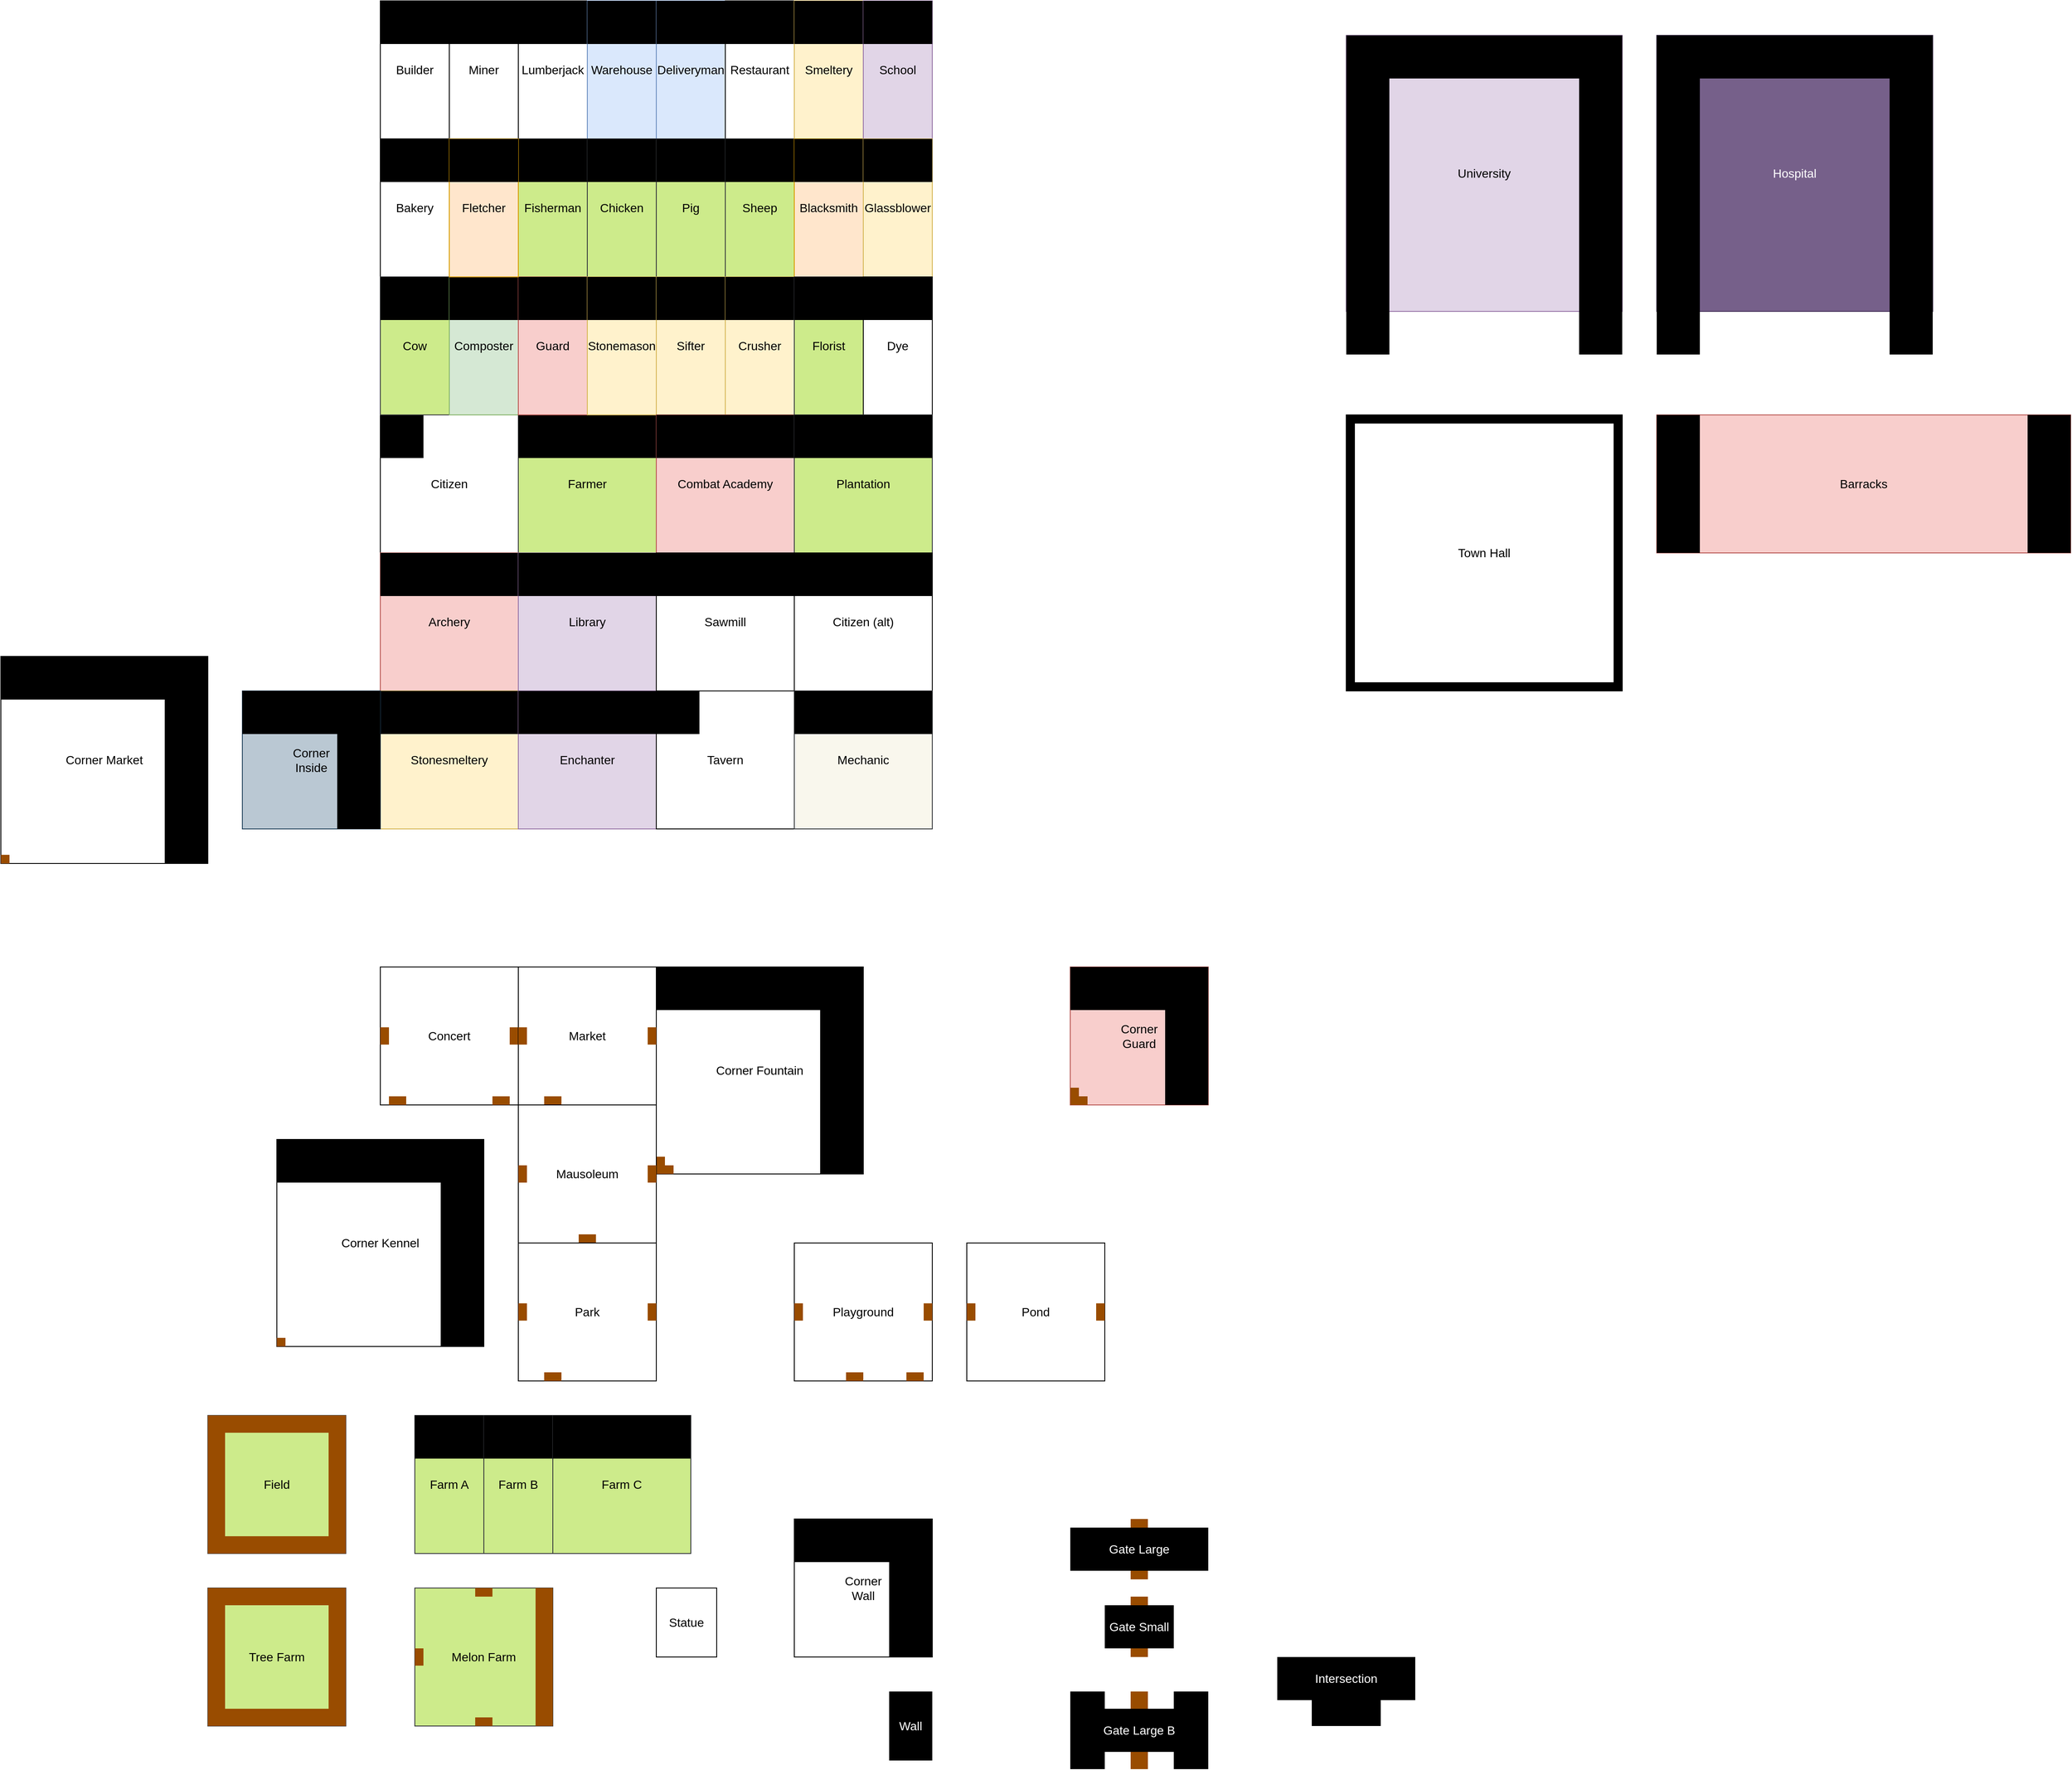 <mxfile version="13.2.4" type="github" pages="2">
  <diagram id="TrRU1zKHxKNBvuues6it" name="Parts">
    <mxGraphModel dx="3746" dy="2849" grid="1" gridSize="40" guides="1" tooltips="1" connect="1" arrows="1" fold="1" page="0" pageScale="1" pageWidth="850" pageHeight="1100" math="0" shadow="0">
      <root>
        <mxCell id="0" />
        <mxCell id="1" parent="0" />
        <mxCell id="QlwDTHchW5DTva7efx4j-72" value="" style="group;fontSize=14;" parent="1" vertex="1" connectable="0">
          <mxGeometry y="-800" width="80" height="160" as="geometry" />
        </mxCell>
        <mxCell id="QlwDTHchW5DTva7efx4j-10" value="Builder" style="rounded=0;whiteSpace=wrap;html=1;imageWidth=24;fontSize=14;" parent="QlwDTHchW5DTva7efx4j-72" vertex="1">
          <mxGeometry width="80" height="160" as="geometry" />
        </mxCell>
        <mxCell id="QlwDTHchW5DTva7efx4j-71" value="" style="rounded=0;whiteSpace=wrap;html=1;comic=0;strokeColor=none;strokeWidth=6;fillColor=#000000;fontSize=14;" parent="QlwDTHchW5DTva7efx4j-72" vertex="1">
          <mxGeometry width="80" height="50" as="geometry" />
        </mxCell>
        <mxCell id="QlwDTHchW5DTva7efx4j-77" value="" style="group;fontSize=14;" parent="1" vertex="1" connectable="0">
          <mxGeometry y="-320" width="160" height="160" as="geometry" />
        </mxCell>
        <mxCell id="QlwDTHchW5DTva7efx4j-32" value="Citizen" style="whiteSpace=wrap;html=1;aspect=fixed;fontSize=14;" parent="QlwDTHchW5DTva7efx4j-77" vertex="1">
          <mxGeometry width="160" height="160" as="geometry" />
        </mxCell>
        <mxCell id="QlwDTHchW5DTva7efx4j-76" value="" style="rounded=0;whiteSpace=wrap;html=1;comic=0;strokeColor=none;strokeWidth=6;fillColor=#000000;fontSize=14;" parent="QlwDTHchW5DTva7efx4j-77" vertex="1">
          <mxGeometry width="50" height="50" as="geometry" />
        </mxCell>
        <mxCell id="QlwDTHchW5DTva7efx4j-78" value="" style="group;fontSize=14;" parent="1" vertex="1" connectable="0">
          <mxGeometry x="80" y="-800" width="80" height="160" as="geometry" />
        </mxCell>
        <mxCell id="QlwDTHchW5DTva7efx4j-79" value="Miner" style="rounded=0;whiteSpace=wrap;html=1;imageWidth=24;fontSize=14;" parent="QlwDTHchW5DTva7efx4j-78" vertex="1">
          <mxGeometry width="80" height="160" as="geometry" />
        </mxCell>
        <mxCell id="QlwDTHchW5DTva7efx4j-80" value="" style="rounded=0;whiteSpace=wrap;html=1;comic=0;strokeColor=none;strokeWidth=6;fillColor=#000000;fontSize=14;" parent="QlwDTHchW5DTva7efx4j-78" vertex="1">
          <mxGeometry width="80" height="50" as="geometry" />
        </mxCell>
        <mxCell id="QlwDTHchW5DTva7efx4j-81" value="" style="group;fontSize=14;" parent="1" vertex="1" connectable="0">
          <mxGeometry x="160" y="-800" width="80" height="160" as="geometry" />
        </mxCell>
        <mxCell id="QlwDTHchW5DTva7efx4j-82" value="Lumberjack" style="rounded=0;whiteSpace=wrap;html=1;imageWidth=24;fontSize=14;" parent="QlwDTHchW5DTva7efx4j-81" vertex="1">
          <mxGeometry width="80" height="160" as="geometry" />
        </mxCell>
        <mxCell id="QlwDTHchW5DTva7efx4j-83" value="" style="rounded=0;whiteSpace=wrap;html=1;comic=0;strokeColor=none;strokeWidth=6;fillColor=#000000;fontSize=14;" parent="QlwDTHchW5DTva7efx4j-81" vertex="1">
          <mxGeometry width="80" height="50" as="geometry" />
        </mxCell>
        <mxCell id="QlwDTHchW5DTva7efx4j-84" value="" style="group;fontSize=14;" parent="1" vertex="1" connectable="0">
          <mxGeometry x="240" y="-800" width="80" height="160" as="geometry" />
        </mxCell>
        <mxCell id="QlwDTHchW5DTva7efx4j-85" value="Warehouse" style="rounded=0;whiteSpace=wrap;html=1;imageWidth=24;fontSize=14;fillColor=#dae8fc;strokeColor=#6c8ebf;" parent="QlwDTHchW5DTva7efx4j-84" vertex="1">
          <mxGeometry width="80" height="160" as="geometry" />
        </mxCell>
        <mxCell id="QlwDTHchW5DTva7efx4j-86" value="" style="rounded=0;whiteSpace=wrap;html=1;comic=0;strokeColor=none;strokeWidth=6;fillColor=#000000;fontSize=14;" parent="QlwDTHchW5DTva7efx4j-84" vertex="1">
          <mxGeometry width="80" height="50" as="geometry" />
        </mxCell>
        <mxCell id="QlwDTHchW5DTva7efx4j-87" value="" style="group;fontSize=14;" parent="1" vertex="1" connectable="0">
          <mxGeometry x="320" y="-800" width="80" height="160" as="geometry" />
        </mxCell>
        <mxCell id="QlwDTHchW5DTva7efx4j-88" value="Deliveryman" style="rounded=0;whiteSpace=wrap;html=1;imageWidth=24;fontSize=14;fillColor=#dae8fc;strokeColor=#6c8ebf;" parent="QlwDTHchW5DTva7efx4j-87" vertex="1">
          <mxGeometry width="80" height="160" as="geometry" />
        </mxCell>
        <mxCell id="QlwDTHchW5DTva7efx4j-89" value="" style="rounded=0;whiteSpace=wrap;html=1;comic=0;strokeColor=none;strokeWidth=6;fillColor=#000000;fontSize=14;" parent="QlwDTHchW5DTva7efx4j-87" vertex="1">
          <mxGeometry width="80" height="50" as="geometry" />
        </mxCell>
        <mxCell id="QlwDTHchW5DTva7efx4j-90" value="" style="group;fontSize=14;" parent="1" vertex="1" connectable="0">
          <mxGeometry x="400" y="-800" width="80" height="160" as="geometry" />
        </mxCell>
        <mxCell id="QlwDTHchW5DTva7efx4j-91" value="Restaurant" style="rounded=0;whiteSpace=wrap;html=1;imageWidth=24;fontSize=14;" parent="QlwDTHchW5DTva7efx4j-90" vertex="1">
          <mxGeometry width="80" height="160" as="geometry" />
        </mxCell>
        <mxCell id="QlwDTHchW5DTva7efx4j-92" value="" style="rounded=0;whiteSpace=wrap;html=1;comic=0;strokeColor=none;strokeWidth=6;fillColor=#000000;fontSize=14;" parent="QlwDTHchW5DTva7efx4j-90" vertex="1">
          <mxGeometry width="80" height="50" as="geometry" />
        </mxCell>
        <mxCell id="QlwDTHchW5DTva7efx4j-93" value="" style="group;fontSize=14;" parent="1" vertex="1" connectable="0">
          <mxGeometry y="-640" width="80" height="160" as="geometry" />
        </mxCell>
        <mxCell id="QlwDTHchW5DTva7efx4j-94" value="Bakery" style="rounded=0;whiteSpace=wrap;html=1;imageWidth=24;fontSize=14;" parent="QlwDTHchW5DTva7efx4j-93" vertex="1">
          <mxGeometry width="80" height="160" as="geometry" />
        </mxCell>
        <mxCell id="QlwDTHchW5DTva7efx4j-95" value="" style="rounded=0;whiteSpace=wrap;html=1;comic=0;strokeColor=none;strokeWidth=6;fillColor=#000000;fontSize=14;" parent="QlwDTHchW5DTva7efx4j-93" vertex="1">
          <mxGeometry width="80" height="50" as="geometry" />
        </mxCell>
        <mxCell id="QlwDTHchW5DTva7efx4j-99" value="" style="group;fontSize=14;" parent="1" vertex="1" connectable="0">
          <mxGeometry x="160" y="-640" width="80" height="160" as="geometry" />
        </mxCell>
        <mxCell id="QlwDTHchW5DTva7efx4j-100" value="Fisherman" style="rounded=0;whiteSpace=wrap;html=1;imageWidth=24;fontSize=14;fillColor=#cdeb8b;strokeColor=#36393d;" parent="QlwDTHchW5DTva7efx4j-99" vertex="1">
          <mxGeometry width="80" height="160" as="geometry" />
        </mxCell>
        <mxCell id="QlwDTHchW5DTva7efx4j-101" value="" style="rounded=0;whiteSpace=wrap;html=1;comic=0;strokeColor=none;strokeWidth=6;fillColor=#000000;fontSize=14;" parent="QlwDTHchW5DTva7efx4j-99" vertex="1">
          <mxGeometry width="80" height="50" as="geometry" />
        </mxCell>
        <mxCell id="QlwDTHchW5DTva7efx4j-102" value="" style="group;fontSize=14;fillColor=#cdeb8b;strokeColor=#36393d;" parent="1" vertex="1" connectable="0">
          <mxGeometry x="240" y="-640" width="80" height="160" as="geometry" />
        </mxCell>
        <mxCell id="QlwDTHchW5DTva7efx4j-103" value="Chicken" style="rounded=0;whiteSpace=wrap;html=1;imageWidth=24;fontSize=14;fillColor=#cdeb8b;strokeColor=#36393d;" parent="QlwDTHchW5DTva7efx4j-102" vertex="1">
          <mxGeometry width="80" height="160" as="geometry" />
        </mxCell>
        <mxCell id="QlwDTHchW5DTva7efx4j-104" value="" style="rounded=0;whiteSpace=wrap;html=1;comic=0;strokeColor=none;strokeWidth=6;fillColor=#000000;fontSize=14;" parent="QlwDTHchW5DTva7efx4j-102" vertex="1">
          <mxGeometry width="80" height="50" as="geometry" />
        </mxCell>
        <mxCell id="QlwDTHchW5DTva7efx4j-105" value="" style="group;fontSize=14;" parent="1" vertex="1" connectable="0">
          <mxGeometry x="320" y="-640" width="80" height="160" as="geometry" />
        </mxCell>
        <mxCell id="QlwDTHchW5DTva7efx4j-106" value="Pig" style="rounded=0;whiteSpace=wrap;html=1;imageWidth=24;fontSize=14;fillColor=#cdeb8b;strokeColor=#36393d;" parent="QlwDTHchW5DTva7efx4j-105" vertex="1">
          <mxGeometry width="80" height="160" as="geometry" />
        </mxCell>
        <mxCell id="QlwDTHchW5DTva7efx4j-107" value="" style="rounded=0;whiteSpace=wrap;html=1;comic=0;strokeColor=none;strokeWidth=6;fillColor=#000000;fontSize=14;" parent="QlwDTHchW5DTva7efx4j-105" vertex="1">
          <mxGeometry width="80" height="50" as="geometry" />
        </mxCell>
        <mxCell id="QlwDTHchW5DTva7efx4j-108" value="" style="group;fontSize=14;" parent="1" vertex="1" connectable="0">
          <mxGeometry x="400" y="-640" width="80" height="160" as="geometry" />
        </mxCell>
        <mxCell id="QlwDTHchW5DTva7efx4j-109" value="Sheep" style="rounded=0;whiteSpace=wrap;html=1;imageWidth=24;fontSize=14;fillColor=#cdeb8b;strokeColor=#36393d;" parent="QlwDTHchW5DTva7efx4j-108" vertex="1">
          <mxGeometry width="80" height="160" as="geometry" />
        </mxCell>
        <mxCell id="QlwDTHchW5DTva7efx4j-110" value="" style="rounded=0;whiteSpace=wrap;html=1;comic=0;strokeColor=none;strokeWidth=6;fillColor=#000000;fontSize=14;" parent="QlwDTHchW5DTva7efx4j-108" vertex="1">
          <mxGeometry width="80" height="50" as="geometry" />
        </mxCell>
        <mxCell id="QlwDTHchW5DTva7efx4j-114" value="" style="group;fontSize=14;fillColor=#cdeb8b;strokeColor=#36393d;" parent="1" vertex="1" connectable="0">
          <mxGeometry x="160" y="-320" width="160" height="160" as="geometry" />
        </mxCell>
        <mxCell id="QlwDTHchW5DTva7efx4j-112" value="Farmer" style="whiteSpace=wrap;html=1;aspect=fixed;fontSize=14;fillColor=#cdeb8b;strokeColor=#36393d;" parent="QlwDTHchW5DTva7efx4j-114" vertex="1">
          <mxGeometry width="160" height="160" as="geometry" />
        </mxCell>
        <mxCell id="QlwDTHchW5DTva7efx4j-113" value="" style="rounded=0;whiteSpace=wrap;html=1;comic=0;strokeColor=none;strokeWidth=6;fillColor=#000000;fontSize=14;" parent="QlwDTHchW5DTva7efx4j-114" vertex="1">
          <mxGeometry width="160" height="50" as="geometry" />
        </mxCell>
        <mxCell id="QlwDTHchW5DTva7efx4j-115" value="" style="group;fontSize=14;" parent="1" vertex="1" connectable="0">
          <mxGeometry y="-480" width="80" height="160" as="geometry" />
        </mxCell>
        <mxCell id="QlwDTHchW5DTva7efx4j-116" value="Cow" style="rounded=0;whiteSpace=wrap;html=1;imageWidth=24;fontSize=14;fillColor=#cdeb8b;strokeColor=#36393d;" parent="QlwDTHchW5DTva7efx4j-115" vertex="1">
          <mxGeometry width="80" height="160" as="geometry" />
        </mxCell>
        <mxCell id="QlwDTHchW5DTva7efx4j-117" value="" style="rounded=0;whiteSpace=wrap;html=1;comic=0;strokeColor=none;strokeWidth=6;fillColor=#000000;fontSize=14;" parent="QlwDTHchW5DTva7efx4j-115" vertex="1">
          <mxGeometry width="80" height="50" as="geometry" />
        </mxCell>
        <mxCell id="QlwDTHchW5DTva7efx4j-118" value="" style="group;fontSize=14;" parent="1" vertex="1" connectable="0">
          <mxGeometry x="80" y="-480" width="80" height="160" as="geometry" />
        </mxCell>
        <mxCell id="QlwDTHchW5DTva7efx4j-119" value="Composter" style="rounded=0;whiteSpace=wrap;html=1;imageWidth=24;fontSize=14;fillColor=#d5e8d4;strokeColor=#82b366;" parent="QlwDTHchW5DTva7efx4j-118" vertex="1">
          <mxGeometry width="80" height="160" as="geometry" />
        </mxCell>
        <mxCell id="QlwDTHchW5DTva7efx4j-120" value="" style="rounded=0;whiteSpace=wrap;html=1;comic=0;strokeColor=none;strokeWidth=6;fillColor=#000000;fontSize=14;" parent="QlwDTHchW5DTva7efx4j-118" vertex="1">
          <mxGeometry width="80" height="50" as="geometry" />
        </mxCell>
        <mxCell id="QlwDTHchW5DTva7efx4j-121" value="" style="group;fontSize=14;" parent="1" vertex="1" connectable="0">
          <mxGeometry x="160" y="-480" width="80" height="160" as="geometry" />
        </mxCell>
        <mxCell id="QlwDTHchW5DTva7efx4j-122" value="Guard" style="rounded=0;whiteSpace=wrap;html=1;imageWidth=24;fontSize=14;fillColor=#f8cecc;strokeColor=#b85450;" parent="QlwDTHchW5DTva7efx4j-121" vertex="1">
          <mxGeometry width="80" height="160" as="geometry" />
        </mxCell>
        <mxCell id="QlwDTHchW5DTva7efx4j-123" value="" style="rounded=0;whiteSpace=wrap;html=1;comic=0;strokeColor=none;strokeWidth=6;fillColor=#000000;fontSize=14;" parent="QlwDTHchW5DTva7efx4j-121" vertex="1">
          <mxGeometry width="80" height="50" as="geometry" />
        </mxCell>
        <mxCell id="QlwDTHchW5DTva7efx4j-124" value="" style="group;fontSize=14;" parent="1" vertex="1" connectable="0">
          <mxGeometry x="240" y="-480" width="80" height="160" as="geometry" />
        </mxCell>
        <mxCell id="QlwDTHchW5DTva7efx4j-125" value="Stonemason" style="rounded=0;whiteSpace=wrap;html=1;imageWidth=24;fontSize=14;fillColor=#fff2cc;strokeColor=#d6b656;" parent="QlwDTHchW5DTva7efx4j-124" vertex="1">
          <mxGeometry width="80" height="160" as="geometry" />
        </mxCell>
        <mxCell id="QlwDTHchW5DTva7efx4j-126" value="" style="rounded=0;whiteSpace=wrap;html=1;comic=0;strokeColor=none;strokeWidth=6;fillColor=#000000;fontSize=14;" parent="QlwDTHchW5DTva7efx4j-124" vertex="1">
          <mxGeometry width="80" height="50" as="geometry" />
        </mxCell>
        <mxCell id="QlwDTHchW5DTva7efx4j-127" value="" style="group;fontSize=14;" parent="1" vertex="1" connectable="0">
          <mxGeometry x="320" y="-480" width="80" height="160" as="geometry" />
        </mxCell>
        <mxCell id="QlwDTHchW5DTva7efx4j-128" value="Sifter" style="rounded=0;whiteSpace=wrap;html=1;imageWidth=24;fontSize=14;fillColor=#fff2cc;strokeColor=#d6b656;" parent="QlwDTHchW5DTva7efx4j-127" vertex="1">
          <mxGeometry width="80" height="160" as="geometry" />
        </mxCell>
        <mxCell id="QlwDTHchW5DTva7efx4j-129" value="" style="rounded=0;whiteSpace=wrap;html=1;comic=0;strokeColor=none;strokeWidth=6;fillColor=#000000;fontSize=14;" parent="QlwDTHchW5DTva7efx4j-127" vertex="1">
          <mxGeometry width="80" height="50" as="geometry" />
        </mxCell>
        <mxCell id="QlwDTHchW5DTva7efx4j-130" value="" style="group;fontSize=14;fillColor=#fff2cc;strokeColor=#d6b656;" parent="1" vertex="1" connectable="0">
          <mxGeometry x="400" y="-480" width="80" height="160" as="geometry" />
        </mxCell>
        <mxCell id="QlwDTHchW5DTva7efx4j-131" value="Crusher" style="rounded=0;whiteSpace=wrap;html=1;imageWidth=24;fontSize=14;fillColor=#fff2cc;strokeColor=#d6b656;" parent="QlwDTHchW5DTva7efx4j-130" vertex="1">
          <mxGeometry width="80" height="160" as="geometry" />
        </mxCell>
        <mxCell id="QlwDTHchW5DTva7efx4j-132" value="" style="rounded=0;whiteSpace=wrap;html=1;comic=0;strokeColor=none;strokeWidth=6;fillColor=#000000;fontSize=14;" parent="QlwDTHchW5DTva7efx4j-130" vertex="1">
          <mxGeometry width="80" height="50" as="geometry" />
        </mxCell>
        <mxCell id="QlwDTHchW5DTva7efx4j-143" value="" style="group;fontSize=14;" parent="1" vertex="1" connectable="0">
          <mxGeometry x="1120" y="-320" width="320" height="320" as="geometry" />
        </mxCell>
        <mxCell id="QlwDTHchW5DTva7efx4j-1" value="Town Hall" style="whiteSpace=wrap;html=1;aspect=fixed;fontSize=14;" parent="QlwDTHchW5DTva7efx4j-143" vertex="1">
          <mxGeometry width="320" height="320" as="geometry" />
        </mxCell>
        <mxCell id="QlwDTHchW5DTva7efx4j-139" value="" style="rounded=0;whiteSpace=wrap;html=1;comic=0;strokeColor=none;strokeWidth=6;fillColor=#000000;fontSize=14;" parent="QlwDTHchW5DTva7efx4j-143" vertex="1">
          <mxGeometry width="320" height="10" as="geometry" />
        </mxCell>
        <mxCell id="QlwDTHchW5DTva7efx4j-140" value="" style="rounded=0;whiteSpace=wrap;html=1;comic=0;strokeColor=none;strokeWidth=6;fillColor=#000000;fontSize=14;" parent="QlwDTHchW5DTva7efx4j-143" vertex="1">
          <mxGeometry y="310" width="320" height="10" as="geometry" />
        </mxCell>
        <mxCell id="QlwDTHchW5DTva7efx4j-141" value="" style="rounded=0;whiteSpace=wrap;html=1;comic=0;strokeColor=none;strokeWidth=6;fillColor=#000000;direction=south;fontSize=14;" parent="QlwDTHchW5DTva7efx4j-143" vertex="1">
          <mxGeometry width="10" height="320" as="geometry" />
        </mxCell>
        <mxCell id="QlwDTHchW5DTva7efx4j-142" value="" style="rounded=0;whiteSpace=wrap;html=1;comic=0;strokeColor=none;strokeWidth=6;fillColor=#000000;direction=south;fontSize=14;" parent="QlwDTHchW5DTva7efx4j-143" vertex="1">
          <mxGeometry x="310" width="10" height="320" as="geometry" />
        </mxCell>
        <mxCell id="QlwDTHchW5DTva7efx4j-154" value="" style="group;fontSize=14;" parent="1" vertex="1" connectable="0">
          <mxGeometry x="1480" y="-320" width="480" height="160" as="geometry" />
        </mxCell>
        <mxCell id="QlwDTHchW5DTva7efx4j-151" value="Barracks" style="rounded=0;whiteSpace=wrap;html=1;comic=0;strokeColor=#b85450;strokeWidth=1;fillColor=#f8cecc;fontSize=14;" parent="QlwDTHchW5DTva7efx4j-154" vertex="1">
          <mxGeometry width="480" height="160" as="geometry" />
        </mxCell>
        <mxCell id="QlwDTHchW5DTva7efx4j-152" value="" style="rounded=0;whiteSpace=wrap;html=1;comic=0;strokeColor=none;strokeWidth=1;fillColor=#000000;fontSize=14;" parent="QlwDTHchW5DTva7efx4j-154" vertex="1">
          <mxGeometry width="50" height="160" as="geometry" />
        </mxCell>
        <mxCell id="QlwDTHchW5DTva7efx4j-153" value="" style="rounded=0;whiteSpace=wrap;html=1;comic=0;strokeColor=none;strokeWidth=1;fillColor=#000000;fontSize=14;" parent="QlwDTHchW5DTva7efx4j-154" vertex="1">
          <mxGeometry x="430" width="50" height="160" as="geometry" />
        </mxCell>
        <mxCell id="QlwDTHchW5DTva7efx4j-155" value="" style="group;fontSize=14;" parent="1" vertex="1" connectable="0">
          <mxGeometry x="320" y="-320" width="160" height="160" as="geometry" />
        </mxCell>
        <mxCell id="QlwDTHchW5DTva7efx4j-156" value="Combat Academy" style="whiteSpace=wrap;html=1;aspect=fixed;fontSize=14;fillColor=#f8cecc;strokeColor=#b85450;" parent="QlwDTHchW5DTva7efx4j-155" vertex="1">
          <mxGeometry width="160" height="160" as="geometry" />
        </mxCell>
        <mxCell id="QlwDTHchW5DTva7efx4j-157" value="" style="rounded=0;whiteSpace=wrap;html=1;comic=0;strokeColor=none;strokeWidth=6;fillColor=#000000;fontSize=14;" parent="QlwDTHchW5DTva7efx4j-155" vertex="1">
          <mxGeometry width="160" height="50" as="geometry" />
        </mxCell>
        <mxCell id="QlwDTHchW5DTva7efx4j-158" value="" style="group;fontSize=14;fillColor=#f8cecc;strokeColor=#b85450;" parent="1" vertex="1" connectable="0">
          <mxGeometry y="-160" width="160" height="160" as="geometry" />
        </mxCell>
        <mxCell id="QlwDTHchW5DTva7efx4j-159" value="Archery" style="whiteSpace=wrap;html=1;aspect=fixed;fontSize=14;fillColor=#f8cecc;strokeColor=#b85450;" parent="QlwDTHchW5DTva7efx4j-158" vertex="1">
          <mxGeometry width="160" height="160" as="geometry" />
        </mxCell>
        <mxCell id="QlwDTHchW5DTva7efx4j-160" value="" style="rounded=0;whiteSpace=wrap;html=1;comic=0;strokeColor=none;strokeWidth=6;fillColor=#000000;fontSize=14;" parent="QlwDTHchW5DTva7efx4j-158" vertex="1">
          <mxGeometry width="160" height="50" as="geometry" />
        </mxCell>
        <mxCell id="QlwDTHchW5DTva7efx4j-166" value="" style="group;fontSize=14;" parent="1" vertex="1" connectable="0">
          <mxGeometry x="1480" y="-760" width="320" height="360" as="geometry" />
        </mxCell>
        <mxCell id="QlwDTHchW5DTva7efx4j-162" value="Hospital" style="rounded=0;whiteSpace=wrap;html=1;comic=0;strokeColor=#432D57;strokeWidth=1;fillColor=#76608a;fontSize=14;fontColor=#ffffff;" parent="QlwDTHchW5DTva7efx4j-166" vertex="1">
          <mxGeometry width="320" height="320" as="geometry" />
        </mxCell>
        <mxCell id="QlwDTHchW5DTva7efx4j-163" value="" style="rounded=0;whiteSpace=wrap;html=1;comic=0;strokeColor=none;strokeWidth=1;fillColor=#000000;direction=south;fontSize=14;" parent="QlwDTHchW5DTva7efx4j-166" vertex="1">
          <mxGeometry width="320" height="50" as="geometry" />
        </mxCell>
        <mxCell id="QlwDTHchW5DTva7efx4j-164" value="" style="rounded=0;whiteSpace=wrap;html=1;comic=0;strokeColor=none;strokeWidth=1;fillColor=#000000;direction=west;fontSize=14;" parent="QlwDTHchW5DTva7efx4j-166" vertex="1">
          <mxGeometry x="270" width="50" height="370" as="geometry" />
        </mxCell>
        <mxCell id="QlwDTHchW5DTva7efx4j-165" value="" style="rounded=0;whiteSpace=wrap;html=1;comic=0;strokeColor=none;strokeWidth=1;fillColor=#000000;direction=west;fontSize=14;" parent="QlwDTHchW5DTva7efx4j-166" vertex="1">
          <mxGeometry width="50" height="370" as="geometry" />
        </mxCell>
        <mxCell id="QlwDTHchW5DTva7efx4j-167" value="" style="group;fontSize=14;" parent="1" vertex="1" connectable="0">
          <mxGeometry x="1120" y="-760" width="320" height="360" as="geometry" />
        </mxCell>
        <mxCell id="QlwDTHchW5DTva7efx4j-168" value="University" style="rounded=0;whiteSpace=wrap;html=1;comic=0;strokeColor=#9673a6;strokeWidth=1;fillColor=#e1d5e7;fontSize=14;" parent="QlwDTHchW5DTva7efx4j-167" vertex="1">
          <mxGeometry width="320" height="320" as="geometry" />
        </mxCell>
        <mxCell id="QlwDTHchW5DTva7efx4j-169" value="" style="rounded=0;whiteSpace=wrap;html=1;comic=0;strokeColor=none;strokeWidth=1;fillColor=#000000;direction=south;fontSize=14;" parent="QlwDTHchW5DTva7efx4j-167" vertex="1">
          <mxGeometry width="320" height="50" as="geometry" />
        </mxCell>
        <mxCell id="QlwDTHchW5DTva7efx4j-170" value="" style="rounded=0;whiteSpace=wrap;html=1;comic=0;strokeColor=none;strokeWidth=1;fillColor=#000000;direction=west;fontSize=14;" parent="QlwDTHchW5DTva7efx4j-167" vertex="1">
          <mxGeometry x="270" width="50" height="370" as="geometry" />
        </mxCell>
        <mxCell id="QlwDTHchW5DTva7efx4j-171" value="" style="rounded=0;whiteSpace=wrap;html=1;comic=0;strokeColor=none;strokeWidth=1;fillColor=#000000;direction=west;fontSize=14;" parent="QlwDTHchW5DTva7efx4j-167" vertex="1">
          <mxGeometry width="50" height="370" as="geometry" />
        </mxCell>
        <mxCell id="QlwDTHchW5DTva7efx4j-172" value="" style="group;fontSize=14;fillColor=#e1d5e7;strokeColor=#9673a6;" parent="1" vertex="1" connectable="0">
          <mxGeometry x="160" y="-160" width="160" height="160" as="geometry" />
        </mxCell>
        <mxCell id="QlwDTHchW5DTva7efx4j-173" value="Library" style="whiteSpace=wrap;html=1;aspect=fixed;fontSize=14;fillColor=#e1d5e7;strokeColor=#9673a6;" parent="QlwDTHchW5DTva7efx4j-172" vertex="1">
          <mxGeometry width="160" height="160" as="geometry" />
        </mxCell>
        <mxCell id="QlwDTHchW5DTva7efx4j-174" value="" style="rounded=0;whiteSpace=wrap;html=1;comic=0;strokeColor=none;strokeWidth=6;fillColor=#000000;fontSize=14;" parent="QlwDTHchW5DTva7efx4j-172" vertex="1">
          <mxGeometry width="160" height="50" as="geometry" />
        </mxCell>
        <mxCell id="QlwDTHchW5DTva7efx4j-175" value="" style="group;fontSize=14;" parent="1" vertex="1" connectable="0">
          <mxGeometry x="320" y="-160" width="160" height="160" as="geometry" />
        </mxCell>
        <mxCell id="QlwDTHchW5DTva7efx4j-176" value="Sawmill" style="whiteSpace=wrap;html=1;aspect=fixed;fontSize=14;" parent="QlwDTHchW5DTva7efx4j-175" vertex="1">
          <mxGeometry width="160" height="160" as="geometry" />
        </mxCell>
        <mxCell id="QlwDTHchW5DTva7efx4j-177" value="" style="rounded=0;whiteSpace=wrap;html=1;comic=0;strokeColor=none;strokeWidth=6;fillColor=#000000;fontSize=14;" parent="QlwDTHchW5DTva7efx4j-175" vertex="1">
          <mxGeometry width="160" height="50" as="geometry" />
        </mxCell>
        <mxCell id="QlwDTHchW5DTva7efx4j-178" value="" style="group;fontSize=14;" parent="1" vertex="1" connectable="0">
          <mxGeometry width="160" height="160" as="geometry" />
        </mxCell>
        <mxCell id="QlwDTHchW5DTva7efx4j-179" value="Stonesmeltery" style="whiteSpace=wrap;html=1;aspect=fixed;fontSize=14;fillColor=#fff2cc;strokeColor=#d6b656;" parent="QlwDTHchW5DTva7efx4j-178" vertex="1">
          <mxGeometry width="160" height="160" as="geometry" />
        </mxCell>
        <mxCell id="QlwDTHchW5DTva7efx4j-180" value="" style="rounded=0;whiteSpace=wrap;html=1;comic=0;strokeColor=none;strokeWidth=6;fillColor=#000000;fontSize=14;" parent="QlwDTHchW5DTva7efx4j-178" vertex="1">
          <mxGeometry width="160" height="50" as="geometry" />
        </mxCell>
        <mxCell id="QlwDTHchW5DTva7efx4j-184" value="" style="group;fontSize=14;" parent="1" vertex="1" connectable="0">
          <mxGeometry x="480" y="-800" width="80" height="160" as="geometry" />
        </mxCell>
        <mxCell id="QlwDTHchW5DTva7efx4j-185" value="Smeltery" style="rounded=0;whiteSpace=wrap;html=1;imageWidth=24;fontSize=14;fillColor=#fff2cc;strokeColor=#d6b656;" parent="QlwDTHchW5DTva7efx4j-184" vertex="1">
          <mxGeometry width="80" height="160" as="geometry" />
        </mxCell>
        <mxCell id="QlwDTHchW5DTva7efx4j-186" value="" style="rounded=0;whiteSpace=wrap;html=1;comic=0;strokeColor=none;strokeWidth=6;fillColor=#000000;fontSize=14;" parent="QlwDTHchW5DTva7efx4j-184" vertex="1">
          <mxGeometry width="80" height="50" as="geometry" />
        </mxCell>
        <mxCell id="QlwDTHchW5DTva7efx4j-187" value="" style="group;fontSize=14;" parent="1" vertex="1" connectable="0">
          <mxGeometry x="480" y="-640" width="80" height="160" as="geometry" />
        </mxCell>
        <mxCell id="QlwDTHchW5DTva7efx4j-188" value="Blacksmith" style="rounded=0;whiteSpace=wrap;html=1;imageWidth=24;fontSize=14;fillColor=#ffe6cc;strokeColor=#d79b00;" parent="QlwDTHchW5DTva7efx4j-187" vertex="1">
          <mxGeometry width="80" height="160" as="geometry" />
        </mxCell>
        <mxCell id="QlwDTHchW5DTva7efx4j-189" value="" style="rounded=0;whiteSpace=wrap;html=1;comic=0;strokeColor=none;strokeWidth=6;fillColor=#000000;fontSize=14;" parent="QlwDTHchW5DTva7efx4j-187" vertex="1">
          <mxGeometry width="80" height="50" as="geometry" />
        </mxCell>
        <mxCell id="QlwDTHchW5DTva7efx4j-190" value="" style="group;fontSize=14;fillColor=#ffcccc;strokeColor=#36393d;" parent="1" vertex="1" connectable="0">
          <mxGeometry x="480" y="-480" width="80" height="160" as="geometry" />
        </mxCell>
        <mxCell id="QlwDTHchW5DTva7efx4j-191" value="Florist" style="rounded=0;whiteSpace=wrap;html=1;imageWidth=24;fontSize=14;fillColor=#cdeb8b;strokeColor=#36393d;" parent="QlwDTHchW5DTva7efx4j-190" vertex="1">
          <mxGeometry width="80" height="160" as="geometry" />
        </mxCell>
        <mxCell id="QlwDTHchW5DTva7efx4j-192" value="" style="rounded=0;whiteSpace=wrap;html=1;comic=0;strokeColor=none;strokeWidth=6;fillColor=#000000;fontSize=14;" parent="QlwDTHchW5DTva7efx4j-190" vertex="1">
          <mxGeometry width="80" height="50" as="geometry" />
        </mxCell>
        <mxCell id="QlwDTHchW5DTva7efx4j-193" value="" style="group;fontSize=14;" parent="1" vertex="1" connectable="0">
          <mxGeometry x="160" width="160" height="160" as="geometry" />
        </mxCell>
        <mxCell id="QlwDTHchW5DTva7efx4j-194" value="Enchanter" style="whiteSpace=wrap;html=1;aspect=fixed;fontSize=14;fillColor=#e1d5e7;strokeColor=#9673a6;" parent="QlwDTHchW5DTva7efx4j-193" vertex="1">
          <mxGeometry width="160" height="160" as="geometry" />
        </mxCell>
        <mxCell id="QlwDTHchW5DTva7efx4j-195" value="" style="rounded=0;whiteSpace=wrap;html=1;comic=0;strokeColor=none;strokeWidth=6;fillColor=#000000;fontSize=14;" parent="QlwDTHchW5DTva7efx4j-193" vertex="1">
          <mxGeometry width="160" height="50" as="geometry" />
        </mxCell>
        <mxCell id="QlwDTHchW5DTva7efx4j-196" value="" style="group;fontSize=14;fillColor=#e1d5e7;strokeColor=#9673a6;" parent="1" vertex="1" connectable="0">
          <mxGeometry x="560" y="-800" width="80" height="160" as="geometry" />
        </mxCell>
        <mxCell id="QlwDTHchW5DTva7efx4j-197" value="School" style="rounded=0;whiteSpace=wrap;html=1;imageWidth=24;fontSize=14;fillColor=#e1d5e7;strokeColor=#9673a6;" parent="QlwDTHchW5DTva7efx4j-196" vertex="1">
          <mxGeometry width="80" height="160" as="geometry" />
        </mxCell>
        <mxCell id="QlwDTHchW5DTva7efx4j-198" value="" style="rounded=0;whiteSpace=wrap;html=1;comic=0;strokeColor=none;strokeWidth=6;fillColor=#000000;fontSize=14;" parent="QlwDTHchW5DTva7efx4j-196" vertex="1">
          <mxGeometry width="80" height="50" as="geometry" />
        </mxCell>
        <mxCell id="QlwDTHchW5DTva7efx4j-199" value="" style="group;fontSize=14;" parent="1" vertex="1" connectable="0">
          <mxGeometry x="560" y="-640" width="80" height="160" as="geometry" />
        </mxCell>
        <mxCell id="QlwDTHchW5DTva7efx4j-200" value="Glassblower" style="rounded=0;whiteSpace=wrap;html=1;imageWidth=24;fontSize=14;fillColor=#fff2cc;strokeColor=#d6b656;" parent="QlwDTHchW5DTva7efx4j-199" vertex="1">
          <mxGeometry width="80" height="160" as="geometry" />
        </mxCell>
        <mxCell id="QlwDTHchW5DTva7efx4j-201" value="" style="rounded=0;whiteSpace=wrap;html=1;comic=0;strokeColor=none;strokeWidth=6;fillColor=#000000;fontSize=14;" parent="QlwDTHchW5DTva7efx4j-199" vertex="1">
          <mxGeometry width="80" height="50" as="geometry" />
        </mxCell>
        <mxCell id="QlwDTHchW5DTva7efx4j-202" value="" style="group;fontSize=14;" parent="1" vertex="1" connectable="0">
          <mxGeometry x="560" y="-480" width="80" height="160" as="geometry" />
        </mxCell>
        <mxCell id="QlwDTHchW5DTva7efx4j-203" value="Dye" style="rounded=0;whiteSpace=wrap;html=1;imageWidth=24;fontSize=14;" parent="QlwDTHchW5DTva7efx4j-202" vertex="1">
          <mxGeometry width="80" height="160" as="geometry" />
        </mxCell>
        <mxCell id="QlwDTHchW5DTva7efx4j-204" value="" style="rounded=0;whiteSpace=wrap;html=1;comic=0;strokeColor=none;strokeWidth=6;fillColor=#000000;fontSize=14;" parent="QlwDTHchW5DTva7efx4j-202" vertex="1">
          <mxGeometry width="80" height="50" as="geometry" />
        </mxCell>
        <mxCell id="QlwDTHchW5DTva7efx4j-205" value="" style="group;fontSize=14;" parent="1" vertex="1" connectable="0">
          <mxGeometry x="80" y="-640" width="80" height="160" as="geometry" />
        </mxCell>
        <mxCell id="QlwDTHchW5DTva7efx4j-206" value="Fletcher" style="rounded=0;whiteSpace=wrap;html=1;imageWidth=24;fontSize=14;fillColor=#ffe6cc;strokeColor=#d79b00;" parent="QlwDTHchW5DTva7efx4j-205" vertex="1">
          <mxGeometry width="80" height="160" as="geometry" />
        </mxCell>
        <mxCell id="QlwDTHchW5DTva7efx4j-207" value="" style="rounded=0;whiteSpace=wrap;html=1;comic=0;strokeColor=none;strokeWidth=6;fillColor=#000000;fontSize=14;" parent="QlwDTHchW5DTva7efx4j-205" vertex="1">
          <mxGeometry width="80" height="50" as="geometry" />
        </mxCell>
        <mxCell id="QlwDTHchW5DTva7efx4j-208" value="" style="group;fontSize=14;fillColor=#cdeb8b;strokeColor=#36393d;" parent="1" vertex="1" connectable="0">
          <mxGeometry x="480" y="-320" width="160" height="160" as="geometry" />
        </mxCell>
        <mxCell id="QlwDTHchW5DTva7efx4j-209" value="Plantation" style="whiteSpace=wrap;html=1;aspect=fixed;fontSize=14;fillColor=#cdeb8b;strokeColor=#36393d;" parent="QlwDTHchW5DTva7efx4j-208" vertex="1">
          <mxGeometry width="160" height="160" as="geometry" />
        </mxCell>
        <mxCell id="QlwDTHchW5DTva7efx4j-210" value="" style="rounded=0;whiteSpace=wrap;html=1;comic=0;strokeColor=none;strokeWidth=6;fillColor=#000000;fontSize=14;" parent="QlwDTHchW5DTva7efx4j-208" vertex="1">
          <mxGeometry width="160" height="50" as="geometry" />
        </mxCell>
        <mxCell id="QlwDTHchW5DTva7efx4j-211" value="" style="group;fontSize=14;" parent="1" vertex="1" connectable="0">
          <mxGeometry x="480" y="-160" width="160" height="160" as="geometry" />
        </mxCell>
        <mxCell id="QlwDTHchW5DTva7efx4j-212" value="Citizen (alt)" style="whiteSpace=wrap;html=1;aspect=fixed;fontSize=14;" parent="QlwDTHchW5DTva7efx4j-211" vertex="1">
          <mxGeometry width="160" height="160" as="geometry" />
        </mxCell>
        <mxCell id="QlwDTHchW5DTva7efx4j-213" value="" style="rounded=0;whiteSpace=wrap;html=1;comic=0;strokeColor=none;strokeWidth=6;fillColor=#000000;fontSize=14;" parent="QlwDTHchW5DTva7efx4j-211" vertex="1">
          <mxGeometry width="160" height="50" as="geometry" />
        </mxCell>
        <mxCell id="QlwDTHchW5DTva7efx4j-214" value="" style="group;fontSize=14;" parent="1" vertex="1" connectable="0">
          <mxGeometry x="320" width="160" height="160" as="geometry" />
        </mxCell>
        <mxCell id="QlwDTHchW5DTva7efx4j-215" value="Tavern" style="whiteSpace=wrap;html=1;aspect=fixed;fontSize=14;" parent="QlwDTHchW5DTva7efx4j-214" vertex="1">
          <mxGeometry width="160" height="160" as="geometry" />
        </mxCell>
        <mxCell id="QlwDTHchW5DTva7efx4j-216" value="" style="rounded=0;whiteSpace=wrap;html=1;comic=0;strokeColor=none;strokeWidth=6;fillColor=#000000;fontSize=14;" parent="QlwDTHchW5DTva7efx4j-214" vertex="1">
          <mxGeometry width="50" height="50" as="geometry" />
        </mxCell>
        <mxCell id="QlwDTHchW5DTva7efx4j-217" value="" style="group;fontSize=14;" parent="1" vertex="1" connectable="0">
          <mxGeometry x="480" width="160" height="160" as="geometry" />
        </mxCell>
        <mxCell id="QlwDTHchW5DTva7efx4j-218" value="Mechanic" style="whiteSpace=wrap;html=1;aspect=fixed;fontSize=14;fillColor=#f9f7ed;strokeColor=#36393d;" parent="QlwDTHchW5DTva7efx4j-217" vertex="1">
          <mxGeometry width="160" height="160" as="geometry" />
        </mxCell>
        <mxCell id="QlwDTHchW5DTva7efx4j-219" value="" style="rounded=0;whiteSpace=wrap;html=1;comic=0;strokeColor=none;strokeWidth=6;fillColor=#000000;fontSize=14;" parent="QlwDTHchW5DTva7efx4j-217" vertex="1">
          <mxGeometry width="160" height="50" as="geometry" />
        </mxCell>
        <mxCell id="loEnhEHOyNLskmNp71C8-11" value="" style="group" parent="1" vertex="1" connectable="0">
          <mxGeometry y="320" width="160" height="160" as="geometry" />
        </mxCell>
        <mxCell id="loEnhEHOyNLskmNp71C8-1" value="Concert" style="rounded=0;whiteSpace=wrap;html=1;comic=0;strokeColor=#000000;strokeWidth=1;fillColor=none;fontSize=14;" parent="loEnhEHOyNLskmNp71C8-11" vertex="1">
          <mxGeometry width="160" height="160" as="geometry" />
        </mxCell>
        <mxCell id="loEnhEHOyNLskmNp71C8-2" value="" style="rounded=0;whiteSpace=wrap;html=1;comic=0;strokeColor=none;strokeWidth=1;fillColor=#994C00;fontSize=14;" parent="loEnhEHOyNLskmNp71C8-11" vertex="1">
          <mxGeometry y="70" width="10" height="20" as="geometry" />
        </mxCell>
        <mxCell id="loEnhEHOyNLskmNp71C8-3" value="" style="rounded=0;whiteSpace=wrap;html=1;comic=0;strokeColor=none;strokeWidth=1;fillColor=#994C00;fontSize=14;" parent="loEnhEHOyNLskmNp71C8-11" vertex="1">
          <mxGeometry x="150" y="70" width="10" height="20" as="geometry" />
        </mxCell>
        <mxCell id="loEnhEHOyNLskmNp71C8-4" value="" style="rounded=0;whiteSpace=wrap;html=1;comic=0;strokeColor=none;strokeWidth=1;fillColor=#994C00;fontSize=14;direction=south;" parent="loEnhEHOyNLskmNp71C8-11" vertex="1">
          <mxGeometry x="130" y="150" width="20" height="10" as="geometry" />
        </mxCell>
        <mxCell id="loEnhEHOyNLskmNp71C8-5" value="" style="rounded=0;whiteSpace=wrap;html=1;comic=0;strokeColor=none;strokeWidth=1;fillColor=#994C00;fontSize=14;direction=south;" parent="loEnhEHOyNLskmNp71C8-11" vertex="1">
          <mxGeometry x="10" y="150" width="20" height="10" as="geometry" />
        </mxCell>
        <mxCell id="loEnhEHOyNLskmNp71C8-19" value="" style="group" parent="1" vertex="1" connectable="0">
          <mxGeometry x="320" y="320" width="240" height="240" as="geometry" />
        </mxCell>
        <mxCell id="loEnhEHOyNLskmNp71C8-6" value="Corner Fountain" style="rounded=0;whiteSpace=wrap;html=1;comic=0;strokeColor=#000000;strokeWidth=1;fillColor=none;fontSize=14;" parent="loEnhEHOyNLskmNp71C8-19" vertex="1">
          <mxGeometry width="240" height="240" as="geometry" />
        </mxCell>
        <mxCell id="loEnhEHOyNLskmNp71C8-8" value="" style="rounded=0;whiteSpace=wrap;html=1;comic=0;strokeColor=none;strokeWidth=1;fillColor=#994C00;fontSize=14;" parent="loEnhEHOyNLskmNp71C8-19" vertex="1">
          <mxGeometry y="220" width="10" height="20" as="geometry" />
        </mxCell>
        <mxCell id="loEnhEHOyNLskmNp71C8-10" value="" style="rounded=0;whiteSpace=wrap;html=1;comic=0;strokeColor=none;strokeWidth=1;fillColor=#994C00;fontSize=14;direction=south;" parent="loEnhEHOyNLskmNp71C8-19" vertex="1">
          <mxGeometry y="230" width="20" height="10" as="geometry" />
        </mxCell>
        <mxCell id="loEnhEHOyNLskmNp71C8-13" value="" style="rounded=0;whiteSpace=wrap;html=1;comic=0;strokeColor=none;strokeWidth=6;fillColor=#000000;fontSize=14;" parent="loEnhEHOyNLskmNp71C8-19" vertex="1">
          <mxGeometry width="240" height="50" as="geometry" />
        </mxCell>
        <mxCell id="loEnhEHOyNLskmNp71C8-14" value="" style="rounded=0;whiteSpace=wrap;html=1;comic=0;strokeColor=none;strokeWidth=6;fillColor=#000000;fontSize=14;direction=south;" parent="loEnhEHOyNLskmNp71C8-19" vertex="1">
          <mxGeometry x="190" width="50" height="240" as="geometry" />
        </mxCell>
        <mxCell id="loEnhEHOyNLskmNp71C8-30" value="" style="group" parent="1" vertex="1" connectable="0">
          <mxGeometry x="560" y="580" width="20" height="20" as="geometry" />
        </mxCell>
        <mxCell id="loEnhEHOyNLskmNp71C8-33" value="" style="group" parent="1" vertex="1" connectable="0">
          <mxGeometry x="800" y="320" width="160" height="160" as="geometry" />
        </mxCell>
        <mxCell id="loEnhEHOyNLskmNp71C8-21" value="Corner &lt;br&gt;Guard" style="rounded=0;whiteSpace=wrap;html=1;comic=0;strokeColor=#b85450;strokeWidth=1;fillColor=#f8cecc;fontSize=14;" parent="loEnhEHOyNLskmNp71C8-33" vertex="1">
          <mxGeometry width="160" height="160" as="geometry" />
        </mxCell>
        <mxCell id="loEnhEHOyNLskmNp71C8-24" value="" style="rounded=0;whiteSpace=wrap;html=1;comic=0;strokeColor=none;strokeWidth=6;fillColor=#000000;fontSize=14;" parent="loEnhEHOyNLskmNp71C8-33" vertex="1">
          <mxGeometry width="160" height="50" as="geometry" />
        </mxCell>
        <mxCell id="loEnhEHOyNLskmNp71C8-25" value="" style="rounded=0;whiteSpace=wrap;html=1;comic=0;strokeColor=none;strokeWidth=6;fillColor=#000000;fontSize=14;direction=south;" parent="loEnhEHOyNLskmNp71C8-33" vertex="1">
          <mxGeometry x="110" width="50" height="160" as="geometry" />
        </mxCell>
        <mxCell id="loEnhEHOyNLskmNp71C8-23" value="" style="rounded=0;whiteSpace=wrap;html=1;comic=0;strokeColor=none;strokeWidth=1;fillColor=#994C00;fontSize=14;direction=south;" parent="loEnhEHOyNLskmNp71C8-33" vertex="1">
          <mxGeometry y="150" width="20" height="10" as="geometry" />
        </mxCell>
        <mxCell id="loEnhEHOyNLskmNp71C8-22" value="" style="rounded=0;whiteSpace=wrap;html=1;comic=0;strokeColor=none;strokeWidth=1;fillColor=#994C00;fontSize=14;" parent="loEnhEHOyNLskmNp71C8-33" vertex="1">
          <mxGeometry y="140" width="10" height="20" as="geometry" />
        </mxCell>
        <mxCell id="loEnhEHOyNLskmNp71C8-34" value="" style="group" parent="1" vertex="1" connectable="0">
          <mxGeometry x="-160" width="160" height="160" as="geometry" />
        </mxCell>
        <mxCell id="loEnhEHOyNLskmNp71C8-35" value="Corner &lt;br&gt;Inside" style="rounded=0;whiteSpace=wrap;html=1;comic=0;strokeWidth=1;fontSize=14;fillColor=#bac8d3;strokeColor=#23445d;" parent="loEnhEHOyNLskmNp71C8-34" vertex="1">
          <mxGeometry width="160" height="160" as="geometry" />
        </mxCell>
        <mxCell id="loEnhEHOyNLskmNp71C8-36" value="" style="rounded=0;whiteSpace=wrap;html=1;comic=0;strokeColor=none;strokeWidth=6;fillColor=#000000;fontSize=14;" parent="loEnhEHOyNLskmNp71C8-34" vertex="1">
          <mxGeometry width="160" height="50" as="geometry" />
        </mxCell>
        <mxCell id="loEnhEHOyNLskmNp71C8-37" value="" style="rounded=0;whiteSpace=wrap;html=1;comic=0;strokeColor=none;strokeWidth=6;fillColor=#000000;fontSize=14;direction=south;" parent="loEnhEHOyNLskmNp71C8-34" vertex="1">
          <mxGeometry x="110" width="50" height="160" as="geometry" />
        </mxCell>
        <mxCell id="loEnhEHOyNLskmNp71C8-40" value="" style="group" parent="1" vertex="1" connectable="0">
          <mxGeometry x="-120" y="520" width="240" height="240" as="geometry" />
        </mxCell>
        <mxCell id="loEnhEHOyNLskmNp71C8-41" value="Corner Kennel" style="rounded=0;whiteSpace=wrap;html=1;comic=0;strokeColor=#000000;strokeWidth=1;fillColor=none;fontSize=14;" parent="loEnhEHOyNLskmNp71C8-40" vertex="1">
          <mxGeometry width="240" height="240" as="geometry" />
        </mxCell>
        <mxCell id="loEnhEHOyNLskmNp71C8-43" value="" style="rounded=0;whiteSpace=wrap;html=1;comic=0;strokeColor=none;strokeWidth=1;fillColor=#994C00;fontSize=14;direction=south;" parent="loEnhEHOyNLskmNp71C8-40" vertex="1">
          <mxGeometry y="230" width="10" height="10" as="geometry" />
        </mxCell>
        <mxCell id="loEnhEHOyNLskmNp71C8-44" value="" style="rounded=0;whiteSpace=wrap;html=1;comic=0;strokeColor=none;strokeWidth=6;fillColor=#000000;fontSize=14;" parent="loEnhEHOyNLskmNp71C8-40" vertex="1">
          <mxGeometry width="240" height="50" as="geometry" />
        </mxCell>
        <mxCell id="loEnhEHOyNLskmNp71C8-45" value="" style="rounded=0;whiteSpace=wrap;html=1;comic=0;strokeColor=none;strokeWidth=6;fillColor=#000000;fontSize=14;direction=south;" parent="loEnhEHOyNLskmNp71C8-40" vertex="1">
          <mxGeometry x="190" width="50" height="240" as="geometry" />
        </mxCell>
        <mxCell id="loEnhEHOyNLskmNp71C8-46" value="" style="group" parent="1" vertex="1" connectable="0">
          <mxGeometry x="-440" y="-40" width="240" height="240" as="geometry" />
        </mxCell>
        <mxCell id="loEnhEHOyNLskmNp71C8-47" value="Corner Market" style="rounded=0;whiteSpace=wrap;html=1;comic=0;strokeColor=#000000;strokeWidth=1;fillColor=none;fontSize=14;" parent="loEnhEHOyNLskmNp71C8-46" vertex="1">
          <mxGeometry width="240" height="240" as="geometry" />
        </mxCell>
        <mxCell id="loEnhEHOyNLskmNp71C8-48" value="" style="rounded=0;whiteSpace=wrap;html=1;comic=0;strokeColor=none;strokeWidth=1;fillColor=#994C00;fontSize=14;direction=south;" parent="loEnhEHOyNLskmNp71C8-46" vertex="1">
          <mxGeometry y="230" width="10" height="10" as="geometry" />
        </mxCell>
        <mxCell id="loEnhEHOyNLskmNp71C8-49" value="" style="rounded=0;whiteSpace=wrap;html=1;comic=0;strokeColor=none;strokeWidth=6;fillColor=#000000;fontSize=14;" parent="loEnhEHOyNLskmNp71C8-46" vertex="1">
          <mxGeometry width="240" height="50" as="geometry" />
        </mxCell>
        <mxCell id="loEnhEHOyNLskmNp71C8-50" value="" style="rounded=0;whiteSpace=wrap;html=1;comic=0;strokeColor=none;strokeWidth=6;fillColor=#000000;fontSize=14;direction=south;" parent="loEnhEHOyNLskmNp71C8-46" vertex="1">
          <mxGeometry x="190" width="50" height="240" as="geometry" />
        </mxCell>
        <mxCell id="loEnhEHOyNLskmNp71C8-51" value="" style="group" parent="1" vertex="1" connectable="0">
          <mxGeometry x="160" y="320" width="160" height="160" as="geometry" />
        </mxCell>
        <mxCell id="loEnhEHOyNLskmNp71C8-52" value="Market" style="rounded=0;whiteSpace=wrap;html=1;comic=0;strokeColor=#000000;strokeWidth=1;fillColor=none;fontSize=14;" parent="loEnhEHOyNLskmNp71C8-51" vertex="1">
          <mxGeometry width="160" height="160" as="geometry" />
        </mxCell>
        <mxCell id="loEnhEHOyNLskmNp71C8-53" value="" style="rounded=0;whiteSpace=wrap;html=1;comic=0;strokeColor=none;strokeWidth=1;fillColor=#994C00;fontSize=14;" parent="loEnhEHOyNLskmNp71C8-51" vertex="1">
          <mxGeometry y="70" width="10" height="20" as="geometry" />
        </mxCell>
        <mxCell id="loEnhEHOyNLskmNp71C8-54" value="" style="rounded=0;whiteSpace=wrap;html=1;comic=0;strokeColor=none;strokeWidth=1;fillColor=#994C00;fontSize=14;" parent="loEnhEHOyNLskmNp71C8-51" vertex="1">
          <mxGeometry x="150" y="70" width="10" height="20" as="geometry" />
        </mxCell>
        <mxCell id="loEnhEHOyNLskmNp71C8-56" value="" style="rounded=0;whiteSpace=wrap;html=1;comic=0;strokeColor=none;strokeWidth=1;fillColor=#994C00;fontSize=14;direction=south;" parent="loEnhEHOyNLskmNp71C8-51" vertex="1">
          <mxGeometry x="30" y="150" width="20" height="10" as="geometry" />
        </mxCell>
        <mxCell id="loEnhEHOyNLskmNp71C8-57" value="" style="group" parent="1" vertex="1" connectable="0">
          <mxGeometry x="160" y="480" width="160" height="160" as="geometry" />
        </mxCell>
        <mxCell id="loEnhEHOyNLskmNp71C8-58" value="Mausoleum" style="rounded=0;whiteSpace=wrap;html=1;comic=0;strokeColor=#000000;strokeWidth=1;fillColor=none;fontSize=14;" parent="loEnhEHOyNLskmNp71C8-57" vertex="1">
          <mxGeometry width="160" height="160" as="geometry" />
        </mxCell>
        <mxCell id="loEnhEHOyNLskmNp71C8-59" value="" style="rounded=0;whiteSpace=wrap;html=1;comic=0;strokeColor=none;strokeWidth=1;fillColor=#994C00;fontSize=14;" parent="loEnhEHOyNLskmNp71C8-57" vertex="1">
          <mxGeometry y="70" width="10" height="20" as="geometry" />
        </mxCell>
        <mxCell id="loEnhEHOyNLskmNp71C8-60" value="" style="rounded=0;whiteSpace=wrap;html=1;comic=0;strokeColor=none;strokeWidth=1;fillColor=#994C00;fontSize=14;" parent="loEnhEHOyNLskmNp71C8-57" vertex="1">
          <mxGeometry x="150" y="70" width="10" height="20" as="geometry" />
        </mxCell>
        <mxCell id="loEnhEHOyNLskmNp71C8-61" value="" style="rounded=0;whiteSpace=wrap;html=1;comic=0;strokeColor=none;strokeWidth=1;fillColor=#994C00;fontSize=14;direction=south;" parent="loEnhEHOyNLskmNp71C8-57" vertex="1">
          <mxGeometry x="70" y="150" width="20" height="10" as="geometry" />
        </mxCell>
        <mxCell id="loEnhEHOyNLskmNp71C8-68" value="" style="group" parent="1" vertex="1" connectable="0">
          <mxGeometry x="160" y="640" width="160" height="160" as="geometry" />
        </mxCell>
        <mxCell id="loEnhEHOyNLskmNp71C8-69" value="Park" style="rounded=0;whiteSpace=wrap;html=1;comic=0;strokeColor=#000000;strokeWidth=1;fillColor=none;fontSize=14;" parent="loEnhEHOyNLskmNp71C8-68" vertex="1">
          <mxGeometry width="160" height="160" as="geometry" />
        </mxCell>
        <mxCell id="loEnhEHOyNLskmNp71C8-70" value="" style="rounded=0;whiteSpace=wrap;html=1;comic=0;strokeColor=none;strokeWidth=1;fillColor=#994C00;fontSize=14;" parent="loEnhEHOyNLskmNp71C8-68" vertex="1">
          <mxGeometry y="70" width="10" height="20" as="geometry" />
        </mxCell>
        <mxCell id="loEnhEHOyNLskmNp71C8-71" value="" style="rounded=0;whiteSpace=wrap;html=1;comic=0;strokeColor=none;strokeWidth=1;fillColor=#994C00;fontSize=14;" parent="loEnhEHOyNLskmNp71C8-68" vertex="1">
          <mxGeometry x="150" y="70" width="10" height="20" as="geometry" />
        </mxCell>
        <mxCell id="loEnhEHOyNLskmNp71C8-72" value="" style="rounded=0;whiteSpace=wrap;html=1;comic=0;strokeColor=none;strokeWidth=1;fillColor=#994C00;fontSize=14;direction=south;" parent="loEnhEHOyNLskmNp71C8-68" vertex="1">
          <mxGeometry x="30" y="150" width="20" height="10" as="geometry" />
        </mxCell>
        <mxCell id="loEnhEHOyNLskmNp71C8-79" value="" style="group" parent="1" vertex="1" connectable="0">
          <mxGeometry x="480" y="640" width="160" height="160" as="geometry" />
        </mxCell>
        <mxCell id="loEnhEHOyNLskmNp71C8-74" value="Playground" style="rounded=0;whiteSpace=wrap;html=1;comic=0;strokeColor=#000000;strokeWidth=1;fillColor=none;fontSize=14;" parent="loEnhEHOyNLskmNp71C8-79" vertex="1">
          <mxGeometry width="160" height="160" as="geometry" />
        </mxCell>
        <mxCell id="loEnhEHOyNLskmNp71C8-75" value="" style="rounded=0;whiteSpace=wrap;html=1;comic=0;strokeColor=none;strokeWidth=1;fillColor=#994C00;fontSize=14;" parent="loEnhEHOyNLskmNp71C8-79" vertex="1">
          <mxGeometry y="70" width="10" height="20" as="geometry" />
        </mxCell>
        <mxCell id="loEnhEHOyNLskmNp71C8-76" value="" style="rounded=0;whiteSpace=wrap;html=1;comic=0;strokeColor=none;strokeWidth=1;fillColor=#994C00;fontSize=14;" parent="loEnhEHOyNLskmNp71C8-79" vertex="1">
          <mxGeometry x="150" y="70" width="10" height="20" as="geometry" />
        </mxCell>
        <mxCell id="loEnhEHOyNLskmNp71C8-77" value="" style="rounded=0;whiteSpace=wrap;html=1;comic=0;strokeColor=none;strokeWidth=1;fillColor=#994C00;fontSize=14;direction=south;" parent="loEnhEHOyNLskmNp71C8-79" vertex="1">
          <mxGeometry x="60" y="150" width="20" height="10" as="geometry" />
        </mxCell>
        <mxCell id="loEnhEHOyNLskmNp71C8-78" value="" style="rounded=0;whiteSpace=wrap;html=1;comic=0;strokeColor=none;strokeWidth=1;fillColor=#994C00;fontSize=14;direction=south;" parent="loEnhEHOyNLskmNp71C8-79" vertex="1">
          <mxGeometry x="130" y="150" width="20" height="10" as="geometry" />
        </mxCell>
        <mxCell id="loEnhEHOyNLskmNp71C8-80" value="" style="group" parent="1" vertex="1" connectable="0">
          <mxGeometry x="680" y="640" width="160" height="160" as="geometry" />
        </mxCell>
        <mxCell id="loEnhEHOyNLskmNp71C8-81" value="Pond" style="rounded=0;whiteSpace=wrap;html=1;comic=0;strokeColor=#000000;strokeWidth=1;fillColor=none;fontSize=14;" parent="loEnhEHOyNLskmNp71C8-80" vertex="1">
          <mxGeometry width="160" height="160" as="geometry" />
        </mxCell>
        <mxCell id="loEnhEHOyNLskmNp71C8-82" value="" style="rounded=0;whiteSpace=wrap;html=1;comic=0;strokeColor=none;strokeWidth=1;fillColor=#994C00;fontSize=14;" parent="loEnhEHOyNLskmNp71C8-80" vertex="1">
          <mxGeometry y="70" width="10" height="20" as="geometry" />
        </mxCell>
        <mxCell id="loEnhEHOyNLskmNp71C8-83" value="" style="rounded=0;whiteSpace=wrap;html=1;comic=0;strokeColor=none;strokeWidth=1;fillColor=#994C00;fontSize=14;" parent="loEnhEHOyNLskmNp71C8-80" vertex="1">
          <mxGeometry x="150" y="70" width="10" height="20" as="geometry" />
        </mxCell>
        <mxCell id="loEnhEHOyNLskmNp71C8-85" value="" style="group" parent="1" vertex="1" connectable="0">
          <mxGeometry x="-200" y="840" width="160" height="160" as="geometry" />
        </mxCell>
        <mxCell id="loEnhEHOyNLskmNp71C8-86" value="Field" style="rounded=0;whiteSpace=wrap;html=1;comic=0;strokeColor=#36393d;strokeWidth=1;fillColor=#cdeb8b;fontSize=14;" parent="loEnhEHOyNLskmNp71C8-85" vertex="1">
          <mxGeometry width="160" height="160" as="geometry" />
        </mxCell>
        <mxCell id="loEnhEHOyNLskmNp71C8-87" value="" style="rounded=0;whiteSpace=wrap;html=1;comic=0;strokeColor=none;strokeWidth=1;fillColor=#994C00;fontSize=14;" parent="loEnhEHOyNLskmNp71C8-85" vertex="1">
          <mxGeometry width="160" height="20" as="geometry" />
        </mxCell>
        <mxCell id="loEnhEHOyNLskmNp71C8-93" value="" style="rounded=0;whiteSpace=wrap;html=1;comic=0;strokeColor=none;strokeWidth=1;fillColor=#994C00;fontSize=14;" parent="loEnhEHOyNLskmNp71C8-85" vertex="1">
          <mxGeometry y="140" width="160" height="20" as="geometry" />
        </mxCell>
        <mxCell id="loEnhEHOyNLskmNp71C8-94" value="" style="rounded=0;whiteSpace=wrap;html=1;comic=0;strokeColor=none;strokeWidth=1;fillColor=#994C00;fontSize=14;direction=south;" parent="loEnhEHOyNLskmNp71C8-85" vertex="1">
          <mxGeometry x="140" width="20" height="160" as="geometry" />
        </mxCell>
        <mxCell id="loEnhEHOyNLskmNp71C8-95" value="" style="rounded=0;whiteSpace=wrap;html=1;comic=0;strokeColor=none;strokeWidth=1;fillColor=#994C00;fontSize=14;direction=south;" parent="loEnhEHOyNLskmNp71C8-85" vertex="1">
          <mxGeometry width="20" height="160" as="geometry" />
        </mxCell>
        <mxCell id="loEnhEHOyNLskmNp71C8-96" value="" style="group;fontSize=14;" parent="1" vertex="1" connectable="0">
          <mxGeometry x="40" y="840" width="80" height="160" as="geometry" />
        </mxCell>
        <mxCell id="loEnhEHOyNLskmNp71C8-97" value="Farm A" style="rounded=0;whiteSpace=wrap;html=1;imageWidth=24;fontSize=14;fillColor=#cdeb8b;strokeColor=#36393d;" parent="loEnhEHOyNLskmNp71C8-96" vertex="1">
          <mxGeometry width="80" height="160" as="geometry" />
        </mxCell>
        <mxCell id="loEnhEHOyNLskmNp71C8-98" value="" style="rounded=0;whiteSpace=wrap;html=1;comic=0;strokeColor=none;strokeWidth=6;fillColor=#000000;fontSize=14;" parent="loEnhEHOyNLskmNp71C8-96" vertex="1">
          <mxGeometry width="80" height="50" as="geometry" />
        </mxCell>
        <mxCell id="loEnhEHOyNLskmNp71C8-99" value="" style="group;fontSize=14;" parent="1" vertex="1" connectable="0">
          <mxGeometry x="120" y="840" width="80" height="160" as="geometry" />
        </mxCell>
        <mxCell id="loEnhEHOyNLskmNp71C8-100" value="Farm B" style="rounded=0;whiteSpace=wrap;html=1;imageWidth=24;fontSize=14;fillColor=#cdeb8b;strokeColor=#36393d;" parent="loEnhEHOyNLskmNp71C8-99" vertex="1">
          <mxGeometry width="80" height="160" as="geometry" />
        </mxCell>
        <mxCell id="loEnhEHOyNLskmNp71C8-101" value="" style="rounded=0;whiteSpace=wrap;html=1;comic=0;strokeColor=none;strokeWidth=6;fillColor=#000000;fontSize=14;" parent="loEnhEHOyNLskmNp71C8-99" vertex="1">
          <mxGeometry width="80" height="50" as="geometry" />
        </mxCell>
        <mxCell id="loEnhEHOyNLskmNp71C8-102" value="" style="group;fontSize=14;fillColor=#cdeb8b;strokeColor=#36393d;" parent="1" vertex="1" connectable="0">
          <mxGeometry x="200" y="840" width="160" height="160" as="geometry" />
        </mxCell>
        <mxCell id="loEnhEHOyNLskmNp71C8-103" value="Farm C" style="whiteSpace=wrap;html=1;aspect=fixed;fontSize=14;fillColor=#cdeb8b;strokeColor=#36393d;" parent="loEnhEHOyNLskmNp71C8-102" vertex="1">
          <mxGeometry width="160" height="160" as="geometry" />
        </mxCell>
        <mxCell id="loEnhEHOyNLskmNp71C8-104" value="" style="rounded=0;whiteSpace=wrap;html=1;comic=0;strokeColor=none;strokeWidth=6;fillColor=#000000;fontSize=14;" parent="loEnhEHOyNLskmNp71C8-102" vertex="1">
          <mxGeometry width="160" height="50" as="geometry" />
        </mxCell>
        <mxCell id="loEnhEHOyNLskmNp71C8-105" value="" style="group;fontSize=14;fillColor=#cdeb8b;strokeColor=#36393d;" parent="1" vertex="1" connectable="0">
          <mxGeometry x="40" y="1040" width="160" height="160" as="geometry" />
        </mxCell>
        <mxCell id="loEnhEHOyNLskmNp71C8-110" value="" style="group" parent="loEnhEHOyNLskmNp71C8-105" vertex="1" connectable="0">
          <mxGeometry width="160" height="160" as="geometry" />
        </mxCell>
        <mxCell id="loEnhEHOyNLskmNp71C8-106" value="Melon Farm" style="whiteSpace=wrap;html=1;aspect=fixed;fontSize=14;fillColor=#cdeb8b;strokeColor=#36393d;" parent="loEnhEHOyNLskmNp71C8-110" vertex="1">
          <mxGeometry width="160" height="160" as="geometry" />
        </mxCell>
        <mxCell id="loEnhEHOyNLskmNp71C8-108" value="" style="rounded=0;whiteSpace=wrap;html=1;comic=0;strokeColor=none;strokeWidth=1;fillColor=#994C00;fontSize=14;" parent="loEnhEHOyNLskmNp71C8-110" vertex="1">
          <mxGeometry y="70" width="10" height="20" as="geometry" />
        </mxCell>
        <mxCell id="loEnhEHOyNLskmNp71C8-109" value="" style="rounded=0;whiteSpace=wrap;html=1;comic=0;strokeColor=none;strokeWidth=1;fillColor=#994C00;fontSize=14;" parent="loEnhEHOyNLskmNp71C8-110" vertex="1">
          <mxGeometry x="140" width="20" height="160" as="geometry" />
        </mxCell>
        <mxCell id="loEnhEHOyNLskmNp71C8-117" value="" style="rounded=0;whiteSpace=wrap;html=1;comic=0;strokeColor=none;strokeWidth=1;fillColor=#994C00;fontSize=14;direction=north;" parent="loEnhEHOyNLskmNp71C8-110" vertex="1">
          <mxGeometry x="70" width="20" height="10" as="geometry" />
        </mxCell>
        <mxCell id="loEnhEHOyNLskmNp71C8-116" value="" style="rounded=0;whiteSpace=wrap;html=1;comic=0;strokeColor=none;strokeWidth=1;fillColor=#994C00;fontSize=14;direction=north;" parent="loEnhEHOyNLskmNp71C8-110" vertex="1">
          <mxGeometry x="70" y="150" width="20" height="10" as="geometry" />
        </mxCell>
        <mxCell id="loEnhEHOyNLskmNp71C8-120" value="" style="group" parent="1" vertex="1" connectable="0">
          <mxGeometry x="-200" y="1040" width="160" height="160" as="geometry" />
        </mxCell>
        <mxCell id="loEnhEHOyNLskmNp71C8-121" value="Tree Farm" style="rounded=0;whiteSpace=wrap;html=1;comic=0;strokeColor=#36393d;strokeWidth=1;fillColor=#cdeb8b;fontSize=14;" parent="loEnhEHOyNLskmNp71C8-120" vertex="1">
          <mxGeometry width="160" height="160" as="geometry" />
        </mxCell>
        <mxCell id="loEnhEHOyNLskmNp71C8-122" value="" style="rounded=0;whiteSpace=wrap;html=1;comic=0;strokeColor=none;strokeWidth=1;fillColor=#994C00;fontSize=14;" parent="loEnhEHOyNLskmNp71C8-120" vertex="1">
          <mxGeometry width="160" height="20" as="geometry" />
        </mxCell>
        <mxCell id="loEnhEHOyNLskmNp71C8-123" value="" style="rounded=0;whiteSpace=wrap;html=1;comic=0;strokeColor=none;strokeWidth=1;fillColor=#994C00;fontSize=14;" parent="loEnhEHOyNLskmNp71C8-120" vertex="1">
          <mxGeometry y="140" width="160" height="20" as="geometry" />
        </mxCell>
        <mxCell id="loEnhEHOyNLskmNp71C8-124" value="" style="rounded=0;whiteSpace=wrap;html=1;comic=0;strokeColor=none;strokeWidth=1;fillColor=#994C00;fontSize=14;direction=south;" parent="loEnhEHOyNLskmNp71C8-120" vertex="1">
          <mxGeometry x="140" width="20" height="160" as="geometry" />
        </mxCell>
        <mxCell id="loEnhEHOyNLskmNp71C8-125" value="" style="rounded=0;whiteSpace=wrap;html=1;comic=0;strokeColor=none;strokeWidth=1;fillColor=#994C00;fontSize=14;direction=south;" parent="loEnhEHOyNLskmNp71C8-120" vertex="1">
          <mxGeometry width="20" height="160" as="geometry" />
        </mxCell>
        <mxCell id="loEnhEHOyNLskmNp71C8-126" value="Statue" style="rounded=0;whiteSpace=wrap;html=1;comic=0;strokeColor=#000000;strokeWidth=1;fillColor=none;gradientColor=none;fontSize=14;" parent="1" vertex="1">
          <mxGeometry x="320" y="1040" width="70" height="80" as="geometry" />
        </mxCell>
        <mxCell id="loEnhEHOyNLskmNp71C8-127" value="" style="group" parent="1" vertex="1" connectable="0">
          <mxGeometry x="480" y="960" width="160" height="160" as="geometry" />
        </mxCell>
        <mxCell id="loEnhEHOyNLskmNp71C8-128" value="Corner&lt;br&gt;Wall" style="rounded=0;whiteSpace=wrap;html=1;comic=0;strokeColor=#000000;strokeWidth=1;fillColor=none;fontSize=14;" parent="loEnhEHOyNLskmNp71C8-127" vertex="1">
          <mxGeometry width="160" height="160" as="geometry" />
        </mxCell>
        <mxCell id="loEnhEHOyNLskmNp71C8-129" value="" style="rounded=0;whiteSpace=wrap;html=1;comic=0;strokeColor=none;strokeWidth=6;fillColor=#000000;fontSize=14;" parent="loEnhEHOyNLskmNp71C8-127" vertex="1">
          <mxGeometry width="160" height="50" as="geometry" />
        </mxCell>
        <mxCell id="loEnhEHOyNLskmNp71C8-130" value="." style="rounded=0;whiteSpace=wrap;html=1;comic=0;strokeColor=none;strokeWidth=6;fillColor=#000000;fontSize=14;direction=south;" parent="loEnhEHOyNLskmNp71C8-127" vertex="1">
          <mxGeometry x="110" width="50" height="160" as="geometry" />
        </mxCell>
        <mxCell id="loEnhEHOyNLskmNp71C8-136" value="" style="group" parent="1" vertex="1" connectable="0">
          <mxGeometry x="800" y="960" width="160" height="70" as="geometry" />
        </mxCell>
        <mxCell id="loEnhEHOyNLskmNp71C8-133" value="&lt;font color=&quot;#ffffff&quot;&gt;Gate Large&lt;br&gt;&lt;/font&gt;" style="rounded=0;whiteSpace=wrap;html=1;comic=0;strokeColor=none;strokeWidth=6;fillColor=#000000;fontSize=14;" parent="loEnhEHOyNLskmNp71C8-136" vertex="1">
          <mxGeometry y="10" width="160" height="50" as="geometry" />
        </mxCell>
        <mxCell id="loEnhEHOyNLskmNp71C8-134" value="" style="rounded=0;whiteSpace=wrap;html=1;comic=0;strokeColor=none;strokeWidth=1;fillColor=#994C00;fontSize=14;direction=north;" parent="loEnhEHOyNLskmNp71C8-136" vertex="1">
          <mxGeometry x="70" y="60" width="20" height="10" as="geometry" />
        </mxCell>
        <mxCell id="loEnhEHOyNLskmNp71C8-135" value="" style="rounded=0;whiteSpace=wrap;html=1;comic=0;strokeColor=none;strokeWidth=1;fillColor=#994C00;fontSize=14;direction=north;" parent="loEnhEHOyNLskmNp71C8-136" vertex="1">
          <mxGeometry x="70" width="20" height="10" as="geometry" />
        </mxCell>
        <mxCell id="loEnhEHOyNLskmNp71C8-152" value="" style="group" parent="1" vertex="1" connectable="0">
          <mxGeometry x="800" y="1160" width="160" height="90" as="geometry" />
        </mxCell>
        <mxCell id="loEnhEHOyNLskmNp71C8-144" value="" style="rounded=0;whiteSpace=wrap;html=1;comic=0;strokeColor=none;strokeWidth=1;fillColor=#994C00;fontSize=14;direction=north;" parent="loEnhEHOyNLskmNp71C8-152" vertex="1">
          <mxGeometry x="70" y="70" width="20" height="20" as="geometry" />
        </mxCell>
        <mxCell id="loEnhEHOyNLskmNp71C8-138" value="&lt;font color=&quot;#ffffff&quot;&gt;Gate Large B&lt;/font&gt;" style="rounded=0;whiteSpace=wrap;html=1;comic=0;strokeColor=none;strokeWidth=6;fillColor=#000000;fontSize=14;" parent="loEnhEHOyNLskmNp71C8-152" vertex="1">
          <mxGeometry y="20" width="160" height="50" as="geometry" />
        </mxCell>
        <mxCell id="loEnhEHOyNLskmNp71C8-145" value="" style="rounded=0;whiteSpace=wrap;html=1;comic=0;strokeColor=none;strokeWidth=6;fillColor=#000000;fontSize=14;" parent="loEnhEHOyNLskmNp71C8-152" vertex="1">
          <mxGeometry y="70" width="40" height="20" as="geometry" />
        </mxCell>
        <mxCell id="loEnhEHOyNLskmNp71C8-146" value="" style="rounded=0;whiteSpace=wrap;html=1;comic=0;strokeColor=none;strokeWidth=6;fillColor=#000000;fontSize=14;" parent="loEnhEHOyNLskmNp71C8-152" vertex="1">
          <mxGeometry width="40" height="20" as="geometry" />
        </mxCell>
        <mxCell id="loEnhEHOyNLskmNp71C8-147" value="" style="rounded=0;whiteSpace=wrap;html=1;comic=0;strokeColor=none;strokeWidth=6;fillColor=#000000;fontSize=14;" parent="loEnhEHOyNLskmNp71C8-152" vertex="1">
          <mxGeometry x="120" width="40" height="20" as="geometry" />
        </mxCell>
        <mxCell id="loEnhEHOyNLskmNp71C8-148" value="" style="rounded=0;whiteSpace=wrap;html=1;comic=0;strokeColor=none;strokeWidth=6;fillColor=#000000;fontSize=14;" parent="loEnhEHOyNLskmNp71C8-152" vertex="1">
          <mxGeometry x="120" y="70" width="40" height="20" as="geometry" />
        </mxCell>
        <mxCell id="loEnhEHOyNLskmNp71C8-151" value="" style="rounded=0;whiteSpace=wrap;html=1;comic=0;strokeColor=none;strokeWidth=1;fillColor=#994C00;fontSize=14;direction=north;" parent="loEnhEHOyNLskmNp71C8-152" vertex="1">
          <mxGeometry x="70" width="20" height="20" as="geometry" />
        </mxCell>
        <mxCell id="loEnhEHOyNLskmNp71C8-153" value="" style="group" parent="1" vertex="1" connectable="0">
          <mxGeometry x="800" y="1050" width="160" height="70" as="geometry" />
        </mxCell>
        <mxCell id="loEnhEHOyNLskmNp71C8-154" value="&lt;font color=&quot;#ffffff&quot;&gt;Gate Small&lt;br&gt;&lt;/font&gt;" style="rounded=0;whiteSpace=wrap;html=1;comic=0;strokeColor=none;strokeWidth=6;fillColor=#000000;fontSize=14;" parent="loEnhEHOyNLskmNp71C8-153" vertex="1">
          <mxGeometry x="40" y="10" width="80" height="50" as="geometry" />
        </mxCell>
        <mxCell id="loEnhEHOyNLskmNp71C8-155" value="" style="rounded=0;whiteSpace=wrap;html=1;comic=0;strokeColor=none;strokeWidth=1;fillColor=#994C00;fontSize=14;direction=north;" parent="loEnhEHOyNLskmNp71C8-153" vertex="1">
          <mxGeometry x="70" y="60" width="20" height="10" as="geometry" />
        </mxCell>
        <mxCell id="loEnhEHOyNLskmNp71C8-156" value="" style="rounded=0;whiteSpace=wrap;html=1;comic=0;strokeColor=none;strokeWidth=1;fillColor=#994C00;fontSize=14;direction=north;" parent="loEnhEHOyNLskmNp71C8-153" vertex="1">
          <mxGeometry x="70" width="20" height="10" as="geometry" />
        </mxCell>
        <mxCell id="loEnhEHOyNLskmNp71C8-162" value="&lt;font color=&quot;#ffffff&quot;&gt;Wall&lt;br&gt;&lt;/font&gt;" style="rounded=0;whiteSpace=wrap;html=1;comic=0;strokeColor=none;strokeWidth=6;fillColor=#000000;fontSize=14;direction=south;" parent="1" vertex="1">
          <mxGeometry x="590" y="1160" width="50" height="80" as="geometry" />
        </mxCell>
        <mxCell id="loEnhEHOyNLskmNp71C8-169" value="" style="group" parent="1" vertex="1" connectable="0">
          <mxGeometry x="1040" y="1120" width="160" height="80" as="geometry" />
        </mxCell>
        <mxCell id="loEnhEHOyNLskmNp71C8-161" value="&lt;font color=&quot;#ffffff&quot;&gt;Intersection&lt;br&gt;&lt;/font&gt;" style="rounded=0;whiteSpace=wrap;html=1;comic=0;strokeColor=none;strokeWidth=6;fillColor=#000000;fontSize=14;" parent="loEnhEHOyNLskmNp71C8-169" vertex="1">
          <mxGeometry width="160" height="50" as="geometry" />
        </mxCell>
        <mxCell id="loEnhEHOyNLskmNp71C8-166" value="&lt;font color=&quot;#ffffff&quot;&gt;&lt;br&gt;&lt;/font&gt;" style="rounded=0;whiteSpace=wrap;html=1;comic=0;strokeColor=none;strokeWidth=6;fillColor=#000000;fontSize=14;" parent="loEnhEHOyNLskmNp71C8-169" vertex="1">
          <mxGeometry x="40" y="50" width="80" height="30" as="geometry" />
        </mxCell>
      </root>
    </mxGraphModel>
  </diagram>
  <diagram id="hGw_oOaxK3xRmhYc2cAe" name="Example Base">
    <mxGraphModel dx="2946" dy="2049" grid="1" gridSize="40" guides="1" tooltips="1" connect="1" arrows="1" fold="1" page="0" pageScale="1" pageWidth="850" pageHeight="1100" math="0" shadow="0">
      <root>
        <mxCell id="xZwSqkfkCYsS-hmXcfbf-0" />
        <mxCell id="xZwSqkfkCYsS-hmXcfbf-1" parent="xZwSqkfkCYsS-hmXcfbf-0" />
        <mxCell id="Kw3Zad2LRX16mPzwcWHX-0" value="" style="group;fontSize=14;rotation=90;" parent="xZwSqkfkCYsS-hmXcfbf-1" vertex="1" connectable="0">
          <mxGeometry x="2600" y="680" width="80" height="160" as="geometry" />
        </mxCell>
        <mxCell id="Kw3Zad2LRX16mPzwcWHX-1" value="Builder" style="rounded=0;whiteSpace=wrap;html=1;imageWidth=24;fontSize=14;rotation=90;" parent="Kw3Zad2LRX16mPzwcWHX-0" vertex="1">
          <mxGeometry width="80" height="160" as="geometry" />
        </mxCell>
        <mxCell id="Kw3Zad2LRX16mPzwcWHX-2" value="" style="rounded=0;whiteSpace=wrap;html=1;comic=0;strokeColor=none;strokeWidth=6;fillColor=#000000;fontSize=14;rotation=90;" parent="Kw3Zad2LRX16mPzwcWHX-0" vertex="1">
          <mxGeometry x="55" y="55" width="80" height="50" as="geometry" />
        </mxCell>
        <mxCell id="Kw3Zad2LRX16mPzwcWHX-6" value="" style="group;fontSize=14;" parent="xZwSqkfkCYsS-hmXcfbf-1" vertex="1" connectable="0">
          <mxGeometry x="2720" y="800" width="80" height="160" as="geometry" />
        </mxCell>
        <mxCell id="Kw3Zad2LRX16mPzwcWHX-7" value="Miner" style="rounded=0;whiteSpace=wrap;html=1;imageWidth=24;fontSize=14;" parent="Kw3Zad2LRX16mPzwcWHX-6" vertex="1">
          <mxGeometry width="80" height="160" as="geometry" />
        </mxCell>
        <mxCell id="Kw3Zad2LRX16mPzwcWHX-8" value="" style="rounded=0;whiteSpace=wrap;html=1;comic=0;strokeColor=none;strokeWidth=6;fillColor=#000000;fontSize=14;" parent="Kw3Zad2LRX16mPzwcWHX-6" vertex="1">
          <mxGeometry width="80" height="50" as="geometry" />
        </mxCell>
        <mxCell id="Kw3Zad2LRX16mPzwcWHX-9" value="" style="group;fontSize=14;rotation=-90;" parent="xZwSqkfkCYsS-hmXcfbf-1" vertex="1" connectable="0">
          <mxGeometry x="3560" y="360" width="80" height="160" as="geometry" />
        </mxCell>
        <mxCell id="Kw3Zad2LRX16mPzwcWHX-10" value="Lumberjack" style="rounded=0;whiteSpace=wrap;html=1;imageWidth=24;fontSize=14;rotation=-90;" parent="Kw3Zad2LRX16mPzwcWHX-9" vertex="1">
          <mxGeometry width="80" height="160" as="geometry" />
        </mxCell>
        <mxCell id="Kw3Zad2LRX16mPzwcWHX-11" value="" style="rounded=0;whiteSpace=wrap;html=1;comic=0;strokeColor=none;strokeWidth=6;fillColor=#000000;fontSize=14;rotation=-90;" parent="Kw3Zad2LRX16mPzwcWHX-9" vertex="1">
          <mxGeometry x="-55" y="55" width="80" height="50" as="geometry" />
        </mxCell>
        <mxCell id="Kw3Zad2LRX16mPzwcWHX-12" value="" style="group;fontSize=14;rotation=-180;" parent="xZwSqkfkCYsS-hmXcfbf-1" vertex="1" connectable="0">
          <mxGeometry x="2800" y="320" width="80" height="160" as="geometry" />
        </mxCell>
        <mxCell id="Kw3Zad2LRX16mPzwcWHX-13" value="Warehouse" style="rounded=0;whiteSpace=wrap;html=1;imageWidth=24;fontSize=14;rotation=0;fillColor=#dae8fc;strokeColor=#6c8ebf;" parent="Kw3Zad2LRX16mPzwcWHX-12" vertex="1">
          <mxGeometry width="80" height="160" as="geometry" />
        </mxCell>
        <mxCell id="Kw3Zad2LRX16mPzwcWHX-14" value="" style="rounded=0;whiteSpace=wrap;html=1;comic=0;strokeColor=none;strokeWidth=6;fillColor=#000000;fontSize=14;rotation=-180;" parent="Kw3Zad2LRX16mPzwcWHX-12" vertex="1">
          <mxGeometry y="110" width="80" height="50" as="geometry" />
        </mxCell>
        <mxCell id="Kw3Zad2LRX16mPzwcWHX-15" value="" style="group;fontSize=14;rotation=-90;" parent="xZwSqkfkCYsS-hmXcfbf-1" vertex="1" connectable="0">
          <mxGeometry x="3560" y="40" width="80" height="160" as="geometry" />
        </mxCell>
        <mxCell id="Kw3Zad2LRX16mPzwcWHX-16" value="Deliveryman" style="rounded=0;whiteSpace=wrap;html=1;imageWidth=24;fontSize=14;rotation=-90;fillColor=#dae8fc;strokeColor=#6c8ebf;" parent="Kw3Zad2LRX16mPzwcWHX-15" vertex="1">
          <mxGeometry width="80" height="160" as="geometry" />
        </mxCell>
        <mxCell id="Kw3Zad2LRX16mPzwcWHX-17" value="" style="rounded=0;whiteSpace=wrap;html=1;comic=0;strokeColor=none;strokeWidth=6;fillColor=#000000;fontSize=14;rotation=-90;" parent="Kw3Zad2LRX16mPzwcWHX-15" vertex="1">
          <mxGeometry x="-55" y="55" width="80" height="50" as="geometry" />
        </mxCell>
        <mxCell id="Kw3Zad2LRX16mPzwcWHX-18" value="" style="group;fontSize=14;" parent="xZwSqkfkCYsS-hmXcfbf-1" vertex="1" connectable="0">
          <mxGeometry x="2880" y="800" width="80" height="160" as="geometry" />
        </mxCell>
        <mxCell id="Kw3Zad2LRX16mPzwcWHX-19" value="Restaurant" style="rounded=0;whiteSpace=wrap;html=1;imageWidth=24;fontSize=14;" parent="Kw3Zad2LRX16mPzwcWHX-18" vertex="1">
          <mxGeometry width="80" height="160" as="geometry" />
        </mxCell>
        <mxCell id="Kw3Zad2LRX16mPzwcWHX-20" value="" style="rounded=0;whiteSpace=wrap;html=1;comic=0;strokeColor=none;strokeWidth=6;fillColor=#000000;fontSize=14;" parent="Kw3Zad2LRX16mPzwcWHX-18" vertex="1">
          <mxGeometry width="80" height="50" as="geometry" />
        </mxCell>
        <mxCell id="Kw3Zad2LRX16mPzwcWHX-21" value="" style="group;fontSize=14;rotation=90;" parent="xZwSqkfkCYsS-hmXcfbf-1" vertex="1" connectable="0">
          <mxGeometry x="2600" y="440" width="80" height="160" as="geometry" />
        </mxCell>
        <mxCell id="Kw3Zad2LRX16mPzwcWHX-22" value="Bakery" style="rounded=0;whiteSpace=wrap;html=1;imageWidth=24;fontSize=14;rotation=90;" parent="Kw3Zad2LRX16mPzwcWHX-21" vertex="1">
          <mxGeometry width="80" height="160" as="geometry" />
        </mxCell>
        <mxCell id="Kw3Zad2LRX16mPzwcWHX-23" value="" style="rounded=0;whiteSpace=wrap;html=1;comic=0;strokeColor=none;strokeWidth=6;fillColor=#000000;fontSize=14;rotation=90;" parent="Kw3Zad2LRX16mPzwcWHX-21" vertex="1">
          <mxGeometry x="55" y="55" width="80" height="50" as="geometry" />
        </mxCell>
        <mxCell id="Kw3Zad2LRX16mPzwcWHX-24" value="" style="group;fontSize=14;rotation=-90;" parent="xZwSqkfkCYsS-hmXcfbf-1" vertex="1" connectable="0">
          <mxGeometry x="3560" y="280" width="80" height="160" as="geometry" />
        </mxCell>
        <mxCell id="Kw3Zad2LRX16mPzwcWHX-25" value="Fisherman" style="rounded=0;whiteSpace=wrap;html=1;imageWidth=24;fontSize=14;fillColor=#cdeb8b;strokeColor=#36393d;rotation=-90;" parent="Kw3Zad2LRX16mPzwcWHX-24" vertex="1">
          <mxGeometry width="80" height="160" as="geometry" />
        </mxCell>
        <mxCell id="Kw3Zad2LRX16mPzwcWHX-26" value="" style="rounded=0;whiteSpace=wrap;html=1;comic=0;strokeColor=none;strokeWidth=6;fillColor=#000000;fontSize=14;rotation=-90;" parent="Kw3Zad2LRX16mPzwcWHX-24" vertex="1">
          <mxGeometry x="-55" y="55" width="80" height="50" as="geometry" />
        </mxCell>
        <mxCell id="Kw3Zad2LRX16mPzwcWHX-27" value="" style="group;fontSize=14;fillColor=#cdeb8b;strokeColor=#36393d;rotation=-90;" parent="xZwSqkfkCYsS-hmXcfbf-1" vertex="1" connectable="0">
          <mxGeometry x="3560" y="520" width="80" height="160" as="geometry" />
        </mxCell>
        <mxCell id="Kw3Zad2LRX16mPzwcWHX-28" value="Chicken" style="rounded=0;whiteSpace=wrap;html=1;imageWidth=24;fontSize=14;fillColor=#cdeb8b;strokeColor=#36393d;rotation=-90;" parent="Kw3Zad2LRX16mPzwcWHX-27" vertex="1">
          <mxGeometry width="80" height="160" as="geometry" />
        </mxCell>
        <mxCell id="Kw3Zad2LRX16mPzwcWHX-29" value="" style="rounded=0;whiteSpace=wrap;html=1;comic=0;strokeColor=none;strokeWidth=6;fillColor=#000000;fontSize=14;rotation=-90;" parent="Kw3Zad2LRX16mPzwcWHX-27" vertex="1">
          <mxGeometry x="-55" y="55" width="80" height="50" as="geometry" />
        </mxCell>
        <mxCell id="Kw3Zad2LRX16mPzwcWHX-30" value="" style="group;fontSize=14;rotation=90;" parent="xZwSqkfkCYsS-hmXcfbf-1" vertex="1" connectable="0">
          <mxGeometry x="3880" y="600" width="80" height="160" as="geometry" />
        </mxCell>
        <mxCell id="Kw3Zad2LRX16mPzwcWHX-31" value="Pig" style="rounded=0;whiteSpace=wrap;html=1;imageWidth=24;fontSize=14;fillColor=#cdeb8b;strokeColor=#36393d;rotation=90;" parent="Kw3Zad2LRX16mPzwcWHX-30" vertex="1">
          <mxGeometry width="80" height="160" as="geometry" />
        </mxCell>
        <mxCell id="Kw3Zad2LRX16mPzwcWHX-32" value="" style="rounded=0;whiteSpace=wrap;html=1;comic=0;strokeColor=none;strokeWidth=6;fillColor=#000000;fontSize=14;rotation=90;" parent="Kw3Zad2LRX16mPzwcWHX-30" vertex="1">
          <mxGeometry x="55" y="55" width="80" height="50" as="geometry" />
        </mxCell>
        <mxCell id="Kw3Zad2LRX16mPzwcWHX-33" value="" style="group;fontSize=14;rotation=90;" parent="xZwSqkfkCYsS-hmXcfbf-1" vertex="1" connectable="0">
          <mxGeometry x="3880" y="280" width="80" height="160" as="geometry" />
        </mxCell>
        <mxCell id="Kw3Zad2LRX16mPzwcWHX-34" value="Sheep" style="rounded=0;whiteSpace=wrap;html=1;imageWidth=24;fontSize=14;fillColor=#cdeb8b;strokeColor=#36393d;rotation=90;" parent="Kw3Zad2LRX16mPzwcWHX-33" vertex="1">
          <mxGeometry width="80" height="160" as="geometry" />
        </mxCell>
        <mxCell id="Kw3Zad2LRX16mPzwcWHX-35" value="" style="rounded=0;whiteSpace=wrap;html=1;comic=0;strokeColor=none;strokeWidth=6;fillColor=#000000;fontSize=14;rotation=90;" parent="Kw3Zad2LRX16mPzwcWHX-33" vertex="1">
          <mxGeometry x="55" y="55" width="80" height="50" as="geometry" />
        </mxCell>
        <mxCell id="Kw3Zad2LRX16mPzwcWHX-36" value="" style="group;fontSize=14;fillColor=#cdeb8b;strokeColor=#36393d;rotation=90;" parent="xZwSqkfkCYsS-hmXcfbf-1" vertex="1" connectable="0">
          <mxGeometry x="3840" y="480" width="160" height="160" as="geometry" />
        </mxCell>
        <mxCell id="Kw3Zad2LRX16mPzwcWHX-37" value="Farmer" style="whiteSpace=wrap;html=1;aspect=fixed;fontSize=14;fillColor=#cdeb8b;strokeColor=#36393d;rotation=90;" parent="Kw3Zad2LRX16mPzwcWHX-36" vertex="1">
          <mxGeometry width="160" height="160" as="geometry" />
        </mxCell>
        <mxCell id="Kw3Zad2LRX16mPzwcWHX-38" value="" style="rounded=0;whiteSpace=wrap;html=1;comic=0;strokeColor=none;strokeWidth=6;fillColor=#000000;fontSize=14;rotation=90;" parent="Kw3Zad2LRX16mPzwcWHX-36" vertex="1">
          <mxGeometry x="55" y="55" width="160" height="50" as="geometry" />
        </mxCell>
        <mxCell id="Kw3Zad2LRX16mPzwcWHX-39" value="" style="group;fontSize=14;rotation=-90;" parent="xZwSqkfkCYsS-hmXcfbf-1" vertex="1" connectable="0">
          <mxGeometry x="3560" y="680" width="80" height="160" as="geometry" />
        </mxCell>
        <mxCell id="Kw3Zad2LRX16mPzwcWHX-40" value="Cow" style="rounded=0;whiteSpace=wrap;html=1;imageWidth=24;fontSize=14;fillColor=#cdeb8b;strokeColor=#36393d;rotation=-90;" parent="Kw3Zad2LRX16mPzwcWHX-39" vertex="1">
          <mxGeometry width="80" height="160" as="geometry" />
        </mxCell>
        <mxCell id="Kw3Zad2LRX16mPzwcWHX-41" value="" style="rounded=0;whiteSpace=wrap;html=1;comic=0;strokeColor=none;strokeWidth=6;fillColor=#000000;fontSize=14;rotation=-90;" parent="Kw3Zad2LRX16mPzwcWHX-39" vertex="1">
          <mxGeometry x="-55" y="55" width="80" height="50" as="geometry" />
        </mxCell>
        <mxCell id="Kw3Zad2LRX16mPzwcWHX-42" value="" style="group;fontSize=14;rotation=-90;" parent="xZwSqkfkCYsS-hmXcfbf-1" vertex="1" connectable="0">
          <mxGeometry x="3560" y="920" width="80" height="160" as="geometry" />
        </mxCell>
        <mxCell id="Kw3Zad2LRX16mPzwcWHX-43" value="Composter" style="rounded=0;whiteSpace=wrap;html=1;imageWidth=24;fontSize=14;fillColor=#d5e8d4;strokeColor=#82b366;rotation=-90;" parent="Kw3Zad2LRX16mPzwcWHX-42" vertex="1">
          <mxGeometry width="80" height="160" as="geometry" />
        </mxCell>
        <mxCell id="Kw3Zad2LRX16mPzwcWHX-44" value="" style="rounded=0;whiteSpace=wrap;html=1;comic=0;strokeColor=none;strokeWidth=6;fillColor=#000000;fontSize=14;rotation=-90;" parent="Kw3Zad2LRX16mPzwcWHX-42" vertex="1">
          <mxGeometry x="-55" y="55" width="80" height="50" as="geometry" />
        </mxCell>
        <mxCell id="Kw3Zad2LRX16mPzwcWHX-45" value="" style="group;fontSize=14;rotation=-90;" parent="xZwSqkfkCYsS-hmXcfbf-1" vertex="1" connectable="0">
          <mxGeometry x="2440" y="1400" width="80" height="160" as="geometry" />
        </mxCell>
        <mxCell id="Kw3Zad2LRX16mPzwcWHX-46" value="Guard" style="rounded=0;whiteSpace=wrap;html=1;imageWidth=24;fontSize=14;fillColor=#f8cecc;strokeColor=#b85450;rotation=-90;" parent="Kw3Zad2LRX16mPzwcWHX-45" vertex="1">
          <mxGeometry width="80" height="160" as="geometry" />
        </mxCell>
        <mxCell id="Kw3Zad2LRX16mPzwcWHX-47" value="" style="rounded=0;whiteSpace=wrap;html=1;comic=0;strokeColor=none;strokeWidth=6;fillColor=#000000;fontSize=14;rotation=-90;" parent="Kw3Zad2LRX16mPzwcWHX-45" vertex="1">
          <mxGeometry x="-55" y="55" width="80" height="50" as="geometry" />
        </mxCell>
        <mxCell id="Kw3Zad2LRX16mPzwcWHX-48" value="" style="group;fontSize=14;rotation=-180;" parent="xZwSqkfkCYsS-hmXcfbf-1" vertex="1" connectable="0">
          <mxGeometry x="3280" y="1120" width="80" height="160" as="geometry" />
        </mxCell>
        <mxCell id="Kw3Zad2LRX16mPzwcWHX-49" value="Stonemason" style="rounded=0;whiteSpace=wrap;html=1;imageWidth=24;fontSize=14;fillColor=#fff2cc;strokeColor=#d6b656;rotation=0;" parent="Kw3Zad2LRX16mPzwcWHX-48" vertex="1">
          <mxGeometry width="80" height="160" as="geometry" />
        </mxCell>
        <mxCell id="Kw3Zad2LRX16mPzwcWHX-50" value="" style="rounded=0;whiteSpace=wrap;html=1;comic=0;strokeColor=none;strokeWidth=6;fillColor=#000000;fontSize=14;rotation=-180;" parent="Kw3Zad2LRX16mPzwcWHX-48" vertex="1">
          <mxGeometry y="110" width="80" height="50" as="geometry" />
        </mxCell>
        <mxCell id="Kw3Zad2LRX16mPzwcWHX-51" value="" style="group;fontSize=14;rotation=90;" parent="xZwSqkfkCYsS-hmXcfbf-1" vertex="1" connectable="0">
          <mxGeometry x="3400" y="840" width="80" height="160" as="geometry" />
        </mxCell>
        <mxCell id="Kw3Zad2LRX16mPzwcWHX-52" value="Sifter" style="rounded=0;whiteSpace=wrap;html=1;imageWidth=24;fontSize=14;fillColor=#fff2cc;strokeColor=#d6b656;rotation=90;" parent="Kw3Zad2LRX16mPzwcWHX-51" vertex="1">
          <mxGeometry width="80" height="160" as="geometry" />
        </mxCell>
        <mxCell id="Kw3Zad2LRX16mPzwcWHX-53" value="" style="rounded=0;whiteSpace=wrap;html=1;comic=0;strokeColor=none;strokeWidth=6;fillColor=#000000;fontSize=14;rotation=90;" parent="Kw3Zad2LRX16mPzwcWHX-51" vertex="1">
          <mxGeometry x="55" y="55" width="80" height="50" as="geometry" />
        </mxCell>
        <mxCell id="Kw3Zad2LRX16mPzwcWHX-54" value="" style="group;fontSize=14;fillColor=#fff2cc;strokeColor=#d6b656;rotation=90;" parent="xZwSqkfkCYsS-hmXcfbf-1" vertex="1" connectable="0">
          <mxGeometry x="3400" y="920" width="80" height="160" as="geometry" />
        </mxCell>
        <mxCell id="Kw3Zad2LRX16mPzwcWHX-55" value="Crusher" style="rounded=0;whiteSpace=wrap;html=1;imageWidth=24;fontSize=14;fillColor=#fff2cc;strokeColor=#d6b656;rotation=90;" parent="Kw3Zad2LRX16mPzwcWHX-54" vertex="1">
          <mxGeometry width="80" height="160" as="geometry" />
        </mxCell>
        <mxCell id="Kw3Zad2LRX16mPzwcWHX-56" value="" style="rounded=0;whiteSpace=wrap;html=1;comic=0;strokeColor=#000000;strokeWidth=1;fillColor=#000000;fontSize=14;rotation=90;" parent="Kw3Zad2LRX16mPzwcWHX-54" vertex="1">
          <mxGeometry x="55" y="55" width="80" height="50" as="geometry" />
        </mxCell>
        <mxCell id="Kw3Zad2LRX16mPzwcWHX-63" value="" style="group;fontSize=14;" parent="xZwSqkfkCYsS-hmXcfbf-1" vertex="1" connectable="0">
          <mxGeometry x="2240" y="560" width="480" height="160" as="geometry" />
        </mxCell>
        <mxCell id="Kw3Zad2LRX16mPzwcWHX-64" value="Barracks" style="rounded=0;whiteSpace=wrap;html=1;comic=0;strokeColor=#b85450;strokeWidth=1;fillColor=#f8cecc;fontSize=14;" parent="Kw3Zad2LRX16mPzwcWHX-63" vertex="1">
          <mxGeometry width="480" height="160" as="geometry" />
        </mxCell>
        <mxCell id="Kw3Zad2LRX16mPzwcWHX-65" value="" style="rounded=0;whiteSpace=wrap;html=1;comic=0;strokeColor=none;strokeWidth=1;fillColor=#000000;fontSize=14;" parent="Kw3Zad2LRX16mPzwcWHX-63" vertex="1">
          <mxGeometry width="50" height="160" as="geometry" />
        </mxCell>
        <mxCell id="Kw3Zad2LRX16mPzwcWHX-66" value="" style="rounded=0;whiteSpace=wrap;html=1;comic=0;strokeColor=#000000;strokeWidth=1;fillColor=#000000;fontSize=14;" parent="Kw3Zad2LRX16mPzwcWHX-63" vertex="1">
          <mxGeometry x="430" width="50" height="160" as="geometry" />
        </mxCell>
        <mxCell id="Kw3Zad2LRX16mPzwcWHX-67" value="" style="group;fontSize=14;rotation=-90;" parent="xZwSqkfkCYsS-hmXcfbf-1" vertex="1" connectable="0">
          <mxGeometry x="2240" y="720" width="160" height="160" as="geometry" />
        </mxCell>
        <mxCell id="Kw3Zad2LRX16mPzwcWHX-68" value="Combat Academy" style="whiteSpace=wrap;html=1;aspect=fixed;fontSize=14;fillColor=#f8cecc;strokeColor=#b85450;rotation=-90;" parent="Kw3Zad2LRX16mPzwcWHX-67" vertex="1">
          <mxGeometry width="160" height="160" as="geometry" />
        </mxCell>
        <mxCell id="Kw3Zad2LRX16mPzwcWHX-69" value="" style="rounded=0;whiteSpace=wrap;html=1;comic=0;strokeColor=none;strokeWidth=6;fillColor=#000000;fontSize=14;rotation=-90;" parent="Kw3Zad2LRX16mPzwcWHX-67" vertex="1">
          <mxGeometry x="-55" y="55" width="160" height="50" as="geometry" />
        </mxCell>
        <mxCell id="Kw3Zad2LRX16mPzwcWHX-70" value="" style="group;fontSize=14;fillColor=#f8cecc;strokeColor=#b85450;rotation=-90;" parent="xZwSqkfkCYsS-hmXcfbf-1" vertex="1" connectable="0">
          <mxGeometry x="2240" y="880" width="160" height="160" as="geometry" />
        </mxCell>
        <mxCell id="Kw3Zad2LRX16mPzwcWHX-71" value="Archery" style="whiteSpace=wrap;html=1;aspect=fixed;fontSize=14;fillColor=#f8cecc;strokeColor=#b85450;rotation=-90;" parent="Kw3Zad2LRX16mPzwcWHX-70" vertex="1">
          <mxGeometry width="160" height="160" as="geometry" />
        </mxCell>
        <mxCell id="Kw3Zad2LRX16mPzwcWHX-72" value="" style="rounded=0;whiteSpace=wrap;html=1;comic=0;strokeColor=none;strokeWidth=6;fillColor=#000000;fontSize=14;rotation=-90;" parent="Kw3Zad2LRX16mPzwcWHX-70" vertex="1">
          <mxGeometry x="-55" y="55" width="160" height="50" as="geometry" />
        </mxCell>
        <mxCell id="Kw3Zad2LRX16mPzwcWHX-73" value="" style="group;fontSize=14;rotation=-90;" parent="xZwSqkfkCYsS-hmXcfbf-1" vertex="1" connectable="0">
          <mxGeometry x="1940" y="220" width="320" height="360" as="geometry" />
        </mxCell>
        <mxCell id="Kw3Zad2LRX16mPzwcWHX-74" value="Hospital" style="rounded=0;whiteSpace=wrap;html=1;comic=0;strokeColor=#432D57;strokeWidth=1;fillColor=#76608a;fontSize=14;fontColor=#ffffff;rotation=0;" parent="Kw3Zad2LRX16mPzwcWHX-73" vertex="1">
          <mxGeometry x="-20" y="20" width="320" height="320" as="geometry" />
        </mxCell>
        <mxCell id="Kw3Zad2LRX16mPzwcWHX-75" value="" style="rounded=0;whiteSpace=wrap;html=1;comic=0;strokeColor=none;strokeWidth=1;fillColor=#000000;direction=south;fontSize=14;rotation=-90;" parent="Kw3Zad2LRX16mPzwcWHX-73" vertex="1">
          <mxGeometry x="-155" y="155" width="320" height="50" as="geometry" />
        </mxCell>
        <mxCell id="Kw3Zad2LRX16mPzwcWHX-76" value="" style="rounded=0;whiteSpace=wrap;html=1;comic=0;strokeColor=none;strokeWidth=1;fillColor=#000000;direction=west;fontSize=14;rotation=-90;" parent="Kw3Zad2LRX16mPzwcWHX-73" vertex="1">
          <mxGeometry x="140" y="-140" width="50" height="370" as="geometry" />
        </mxCell>
        <mxCell id="Kw3Zad2LRX16mPzwcWHX-77" value="" style="rounded=0;whiteSpace=wrap;html=1;comic=0;strokeColor=none;strokeWidth=1;fillColor=#000000;direction=west;fontSize=14;rotation=-90;" parent="Kw3Zad2LRX16mPzwcWHX-73" vertex="1">
          <mxGeometry x="140" y="130" width="50" height="370" as="geometry" />
        </mxCell>
        <mxCell id="Kw3Zad2LRX16mPzwcWHX-78" value="" style="group;fontSize=14;" parent="xZwSqkfkCYsS-hmXcfbf-1" vertex="1" connectable="0">
          <mxGeometry x="3040" y="-320" width="320" height="360" as="geometry" />
        </mxCell>
        <mxCell id="Kw3Zad2LRX16mPzwcWHX-79" value="University" style="rounded=0;whiteSpace=wrap;html=1;comic=0;strokeColor=#9673a6;strokeWidth=1;fillColor=#e1d5e7;fontSize=14;" parent="Kw3Zad2LRX16mPzwcWHX-78" vertex="1">
          <mxGeometry width="320" height="320" as="geometry" />
        </mxCell>
        <mxCell id="Kw3Zad2LRX16mPzwcWHX-80" value="" style="rounded=0;whiteSpace=wrap;html=1;comic=0;strokeColor=none;strokeWidth=1;fillColor=#000000;direction=south;fontSize=14;" parent="Kw3Zad2LRX16mPzwcWHX-78" vertex="1">
          <mxGeometry width="320" height="50" as="geometry" />
        </mxCell>
        <mxCell id="Kw3Zad2LRX16mPzwcWHX-81" value="" style="rounded=0;whiteSpace=wrap;html=1;comic=0;strokeColor=none;strokeWidth=1;fillColor=#000000;direction=west;fontSize=14;" parent="Kw3Zad2LRX16mPzwcWHX-78" vertex="1">
          <mxGeometry x="270" width="50" height="370" as="geometry" />
        </mxCell>
        <mxCell id="Kw3Zad2LRX16mPzwcWHX-82" value="" style="rounded=0;whiteSpace=wrap;html=1;comic=0;strokeColor=none;strokeWidth=1;fillColor=#000000;direction=west;fontSize=14;" parent="Kw3Zad2LRX16mPzwcWHX-78" vertex="1">
          <mxGeometry width="50" height="370" as="geometry" />
        </mxCell>
        <mxCell id="Kw3Zad2LRX16mPzwcWHX-83" value="" style="group;fontSize=14;fillColor=#e1d5e7;strokeColor=#9673a6;" parent="xZwSqkfkCYsS-hmXcfbf-1" vertex="1" connectable="0">
          <mxGeometry x="2880" width="160" height="160" as="geometry" />
        </mxCell>
        <mxCell id="Kw3Zad2LRX16mPzwcWHX-84" value="Library" style="whiteSpace=wrap;html=1;aspect=fixed;fontSize=14;fillColor=#e1d5e7;strokeColor=#9673a6;" parent="Kw3Zad2LRX16mPzwcWHX-83" vertex="1">
          <mxGeometry width="160" height="160" as="geometry" />
        </mxCell>
        <mxCell id="Kw3Zad2LRX16mPzwcWHX-85" value="" style="rounded=0;whiteSpace=wrap;html=1;comic=0;strokeColor=none;strokeWidth=6;fillColor=#000000;fontSize=14;" parent="Kw3Zad2LRX16mPzwcWHX-83" vertex="1">
          <mxGeometry width="160" height="50" as="geometry" />
        </mxCell>
        <mxCell id="Kw3Zad2LRX16mPzwcWHX-86" value="" style="group;fontSize=14;rotation=90;" parent="xZwSqkfkCYsS-hmXcfbf-1" vertex="1" connectable="0">
          <mxGeometry x="3360" y="480" width="160" height="160" as="geometry" />
        </mxCell>
        <mxCell id="Kw3Zad2LRX16mPzwcWHX-87" value="Sawmill" style="whiteSpace=wrap;html=1;aspect=fixed;fontSize=14;rotation=0;" parent="Kw3Zad2LRX16mPzwcWHX-86" vertex="1">
          <mxGeometry width="160" height="160" as="geometry" />
        </mxCell>
        <mxCell id="Kw3Zad2LRX16mPzwcWHX-88" value="" style="rounded=0;whiteSpace=wrap;html=1;comic=0;strokeColor=none;strokeWidth=6;fillColor=#000000;fontSize=14;rotation=90;" parent="Kw3Zad2LRX16mPzwcWHX-86" vertex="1">
          <mxGeometry x="55" y="55" width="160" height="50" as="geometry" />
        </mxCell>
        <mxCell id="Kw3Zad2LRX16mPzwcWHX-89" value="" style="group;fontSize=14;rotation=-180;" parent="xZwSqkfkCYsS-hmXcfbf-1" vertex="1" connectable="0">
          <mxGeometry x="3120" y="1120" width="160" height="160" as="geometry" />
        </mxCell>
        <mxCell id="Kw3Zad2LRX16mPzwcWHX-90" value="Stonesmeltery" style="whiteSpace=wrap;html=1;aspect=fixed;fontSize=14;fillColor=#fff2cc;strokeColor=#d6b656;rotation=0;" parent="Kw3Zad2LRX16mPzwcWHX-89" vertex="1">
          <mxGeometry width="160" height="160" as="geometry" />
        </mxCell>
        <mxCell id="Kw3Zad2LRX16mPzwcWHX-91" value="" style="rounded=0;whiteSpace=wrap;html=1;comic=0;strokeColor=none;strokeWidth=6;fillColor=#000000;fontSize=14;rotation=-180;" parent="Kw3Zad2LRX16mPzwcWHX-89" vertex="1">
          <mxGeometry y="110" width="160" height="50" as="geometry" />
        </mxCell>
        <mxCell id="Kw3Zad2LRX16mPzwcWHX-92" value="" style="group;fontSize=14;" parent="xZwSqkfkCYsS-hmXcfbf-1" vertex="1" connectable="0">
          <mxGeometry x="2800" y="800" width="80" height="160" as="geometry" />
        </mxCell>
        <mxCell id="Kw3Zad2LRX16mPzwcWHX-93" value="Smeltery" style="rounded=0;whiteSpace=wrap;html=1;imageWidth=24;fontSize=14;fillColor=#fff2cc;strokeColor=#d6b656;" parent="Kw3Zad2LRX16mPzwcWHX-92" vertex="1">
          <mxGeometry width="80" height="160" as="geometry" />
        </mxCell>
        <mxCell id="Kw3Zad2LRX16mPzwcWHX-94" value="" style="rounded=0;whiteSpace=wrap;html=1;comic=0;strokeColor=#000000;strokeWidth=1;fillColor=#000000;fontSize=14;" parent="Kw3Zad2LRX16mPzwcWHX-92" vertex="1">
          <mxGeometry width="80" height="50" as="geometry" />
        </mxCell>
        <mxCell id="Kw3Zad2LRX16mPzwcWHX-95" value="" style="group;fontSize=14;rotation=-180;" parent="xZwSqkfkCYsS-hmXcfbf-1" vertex="1" connectable="0">
          <mxGeometry x="2880" y="1120" width="80" height="160" as="geometry" />
        </mxCell>
        <mxCell id="Kw3Zad2LRX16mPzwcWHX-96" value="Blacksmith" style="rounded=0;whiteSpace=wrap;html=1;imageWidth=24;fontSize=14;fillColor=#ffe6cc;strokeColor=#d79b00;rotation=0;" parent="Kw3Zad2LRX16mPzwcWHX-95" vertex="1">
          <mxGeometry width="80" height="160" as="geometry" />
        </mxCell>
        <mxCell id="Kw3Zad2LRX16mPzwcWHX-97" value="" style="rounded=0;whiteSpace=wrap;html=1;comic=0;strokeColor=none;strokeWidth=6;fillColor=#000000;fontSize=14;rotation=-180;" parent="Kw3Zad2LRX16mPzwcWHX-95" vertex="1">
          <mxGeometry y="110" width="80" height="50" as="geometry" />
        </mxCell>
        <mxCell id="Kw3Zad2LRX16mPzwcWHX-98" value="" style="group;fontSize=14;fillColor=#ffcccc;strokeColor=#36393d;rotation=-90;" parent="xZwSqkfkCYsS-hmXcfbf-1" vertex="1" connectable="0">
          <mxGeometry x="3560" y="600" width="80" height="160" as="geometry" />
        </mxCell>
        <mxCell id="Kw3Zad2LRX16mPzwcWHX-99" value="Florist" style="rounded=0;whiteSpace=wrap;html=1;imageWidth=24;fontSize=14;fillColor=#cdeb8b;strokeColor=#36393d;rotation=-90;" parent="Kw3Zad2LRX16mPzwcWHX-98" vertex="1">
          <mxGeometry width="80" height="160" as="geometry" />
        </mxCell>
        <mxCell id="Kw3Zad2LRX16mPzwcWHX-100" value="" style="rounded=0;whiteSpace=wrap;html=1;comic=0;strokeColor=none;strokeWidth=6;fillColor=#000000;fontSize=14;rotation=-90;" parent="Kw3Zad2LRX16mPzwcWHX-98" vertex="1">
          <mxGeometry x="-55" y="55" width="80" height="50" as="geometry" />
        </mxCell>
        <mxCell id="Kw3Zad2LRX16mPzwcWHX-101" value="" style="group;fontSize=14;" parent="xZwSqkfkCYsS-hmXcfbf-1" vertex="1" connectable="0">
          <mxGeometry x="2640" width="160" height="160" as="geometry" />
        </mxCell>
        <mxCell id="Kw3Zad2LRX16mPzwcWHX-102" value="Enchanter" style="whiteSpace=wrap;html=1;aspect=fixed;fontSize=14;fillColor=#e1d5e7;strokeColor=#9673a6;" parent="Kw3Zad2LRX16mPzwcWHX-101" vertex="1">
          <mxGeometry width="160" height="160" as="geometry" />
        </mxCell>
        <mxCell id="Kw3Zad2LRX16mPzwcWHX-103" value="" style="rounded=0;whiteSpace=wrap;html=1;comic=0;strokeColor=none;strokeWidth=6;fillColor=#000000;fontSize=14;" parent="Kw3Zad2LRX16mPzwcWHX-101" vertex="1">
          <mxGeometry width="160" height="50" as="geometry" />
        </mxCell>
        <mxCell id="Kw3Zad2LRX16mPzwcWHX-104" value="" style="group;fontSize=14;fillColor=#e1d5e7;strokeColor=#9673a6;rotation=-180;" parent="xZwSqkfkCYsS-hmXcfbf-1" vertex="1" connectable="0">
          <mxGeometry x="2880" y="320" width="80" height="160" as="geometry" />
        </mxCell>
        <mxCell id="Kw3Zad2LRX16mPzwcWHX-105" value="School" style="rounded=0;whiteSpace=wrap;html=1;imageWidth=24;fontSize=14;fillColor=#e1d5e7;strokeColor=#9673a6;rotation=0;" parent="Kw3Zad2LRX16mPzwcWHX-104" vertex="1">
          <mxGeometry width="80" height="160" as="geometry" />
        </mxCell>
        <mxCell id="Kw3Zad2LRX16mPzwcWHX-106" value="" style="rounded=0;whiteSpace=wrap;html=1;comic=0;strokeColor=none;strokeWidth=6;fillColor=#000000;fontSize=14;rotation=-180;" parent="Kw3Zad2LRX16mPzwcWHX-104" vertex="1">
          <mxGeometry y="110" width="80" height="50" as="geometry" />
        </mxCell>
        <mxCell id="Kw3Zad2LRX16mPzwcWHX-107" value="" style="group;fontSize=14;rotation=90;" parent="xZwSqkfkCYsS-hmXcfbf-1" vertex="1" connectable="0">
          <mxGeometry x="3400" y="760" width="80" height="160" as="geometry" />
        </mxCell>
        <mxCell id="Kw3Zad2LRX16mPzwcWHX-108" value="Glassblower" style="rounded=0;whiteSpace=wrap;html=1;imageWidth=24;fontSize=14;fillColor=#fff2cc;strokeColor=#d6b656;rotation=90;" parent="Kw3Zad2LRX16mPzwcWHX-107" vertex="1">
          <mxGeometry width="80" height="160" as="geometry" />
        </mxCell>
        <mxCell id="Kw3Zad2LRX16mPzwcWHX-109" value="" style="rounded=0;whiteSpace=wrap;html=1;comic=0;strokeColor=none;strokeWidth=6;fillColor=#000000;fontSize=14;rotation=90;" parent="Kw3Zad2LRX16mPzwcWHX-107" vertex="1">
          <mxGeometry x="55" y="55" width="80" height="50" as="geometry" />
        </mxCell>
        <mxCell id="Kw3Zad2LRX16mPzwcWHX-110" value="" style="group;fontSize=14;rotation=-90;" parent="xZwSqkfkCYsS-hmXcfbf-1" vertex="1" connectable="0">
          <mxGeometry x="3080" y="600" width="80" height="160" as="geometry" />
        </mxCell>
        <mxCell id="Kw3Zad2LRX16mPzwcWHX-111" value="Dye" style="rounded=0;whiteSpace=wrap;html=1;imageWidth=24;fontSize=14;rotation=-90;" parent="Kw3Zad2LRX16mPzwcWHX-110" vertex="1">
          <mxGeometry width="80" height="160" as="geometry" />
        </mxCell>
        <mxCell id="Kw3Zad2LRX16mPzwcWHX-112" value="" style="rounded=0;whiteSpace=wrap;html=1;comic=0;strokeColor=none;strokeWidth=6;fillColor=#000000;fontSize=14;rotation=-90;" parent="Kw3Zad2LRX16mPzwcWHX-110" vertex="1">
          <mxGeometry x="-55" y="55" width="80" height="50" as="geometry" />
        </mxCell>
        <mxCell id="Kw3Zad2LRX16mPzwcWHX-113" value="" style="group;fontSize=14;rotation=-180;" parent="xZwSqkfkCYsS-hmXcfbf-1" vertex="1" connectable="0">
          <mxGeometry x="2800" y="1120" width="80" height="160" as="geometry" />
        </mxCell>
        <mxCell id="Kw3Zad2LRX16mPzwcWHX-114" value="Fletcher" style="rounded=0;whiteSpace=wrap;html=1;imageWidth=24;fontSize=14;fillColor=#ffe6cc;strokeColor=#d79b00;rotation=-180;" parent="Kw3Zad2LRX16mPzwcWHX-113" vertex="1">
          <mxGeometry width="80" height="160" as="geometry" />
        </mxCell>
        <mxCell id="Kw3Zad2LRX16mPzwcWHX-115" value="" style="rounded=0;whiteSpace=wrap;html=1;comic=0;strokeColor=none;strokeWidth=6;fillColor=#000000;fontSize=14;rotation=-180;" parent="Kw3Zad2LRX16mPzwcWHX-113" vertex="1">
          <mxGeometry y="110" width="80" height="50" as="geometry" />
        </mxCell>
        <mxCell id="Kw3Zad2LRX16mPzwcWHX-116" value="" style="group;fontSize=14;fillColor=#cdeb8b;strokeColor=#36393d;rotation=90;" parent="xZwSqkfkCYsS-hmXcfbf-1" vertex="1" connectable="0">
          <mxGeometry x="3840" y="720" width="160" height="160" as="geometry" />
        </mxCell>
        <mxCell id="Kw3Zad2LRX16mPzwcWHX-117" value="Plantation" style="whiteSpace=wrap;html=1;aspect=fixed;fontSize=14;fillColor=#cdeb8b;strokeColor=#36393d;rotation=90;" parent="Kw3Zad2LRX16mPzwcWHX-116" vertex="1">
          <mxGeometry width="160" height="160" as="geometry" />
        </mxCell>
        <mxCell id="Kw3Zad2LRX16mPzwcWHX-118" value="" style="rounded=0;whiteSpace=wrap;html=1;comic=0;strokeColor=none;strokeWidth=6;fillColor=#000000;fontSize=14;rotation=90;" parent="Kw3Zad2LRX16mPzwcWHX-116" vertex="1">
          <mxGeometry x="55" y="55" width="160" height="50" as="geometry" />
        </mxCell>
        <mxCell id="Kw3Zad2LRX16mPzwcWHX-119" value="" style="group;fontSize=14;" parent="xZwSqkfkCYsS-hmXcfbf-1" vertex="1" connectable="0">
          <mxGeometry x="2720" y="1280" width="160" height="160" as="geometry" />
        </mxCell>
        <mxCell id="Kw3Zad2LRX16mPzwcWHX-120" value="Citizen (alt)" style="whiteSpace=wrap;html=1;aspect=fixed;fontSize=14;" parent="Kw3Zad2LRX16mPzwcWHX-119" vertex="1">
          <mxGeometry width="160" height="160" as="geometry" />
        </mxCell>
        <mxCell id="Kw3Zad2LRX16mPzwcWHX-121" value="" style="rounded=0;whiteSpace=wrap;html=1;comic=0;strokeColor=none;strokeWidth=6;fillColor=#000000;fontSize=14;" parent="Kw3Zad2LRX16mPzwcWHX-119" vertex="1">
          <mxGeometry width="160" height="50" as="geometry" />
        </mxCell>
        <mxCell id="Kw3Zad2LRX16mPzwcWHX-122" value="" style="group;fontSize=14;direction=south;" parent="xZwSqkfkCYsS-hmXcfbf-1" vertex="1" connectable="0">
          <mxGeometry x="2560" y="320" width="160" height="160" as="geometry" />
        </mxCell>
        <mxCell id="Kw3Zad2LRX16mPzwcWHX-123" value="Tavern" style="whiteSpace=wrap;html=1;aspect=fixed;fontSize=14;" parent="Kw3Zad2LRX16mPzwcWHX-122" vertex="1">
          <mxGeometry width="160" height="160" as="geometry" />
        </mxCell>
        <mxCell id="Kw3Zad2LRX16mPzwcWHX-124" value="" style="rounded=0;whiteSpace=wrap;html=1;comic=0;strokeColor=none;strokeWidth=6;fillColor=#000000;fontSize=14;" parent="Kw3Zad2LRX16mPzwcWHX-122" vertex="1">
          <mxGeometry x="110" y="110" width="50" height="50" as="geometry" />
        </mxCell>
        <mxCell id="Kw3Zad2LRX16mPzwcWHX-125" value="" style="group;fontSize=14;" parent="xZwSqkfkCYsS-hmXcfbf-1" vertex="1" connectable="0">
          <mxGeometry x="680" y="640" width="160" height="160" as="geometry" />
        </mxCell>
        <mxCell id="Kw3Zad2LRX16mPzwcWHX-126" value="Mechanic" style="whiteSpace=wrap;html=1;aspect=fixed;fontSize=14;fillColor=#f9f7ed;strokeColor=#36393d;" parent="Kw3Zad2LRX16mPzwcWHX-125" vertex="1">
          <mxGeometry width="160" height="160" as="geometry" />
        </mxCell>
        <mxCell id="Kw3Zad2LRX16mPzwcWHX-127" value="" style="rounded=0;whiteSpace=wrap;html=1;comic=0;strokeColor=none;strokeWidth=6;fillColor=#000000;fontSize=14;" parent="Kw3Zad2LRX16mPzwcWHX-125" vertex="1">
          <mxGeometry width="160" height="50" as="geometry" />
        </mxCell>
        <mxCell id="Kw3Zad2LRX16mPzwcWHX-129" value="" style="group;rotation=0;" parent="xZwSqkfkCYsS-hmXcfbf-1" vertex="1" connectable="0">
          <mxGeometry x="3280" y="1440" width="160" height="160" as="geometry" />
        </mxCell>
        <mxCell id="Kw3Zad2LRX16mPzwcWHX-130" value="Concert" style="rounded=0;whiteSpace=wrap;html=1;comic=0;strokeColor=#000000;strokeWidth=1;fillColor=none;fontSize=14;rotation=0;" parent="Kw3Zad2LRX16mPzwcWHX-129" vertex="1">
          <mxGeometry width="160" height="160" as="geometry" />
        </mxCell>
        <mxCell id="Kw3Zad2LRX16mPzwcWHX-131" value="" style="rounded=0;whiteSpace=wrap;html=1;comic=0;strokeColor=none;strokeWidth=1;fillColor=#994C00;fontSize=14;rotation=0;" parent="Kw3Zad2LRX16mPzwcWHX-129" vertex="1">
          <mxGeometry y="70" width="10" height="20" as="geometry" />
        </mxCell>
        <mxCell id="Kw3Zad2LRX16mPzwcWHX-132" value="" style="rounded=0;whiteSpace=wrap;html=1;comic=0;strokeColor=none;strokeWidth=1;fillColor=#994C00;fontSize=14;rotation=0;" parent="Kw3Zad2LRX16mPzwcWHX-129" vertex="1">
          <mxGeometry x="150" y="70" width="10" height="20" as="geometry" />
        </mxCell>
        <mxCell id="Kw3Zad2LRX16mPzwcWHX-133" value="" style="rounded=0;whiteSpace=wrap;html=1;comic=0;strokeColor=none;strokeWidth=1;fillColor=#994C00;fontSize=14;direction=south;rotation=0;" parent="Kw3Zad2LRX16mPzwcWHX-129" vertex="1">
          <mxGeometry x="130" y="149" width="20" height="10" as="geometry" />
        </mxCell>
        <mxCell id="Kw3Zad2LRX16mPzwcWHX-134" value="" style="rounded=0;whiteSpace=wrap;html=1;comic=0;strokeColor=none;strokeWidth=1;fillColor=#994C00;fontSize=14;direction=south;rotation=0;" parent="Kw3Zad2LRX16mPzwcWHX-129" vertex="1">
          <mxGeometry x="10" y="150" width="20" height="10" as="geometry" />
        </mxCell>
        <mxCell id="Kw3Zad2LRX16mPzwcWHX-135" value="" style="group;rotation=90;" parent="xZwSqkfkCYsS-hmXcfbf-1" vertex="1" connectable="0">
          <mxGeometry x="3760" y="1520" width="240" height="240" as="geometry" />
        </mxCell>
        <mxCell id="Kw3Zad2LRX16mPzwcWHX-136" value="Corner Fountain" style="rounded=0;whiteSpace=wrap;html=1;comic=0;strokeColor=#000000;strokeWidth=1;fillColor=none;fontSize=14;rotation=90;" parent="Kw3Zad2LRX16mPzwcWHX-135" vertex="1">
          <mxGeometry width="240" height="240" as="geometry" />
        </mxCell>
        <mxCell id="Kw3Zad2LRX16mPzwcWHX-137" value="" style="rounded=0;whiteSpace=wrap;html=1;comic=0;strokeColor=none;strokeWidth=1;fillColor=#994C00;fontSize=14;rotation=90;" parent="Kw3Zad2LRX16mPzwcWHX-135" vertex="1">
          <mxGeometry x="5" y="-5" width="10" height="20" as="geometry" />
        </mxCell>
        <mxCell id="Kw3Zad2LRX16mPzwcWHX-138" value="" style="rounded=0;whiteSpace=wrap;html=1;comic=0;strokeColor=none;strokeWidth=1;fillColor=#994C00;fontSize=14;direction=south;rotation=90;" parent="Kw3Zad2LRX16mPzwcWHX-135" vertex="1">
          <mxGeometry x="-5" y="5" width="20" height="10" as="geometry" />
        </mxCell>
        <mxCell id="Kw3Zad2LRX16mPzwcWHX-139" value="" style="rounded=0;whiteSpace=wrap;html=1;comic=0;strokeColor=none;strokeWidth=6;fillColor=#000000;fontSize=14;rotation=90;" parent="Kw3Zad2LRX16mPzwcWHX-135" vertex="1">
          <mxGeometry x="95" y="95" width="240" height="50" as="geometry" />
        </mxCell>
        <mxCell id="Kw3Zad2LRX16mPzwcWHX-140" value="" style="rounded=0;whiteSpace=wrap;html=1;comic=0;strokeColor=none;strokeWidth=6;fillColor=#000000;fontSize=14;direction=south;rotation=90;" parent="Kw3Zad2LRX16mPzwcWHX-135" vertex="1">
          <mxGeometry x="95" y="95" width="50" height="240" as="geometry" />
        </mxCell>
        <mxCell id="Kw3Zad2LRX16mPzwcWHX-141" value="" style="group" parent="xZwSqkfkCYsS-hmXcfbf-1" vertex="1" connectable="0">
          <mxGeometry x="560" y="580" width="20" height="20" as="geometry" />
        </mxCell>
        <mxCell id="Kw3Zad2LRX16mPzwcWHX-142" value="" style="group;rotation=-180;" parent="xZwSqkfkCYsS-hmXcfbf-1" vertex="1" connectable="0">
          <mxGeometry x="2240" y="1120" width="160" height="160" as="geometry" />
        </mxCell>
        <mxCell id="Kw3Zad2LRX16mPzwcWHX-143" value="Corner &lt;br&gt;Guard" style="rounded=0;whiteSpace=wrap;html=1;comic=0;strokeColor=#b85450;strokeWidth=1;fillColor=#f8cecc;fontSize=14;rotation=0;" parent="Kw3Zad2LRX16mPzwcWHX-142" vertex="1">
          <mxGeometry width="160" height="160" as="geometry" />
        </mxCell>
        <mxCell id="Kw3Zad2LRX16mPzwcWHX-144" value="" style="rounded=0;whiteSpace=wrap;html=1;comic=0;strokeColor=none;strokeWidth=6;fillColor=#000000;fontSize=14;rotation=-180;" parent="Kw3Zad2LRX16mPzwcWHX-142" vertex="1">
          <mxGeometry y="110" width="160" height="50" as="geometry" />
        </mxCell>
        <mxCell id="Kw3Zad2LRX16mPzwcWHX-145" value="" style="rounded=0;whiteSpace=wrap;html=1;comic=0;strokeColor=none;strokeWidth=6;fillColor=#000000;fontSize=14;direction=south;rotation=-180;" parent="Kw3Zad2LRX16mPzwcWHX-142" vertex="1">
          <mxGeometry width="50" height="160" as="geometry" />
        </mxCell>
        <mxCell id="Kw3Zad2LRX16mPzwcWHX-146" value="" style="rounded=0;whiteSpace=wrap;html=1;comic=0;strokeColor=none;strokeWidth=1;fillColor=#994C00;fontSize=14;direction=south;rotation=-180;" parent="Kw3Zad2LRX16mPzwcWHX-142" vertex="1">
          <mxGeometry x="140" width="20" height="10" as="geometry" />
        </mxCell>
        <mxCell id="Kw3Zad2LRX16mPzwcWHX-147" value="" style="rounded=0;whiteSpace=wrap;html=1;comic=0;strokeColor=none;strokeWidth=1;fillColor=#994C00;fontSize=14;rotation=-180;" parent="Kw3Zad2LRX16mPzwcWHX-142" vertex="1">
          <mxGeometry x="150" width="10" height="20" as="geometry" />
        </mxCell>
        <mxCell id="Kw3Zad2LRX16mPzwcWHX-148" value="" style="group;rotation=90;" parent="xZwSqkfkCYsS-hmXcfbf-1" vertex="1" connectable="0">
          <mxGeometry x="1160" y="-15" width="160" height="160" as="geometry" />
        </mxCell>
        <mxCell id="Kw3Zad2LRX16mPzwcWHX-149" value="Corner &lt;br&gt;Inside" style="rounded=0;whiteSpace=wrap;html=1;comic=0;strokeWidth=1;fontSize=14;fillColor=#bac8d3;strokeColor=#23445d;rotation=90;" parent="Kw3Zad2LRX16mPzwcWHX-148" vertex="1">
          <mxGeometry width="160" height="160" as="geometry" />
        </mxCell>
        <mxCell id="Kw3Zad2LRX16mPzwcWHX-150" value="" style="rounded=0;whiteSpace=wrap;html=1;comic=0;strokeColor=none;strokeWidth=6;fillColor=#000000;fontSize=14;rotation=90;" parent="Kw3Zad2LRX16mPzwcWHX-148" vertex="1">
          <mxGeometry x="55" y="55" width="160" height="50" as="geometry" />
        </mxCell>
        <mxCell id="Kw3Zad2LRX16mPzwcWHX-151" value="" style="rounded=0;whiteSpace=wrap;html=1;comic=0;strokeColor=none;strokeWidth=6;fillColor=#000000;fontSize=14;direction=south;rotation=90;" parent="Kw3Zad2LRX16mPzwcWHX-148" vertex="1">
          <mxGeometry x="55" y="55" width="50" height="160" as="geometry" />
        </mxCell>
        <mxCell id="Kw3Zad2LRX16mPzwcWHX-152" value="" style="group;rotation=-90;" parent="xZwSqkfkCYsS-hmXcfbf-1" vertex="1" connectable="0">
          <mxGeometry x="2240" width="240" height="240" as="geometry" />
        </mxCell>
        <mxCell id="Kw3Zad2LRX16mPzwcWHX-153" value="Corner Kennel" style="rounded=0;whiteSpace=wrap;html=1;comic=0;strokeColor=#000000;strokeWidth=1;fillColor=none;fontSize=14;rotation=0;" parent="Kw3Zad2LRX16mPzwcWHX-152" vertex="1">
          <mxGeometry width="240" height="240" as="geometry" />
        </mxCell>
        <mxCell id="Kw3Zad2LRX16mPzwcWHX-154" value="" style="rounded=0;whiteSpace=wrap;html=1;comic=0;strokeColor=none;strokeWidth=1;fillColor=#994C00;fontSize=14;direction=south;rotation=-90;" parent="Kw3Zad2LRX16mPzwcWHX-152" vertex="1">
          <mxGeometry x="230" y="230" width="10" height="10" as="geometry" />
        </mxCell>
        <mxCell id="Kw3Zad2LRX16mPzwcWHX-155" value="" style="rounded=0;whiteSpace=wrap;html=1;comic=0;strokeColor=none;strokeWidth=6;fillColor=#000000;fontSize=14;rotation=-90;" parent="Kw3Zad2LRX16mPzwcWHX-152" vertex="1">
          <mxGeometry x="-95" y="95" width="240" height="50" as="geometry" />
        </mxCell>
        <mxCell id="Kw3Zad2LRX16mPzwcWHX-156" value="" style="rounded=0;whiteSpace=wrap;html=1;comic=0;strokeColor=none;strokeWidth=6;fillColor=#000000;fontSize=14;direction=south;rotation=-90;" parent="Kw3Zad2LRX16mPzwcWHX-152" vertex="1">
          <mxGeometry x="95" y="-95" width="50" height="240" as="geometry" />
        </mxCell>
        <mxCell id="Kw3Zad2LRX16mPzwcWHX-157" value="" style="group;rotation=-180;" parent="xZwSqkfkCYsS-hmXcfbf-1" vertex="1" connectable="0">
          <mxGeometry x="2400" y="1520" width="240" height="240" as="geometry" />
        </mxCell>
        <mxCell id="Kw3Zad2LRX16mPzwcWHX-158" value="Corner Market" style="rounded=0;whiteSpace=wrap;html=1;comic=0;strokeColor=#000000;strokeWidth=1;fillColor=none;fontSize=14;rotation=-180;" parent="Kw3Zad2LRX16mPzwcWHX-157" vertex="1">
          <mxGeometry width="240" height="240" as="geometry" />
        </mxCell>
        <mxCell id="Kw3Zad2LRX16mPzwcWHX-159" value="" style="rounded=0;whiteSpace=wrap;html=1;comic=0;strokeColor=none;strokeWidth=1;fillColor=#994C00;fontSize=14;direction=south;rotation=-180;" parent="Kw3Zad2LRX16mPzwcWHX-157" vertex="1">
          <mxGeometry x="230" width="10" height="10" as="geometry" />
        </mxCell>
        <mxCell id="Kw3Zad2LRX16mPzwcWHX-160" value="" style="rounded=0;whiteSpace=wrap;html=1;comic=0;strokeColor=none;strokeWidth=6;fillColor=#000000;fontSize=14;rotation=-180;" parent="Kw3Zad2LRX16mPzwcWHX-157" vertex="1">
          <mxGeometry y="190" width="240" height="50" as="geometry" />
        </mxCell>
        <mxCell id="Kw3Zad2LRX16mPzwcWHX-161" value="" style="rounded=0;whiteSpace=wrap;html=1;comic=0;strokeColor=none;strokeWidth=6;fillColor=#000000;fontSize=14;direction=south;rotation=-180;" parent="Kw3Zad2LRX16mPzwcWHX-157" vertex="1">
          <mxGeometry width="50" height="240" as="geometry" />
        </mxCell>
        <mxCell id="Kw3Zad2LRX16mPzwcWHX-162" value="" style="group" parent="xZwSqkfkCYsS-hmXcfbf-1" vertex="1" connectable="0">
          <mxGeometry x="3680" y="960" width="160" height="160" as="geometry" />
        </mxCell>
        <mxCell id="Kw3Zad2LRX16mPzwcWHX-163" value="Market" style="rounded=0;whiteSpace=wrap;html=1;comic=0;strokeColor=#000000;strokeWidth=1;fillColor=none;fontSize=14;" parent="Kw3Zad2LRX16mPzwcWHX-162" vertex="1">
          <mxGeometry width="160" height="160" as="geometry" />
        </mxCell>
        <mxCell id="Kw3Zad2LRX16mPzwcWHX-164" value="" style="rounded=0;whiteSpace=wrap;html=1;comic=0;strokeColor=none;strokeWidth=1;fillColor=#994C00;fontSize=14;" parent="Kw3Zad2LRX16mPzwcWHX-162" vertex="1">
          <mxGeometry y="70" width="10" height="20" as="geometry" />
        </mxCell>
        <mxCell id="Kw3Zad2LRX16mPzwcWHX-165" value="" style="rounded=0;whiteSpace=wrap;html=1;comic=0;strokeColor=none;strokeWidth=1;fillColor=#994C00;fontSize=14;" parent="Kw3Zad2LRX16mPzwcWHX-162" vertex="1">
          <mxGeometry x="150" y="70" width="10" height="20" as="geometry" />
        </mxCell>
        <mxCell id="Kw3Zad2LRX16mPzwcWHX-166" value="" style="rounded=0;whiteSpace=wrap;html=1;comic=0;strokeColor=none;strokeWidth=1;fillColor=#994C00;fontSize=14;direction=south;" parent="Kw3Zad2LRX16mPzwcWHX-162" vertex="1">
          <mxGeometry x="30" y="150" width="20" height="10" as="geometry" />
        </mxCell>
        <mxCell id="Kw3Zad2LRX16mPzwcWHX-167" value="" style="group;rotation=-90;" parent="xZwSqkfkCYsS-hmXcfbf-1" vertex="1" connectable="0">
          <mxGeometry x="3200" y="320" width="160" height="160" as="geometry" />
        </mxCell>
        <mxCell id="Kw3Zad2LRX16mPzwcWHX-168" value="Mausoleum" style="rounded=0;whiteSpace=wrap;html=1;comic=0;strokeColor=#000000;strokeWidth=1;fillColor=none;fontSize=14;rotation=-90;" parent="Kw3Zad2LRX16mPzwcWHX-167" vertex="1">
          <mxGeometry width="160" height="160" as="geometry" />
        </mxCell>
        <mxCell id="Kw3Zad2LRX16mPzwcWHX-169" value="" style="rounded=0;whiteSpace=wrap;html=1;comic=0;strokeColor=none;strokeWidth=1;fillColor=#994C00;fontSize=14;rotation=-90;" parent="Kw3Zad2LRX16mPzwcWHX-167" vertex="1">
          <mxGeometry x="75" y="145" width="10" height="20" as="geometry" />
        </mxCell>
        <mxCell id="Kw3Zad2LRX16mPzwcWHX-170" value="" style="rounded=0;whiteSpace=wrap;html=1;comic=0;strokeColor=none;strokeWidth=1;fillColor=#994C00;fontSize=14;rotation=-90;" parent="Kw3Zad2LRX16mPzwcWHX-167" vertex="1">
          <mxGeometry x="75" y="-5" width="10" height="20" as="geometry" />
        </mxCell>
        <mxCell id="Kw3Zad2LRX16mPzwcWHX-171" value="" style="rounded=0;whiteSpace=wrap;html=1;comic=0;strokeColor=none;strokeWidth=1;fillColor=#994C00;fontSize=14;direction=south;rotation=-90;" parent="Kw3Zad2LRX16mPzwcWHX-167" vertex="1">
          <mxGeometry x="145" y="75" width="20" height="10" as="geometry" />
        </mxCell>
        <mxCell id="Kw3Zad2LRX16mPzwcWHX-172" value="" style="group" parent="xZwSqkfkCYsS-hmXcfbf-1" vertex="1" connectable="0">
          <mxGeometry x="2560" y="955" width="160" height="160" as="geometry" />
        </mxCell>
        <mxCell id="Kw3Zad2LRX16mPzwcWHX-173" value="Park" style="rounded=0;whiteSpace=wrap;html=1;comic=0;strokeColor=#000000;strokeWidth=1;fillColor=none;fontSize=14;" parent="Kw3Zad2LRX16mPzwcWHX-172" vertex="1">
          <mxGeometry width="160" height="160" as="geometry" />
        </mxCell>
        <mxCell id="Kw3Zad2LRX16mPzwcWHX-174" value="" style="rounded=0;whiteSpace=wrap;html=1;comic=0;strokeColor=none;strokeWidth=1;fillColor=#994C00;fontSize=14;" parent="Kw3Zad2LRX16mPzwcWHX-172" vertex="1">
          <mxGeometry y="70" width="10" height="20" as="geometry" />
        </mxCell>
        <mxCell id="Kw3Zad2LRX16mPzwcWHX-175" value="" style="rounded=0;whiteSpace=wrap;html=1;comic=0;strokeColor=none;strokeWidth=1;fillColor=#994C00;fontSize=14;" parent="Kw3Zad2LRX16mPzwcWHX-172" vertex="1">
          <mxGeometry x="150" y="70" width="10" height="20" as="geometry" />
        </mxCell>
        <mxCell id="Kw3Zad2LRX16mPzwcWHX-176" value="" style="rounded=0;whiteSpace=wrap;html=1;comic=0;strokeColor=none;strokeWidth=1;fillColor=#994C00;fontSize=14;direction=south;" parent="Kw3Zad2LRX16mPzwcWHX-172" vertex="1">
          <mxGeometry x="30" y="150" width="20" height="10" as="geometry" />
        </mxCell>
        <mxCell id="Kw3Zad2LRX16mPzwcWHX-177" value="" style="group;rotation=90;" parent="xZwSqkfkCYsS-hmXcfbf-1" vertex="1" connectable="0">
          <mxGeometry x="2400" y="320" width="160" height="160" as="geometry" />
        </mxCell>
        <mxCell id="Kw3Zad2LRX16mPzwcWHX-178" value="Playground" style="rounded=0;whiteSpace=wrap;html=1;comic=0;strokeColor=#000000;strokeWidth=1;fillColor=none;fontSize=14;rotation=90;" parent="Kw3Zad2LRX16mPzwcWHX-177" vertex="1">
          <mxGeometry width="160" height="160" as="geometry" />
        </mxCell>
        <mxCell id="Kw3Zad2LRX16mPzwcWHX-179" value="" style="rounded=0;whiteSpace=wrap;html=1;comic=0;strokeColor=none;strokeWidth=1;fillColor=#994C00;fontSize=14;rotation=90;" parent="Kw3Zad2LRX16mPzwcWHX-177" vertex="1">
          <mxGeometry x="75" y="-5" width="10" height="20" as="geometry" />
        </mxCell>
        <mxCell id="Kw3Zad2LRX16mPzwcWHX-180" value="" style="rounded=0;whiteSpace=wrap;html=1;comic=0;strokeColor=none;strokeWidth=1;fillColor=#994C00;fontSize=14;rotation=90;" parent="Kw3Zad2LRX16mPzwcWHX-177" vertex="1">
          <mxGeometry x="75" y="145" width="10" height="20" as="geometry" />
        </mxCell>
        <mxCell id="Kw3Zad2LRX16mPzwcWHX-181" value="" style="rounded=0;whiteSpace=wrap;html=1;comic=0;strokeColor=none;strokeWidth=1;fillColor=#994C00;fontSize=14;direction=south;rotation=90;" parent="Kw3Zad2LRX16mPzwcWHX-177" vertex="1">
          <mxGeometry x="-5" y="65" width="20" height="10" as="geometry" />
        </mxCell>
        <mxCell id="Kw3Zad2LRX16mPzwcWHX-182" value="" style="rounded=0;whiteSpace=wrap;html=1;comic=0;strokeColor=none;strokeWidth=1;fillColor=#994C00;fontSize=14;direction=south;rotation=90;" parent="Kw3Zad2LRX16mPzwcWHX-177" vertex="1">
          <mxGeometry x="-5" y="135" width="20" height="10" as="geometry" />
        </mxCell>
        <mxCell id="Kw3Zad2LRX16mPzwcWHX-183" value="" style="group;rotation=90;" parent="xZwSqkfkCYsS-hmXcfbf-1" vertex="1" connectable="0">
          <mxGeometry x="3200" y="640" width="160" height="160" as="geometry" />
        </mxCell>
        <mxCell id="Kw3Zad2LRX16mPzwcWHX-184" value="Pond" style="rounded=0;whiteSpace=wrap;html=1;comic=0;strokeColor=#000000;strokeWidth=1;fillColor=none;fontSize=14;rotation=90;" parent="Kw3Zad2LRX16mPzwcWHX-183" vertex="1">
          <mxGeometry width="160" height="160" as="geometry" />
        </mxCell>
        <mxCell id="Kw3Zad2LRX16mPzwcWHX-185" value="" style="rounded=0;whiteSpace=wrap;html=1;comic=0;strokeColor=none;strokeWidth=1;fillColor=#994C00;fontSize=14;rotation=90;" parent="Kw3Zad2LRX16mPzwcWHX-183" vertex="1">
          <mxGeometry x="75" y="-5" width="10" height="20" as="geometry" />
        </mxCell>
        <mxCell id="Kw3Zad2LRX16mPzwcWHX-186" value="" style="rounded=0;whiteSpace=wrap;html=1;comic=0;strokeColor=none;strokeWidth=1;fillColor=#994C00;fontSize=14;rotation=90;" parent="Kw3Zad2LRX16mPzwcWHX-183" vertex="1">
          <mxGeometry x="75" y="145" width="10" height="20" as="geometry" />
        </mxCell>
        <mxCell id="Kw3Zad2LRX16mPzwcWHX-193" value="" style="group;fontSize=14;rotation=-90;" parent="xZwSqkfkCYsS-hmXcfbf-1" vertex="1" connectable="0">
          <mxGeometry x="3560" y="440" width="80" height="160" as="geometry" />
        </mxCell>
        <mxCell id="Kw3Zad2LRX16mPzwcWHX-194" value="Farm A" style="rounded=0;whiteSpace=wrap;html=1;imageWidth=24;fontSize=14;fillColor=#cdeb8b;strokeColor=#36393d;rotation=-90;" parent="Kw3Zad2LRX16mPzwcWHX-193" vertex="1">
          <mxGeometry width="80" height="160" as="geometry" />
        </mxCell>
        <mxCell id="Kw3Zad2LRX16mPzwcWHX-195" value="" style="rounded=0;whiteSpace=wrap;html=1;comic=0;strokeColor=none;strokeWidth=6;fillColor=#000000;fontSize=14;rotation=-90;" parent="Kw3Zad2LRX16mPzwcWHX-193" vertex="1">
          <mxGeometry x="-55" y="55" width="80" height="50" as="geometry" />
        </mxCell>
        <mxCell id="Kw3Zad2LRX16mPzwcWHX-196" value="" style="group;fontSize=14;rotation=90;" parent="xZwSqkfkCYsS-hmXcfbf-1" vertex="1" connectable="0">
          <mxGeometry x="3880" y="360" width="80" height="160" as="geometry" />
        </mxCell>
        <mxCell id="Kw3Zad2LRX16mPzwcWHX-197" value="Farm B" style="rounded=0;whiteSpace=wrap;html=1;imageWidth=24;fontSize=14;fillColor=#cdeb8b;strokeColor=#36393d;rotation=90;" parent="Kw3Zad2LRX16mPzwcWHX-196" vertex="1">
          <mxGeometry width="80" height="160" as="geometry" />
        </mxCell>
        <mxCell id="Kw3Zad2LRX16mPzwcWHX-198" value="" style="rounded=0;whiteSpace=wrap;html=1;comic=0;strokeColor=none;strokeWidth=6;fillColor=#000000;fontSize=14;rotation=90;" parent="Kw3Zad2LRX16mPzwcWHX-196" vertex="1">
          <mxGeometry x="55" y="55" width="80" height="50" as="geometry" />
        </mxCell>
        <mxCell id="Kw3Zad2LRX16mPzwcWHX-199" value="" style="group;fontSize=14;fillColor=#cdeb8b;strokeColor=#36393d;rotation=-90;" parent="xZwSqkfkCYsS-hmXcfbf-1" vertex="1" connectable="0">
          <mxGeometry x="3520" y="800" width="160" height="160" as="geometry" />
        </mxCell>
        <mxCell id="Kw3Zad2LRX16mPzwcWHX-200" value="Farm C" style="whiteSpace=wrap;html=1;aspect=fixed;fontSize=14;fillColor=#cdeb8b;strokeColor=#36393d;rotation=-90;" parent="Kw3Zad2LRX16mPzwcWHX-199" vertex="1">
          <mxGeometry width="160" height="160" as="geometry" />
        </mxCell>
        <mxCell id="Kw3Zad2LRX16mPzwcWHX-201" value="" style="rounded=0;whiteSpace=wrap;html=1;comic=0;strokeColor=none;strokeWidth=6;fillColor=#000000;fontSize=14;rotation=-90;" parent="Kw3Zad2LRX16mPzwcWHX-199" vertex="1">
          <mxGeometry x="-55" y="55" width="160" height="50" as="geometry" />
        </mxCell>
        <mxCell id="Kw3Zad2LRX16mPzwcWHX-202" value="" style="group;fontSize=14;fillColor=#cdeb8b;strokeColor=#36393d;rotation=-180;" parent="xZwSqkfkCYsS-hmXcfbf-1" vertex="1" connectable="0">
          <mxGeometry x="3680" y="640" width="160" height="160" as="geometry" />
        </mxCell>
        <mxCell id="Kw3Zad2LRX16mPzwcWHX-203" value="" style="group;rotation=-180;" parent="Kw3Zad2LRX16mPzwcWHX-202" vertex="1" connectable="0">
          <mxGeometry width="160" height="160" as="geometry" />
        </mxCell>
        <mxCell id="Kw3Zad2LRX16mPzwcWHX-204" value="Melon Farm" style="whiteSpace=wrap;html=1;aspect=fixed;fontSize=14;fillColor=#cdeb8b;strokeColor=#36393d;rotation=0;" parent="Kw3Zad2LRX16mPzwcWHX-203" vertex="1">
          <mxGeometry width="160" height="160" as="geometry" />
        </mxCell>
        <mxCell id="Kw3Zad2LRX16mPzwcWHX-205" value="" style="rounded=0;whiteSpace=wrap;html=1;comic=0;strokeColor=none;strokeWidth=1;fillColor=#994C00;fontSize=14;rotation=-180;" parent="Kw3Zad2LRX16mPzwcWHX-203" vertex="1">
          <mxGeometry x="150" y="70" width="10" height="20" as="geometry" />
        </mxCell>
        <mxCell id="Kw3Zad2LRX16mPzwcWHX-206" value="" style="rounded=0;whiteSpace=wrap;html=1;comic=0;strokeColor=none;strokeWidth=1;fillColor=#994C00;fontSize=14;rotation=-180;" parent="Kw3Zad2LRX16mPzwcWHX-203" vertex="1">
          <mxGeometry width="20" height="160" as="geometry" />
        </mxCell>
        <mxCell id="Kw3Zad2LRX16mPzwcWHX-207" value="" style="rounded=0;whiteSpace=wrap;html=1;comic=0;strokeColor=none;strokeWidth=1;fillColor=#994C00;fontSize=14;direction=north;rotation=-180;" parent="Kw3Zad2LRX16mPzwcWHX-203" vertex="1">
          <mxGeometry x="70" y="150" width="20" height="10" as="geometry" />
        </mxCell>
        <mxCell id="Kw3Zad2LRX16mPzwcWHX-208" value="" style="rounded=0;whiteSpace=wrap;html=1;comic=0;strokeColor=none;strokeWidth=1;fillColor=#994C00;fontSize=14;direction=north;rotation=-180;" parent="Kw3Zad2LRX16mPzwcWHX-203" vertex="1">
          <mxGeometry x="70" width="20" height="10" as="geometry" />
        </mxCell>
        <mxCell id="Kw3Zad2LRX16mPzwcWHX-215" value="Statue" style="rounded=0;whiteSpace=wrap;html=1;comic=0;strokeColor=#000000;strokeWidth=1;fillColor=none;gradientColor=none;fontSize=14;" parent="xZwSqkfkCYsS-hmXcfbf-1" vertex="1">
          <mxGeometry x="320" y="1040" width="70" height="80" as="geometry" />
        </mxCell>
        <mxCell id="Kw3Zad2LRX16mPzwcWHX-216" value="" style="group;rotation=-90;" parent="xZwSqkfkCYsS-hmXcfbf-1" vertex="1" connectable="0">
          <mxGeometry x="3520" y="-160" width="160" height="160" as="geometry" />
        </mxCell>
        <mxCell id="Kw3Zad2LRX16mPzwcWHX-217" value="Corner&lt;br&gt;Wall" style="rounded=0;whiteSpace=wrap;html=1;comic=0;strokeColor=#000000;strokeWidth=1;fillColor=none;fontSize=14;rotation=0;direction=south;" parent="Kw3Zad2LRX16mPzwcWHX-216" vertex="1">
          <mxGeometry width="160" height="160" as="geometry" />
        </mxCell>
        <mxCell id="Kw3Zad2LRX16mPzwcWHX-218" value="" style="rounded=0;whiteSpace=wrap;html=1;comic=0;strokeColor=none;strokeWidth=6;fillColor=#000000;fontSize=14;rotation=-90;" parent="Kw3Zad2LRX16mPzwcWHX-216" vertex="1">
          <mxGeometry x="-55" y="55" width="160" height="50" as="geometry" />
        </mxCell>
        <mxCell id="Kw3Zad2LRX16mPzwcWHX-219" value="." style="rounded=0;whiteSpace=wrap;html=1;comic=0;strokeColor=none;strokeWidth=6;fillColor=#000000;fontSize=14;direction=south;rotation=-90;" parent="Kw3Zad2LRX16mPzwcWHX-216" vertex="1">
          <mxGeometry x="55" y="-55" width="50" height="160" as="geometry" />
        </mxCell>
        <mxCell id="Kw3Zad2LRX16mPzwcWHX-220" value="" style="group" parent="xZwSqkfkCYsS-hmXcfbf-1" vertex="1" connectable="0">
          <mxGeometry x="1320" y="885" width="160" height="70" as="geometry" />
        </mxCell>
        <mxCell id="Kw3Zad2LRX16mPzwcWHX-221" value="&lt;font color=&quot;#ffffff&quot;&gt;Gate Large&lt;br&gt;&lt;/font&gt;" style="rounded=0;whiteSpace=wrap;html=1;comic=0;strokeColor=none;strokeWidth=6;fillColor=#000000;fontSize=14;" parent="Kw3Zad2LRX16mPzwcWHX-220" vertex="1">
          <mxGeometry y="10" width="160" height="50" as="geometry" />
        </mxCell>
        <mxCell id="Kw3Zad2LRX16mPzwcWHX-222" value="" style="rounded=0;whiteSpace=wrap;html=1;comic=0;strokeColor=none;strokeWidth=1;fillColor=#994C00;fontSize=14;direction=north;" parent="Kw3Zad2LRX16mPzwcWHX-220" vertex="1">
          <mxGeometry x="70" y="60" width="20" height="10" as="geometry" />
        </mxCell>
        <mxCell id="Kw3Zad2LRX16mPzwcWHX-223" value="" style="rounded=0;whiteSpace=wrap;html=1;comic=0;strokeColor=none;strokeWidth=1;fillColor=#994C00;fontSize=14;direction=north;" parent="Kw3Zad2LRX16mPzwcWHX-220" vertex="1">
          <mxGeometry x="70" width="20" height="10" as="geometry" />
        </mxCell>
        <mxCell id="Kw3Zad2LRX16mPzwcWHX-232" value="" style="group" parent="xZwSqkfkCYsS-hmXcfbf-1" vertex="1" connectable="0">
          <mxGeometry x="800" y="1050" width="160" height="70" as="geometry" />
        </mxCell>
        <mxCell id="Kw3Zad2LRX16mPzwcWHX-233" value="&lt;font color=&quot;#ffffff&quot;&gt;Gate Small&lt;br&gt;&lt;/font&gt;" style="rounded=0;whiteSpace=wrap;html=1;comic=0;strokeColor=none;strokeWidth=6;fillColor=#000000;fontSize=14;" parent="Kw3Zad2LRX16mPzwcWHX-232" vertex="1">
          <mxGeometry x="40" y="10" width="80" height="50" as="geometry" />
        </mxCell>
        <mxCell id="Kw3Zad2LRX16mPzwcWHX-234" value="" style="rounded=0;whiteSpace=wrap;html=1;comic=0;strokeColor=none;strokeWidth=1;fillColor=#994C00;fontSize=14;direction=north;" parent="Kw3Zad2LRX16mPzwcWHX-232" vertex="1">
          <mxGeometry x="70" y="60" width="20" height="10" as="geometry" />
        </mxCell>
        <mxCell id="Kw3Zad2LRX16mPzwcWHX-235" value="" style="rounded=0;whiteSpace=wrap;html=1;comic=0;strokeColor=none;strokeWidth=1;fillColor=#994C00;fontSize=14;direction=north;" parent="Kw3Zad2LRX16mPzwcWHX-232" vertex="1">
          <mxGeometry x="70" width="20" height="10" as="geometry" />
        </mxCell>
        <mxCell id="zIXo7P_KK9MNlZRgnyER-0" value="" style="group;fontSize=14;" parent="xZwSqkfkCYsS-hmXcfbf-1" vertex="1" connectable="0">
          <mxGeometry x="2720" y="480" width="320" height="320" as="geometry" />
        </mxCell>
        <mxCell id="zIXo7P_KK9MNlZRgnyER-1" value="Town Hall" style="whiteSpace=wrap;html=1;aspect=fixed;fontSize=14;" parent="zIXo7P_KK9MNlZRgnyER-0" vertex="1">
          <mxGeometry width="320" height="320" as="geometry" />
        </mxCell>
        <mxCell id="zIXo7P_KK9MNlZRgnyER-2" value="" style="rounded=0;whiteSpace=wrap;html=1;comic=0;strokeColor=none;strokeWidth=6;fillColor=#000000;fontSize=14;" parent="zIXo7P_KK9MNlZRgnyER-0" vertex="1">
          <mxGeometry width="320" height="10" as="geometry" />
        </mxCell>
        <mxCell id="zIXo7P_KK9MNlZRgnyER-3" value="" style="rounded=0;whiteSpace=wrap;html=1;comic=0;strokeColor=none;strokeWidth=6;fillColor=#000000;fontSize=14;" parent="zIXo7P_KK9MNlZRgnyER-0" vertex="1">
          <mxGeometry y="310" width="320" height="10" as="geometry" />
        </mxCell>
        <mxCell id="zIXo7P_KK9MNlZRgnyER-4" value="" style="rounded=0;whiteSpace=wrap;html=1;comic=0;strokeColor=none;strokeWidth=6;fillColor=#000000;direction=south;fontSize=14;" parent="zIXo7P_KK9MNlZRgnyER-0" vertex="1">
          <mxGeometry width="10" height="320" as="geometry" />
        </mxCell>
        <mxCell id="zIXo7P_KK9MNlZRgnyER-5" value="" style="rounded=0;whiteSpace=wrap;html=1;comic=0;strokeColor=none;strokeWidth=6;fillColor=#000000;direction=south;fontSize=14;" parent="zIXo7P_KK9MNlZRgnyER-0" vertex="1">
          <mxGeometry x="310" width="10" height="320" as="geometry" />
        </mxCell>
        <mxCell id="kX_C9VGykb3acPGeJ2aS-0" value="" style="group" parent="xZwSqkfkCYsS-hmXcfbf-1" vertex="1" connectable="0">
          <mxGeometry x="3680" y="800" width="160" height="160" as="geometry" />
        </mxCell>
        <mxCell id="kX_C9VGykb3acPGeJ2aS-1" value="Field" style="rounded=0;whiteSpace=wrap;html=1;comic=0;strokeColor=#36393d;strokeWidth=1;fillColor=#cdeb8b;fontSize=14;" parent="kX_C9VGykb3acPGeJ2aS-0" vertex="1">
          <mxGeometry width="160" height="160" as="geometry" />
        </mxCell>
        <mxCell id="kX_C9VGykb3acPGeJ2aS-2" value="" style="rounded=0;whiteSpace=wrap;html=1;comic=0;strokeColor=none;strokeWidth=1;fillColor=#994C00;fontSize=14;" parent="kX_C9VGykb3acPGeJ2aS-0" vertex="1">
          <mxGeometry width="160" height="20" as="geometry" />
        </mxCell>
        <mxCell id="kX_C9VGykb3acPGeJ2aS-3" value="" style="rounded=0;whiteSpace=wrap;html=1;comic=0;strokeColor=none;strokeWidth=1;fillColor=#994C00;fontSize=14;" parent="kX_C9VGykb3acPGeJ2aS-0" vertex="1">
          <mxGeometry y="140" width="160" height="20" as="geometry" />
        </mxCell>
        <mxCell id="kX_C9VGykb3acPGeJ2aS-4" value="" style="rounded=0;whiteSpace=wrap;html=1;comic=0;strokeColor=none;strokeWidth=1;fillColor=#994C00;fontSize=14;direction=south;" parent="kX_C9VGykb3acPGeJ2aS-0" vertex="1">
          <mxGeometry x="140" width="20" height="160" as="geometry" />
        </mxCell>
        <mxCell id="kX_C9VGykb3acPGeJ2aS-5" value="" style="rounded=0;whiteSpace=wrap;html=1;comic=0;strokeColor=none;strokeWidth=1;fillColor=#994C00;fontSize=14;direction=south;" parent="kX_C9VGykb3acPGeJ2aS-0" vertex="1">
          <mxGeometry width="20" height="160" as="geometry" />
        </mxCell>
        <mxCell id="kX_C9VGykb3acPGeJ2aS-6" value="" style="group" parent="xZwSqkfkCYsS-hmXcfbf-1" vertex="1" connectable="0">
          <mxGeometry x="3680" y="480" width="160" height="160" as="geometry" />
        </mxCell>
        <mxCell id="kX_C9VGykb3acPGeJ2aS-7" value="Tree Farm" style="rounded=0;whiteSpace=wrap;html=1;comic=0;strokeColor=#36393d;strokeWidth=1;fillColor=#cdeb8b;fontSize=14;" parent="kX_C9VGykb3acPGeJ2aS-6" vertex="1">
          <mxGeometry width="160" height="160" as="geometry" />
        </mxCell>
        <mxCell id="kX_C9VGykb3acPGeJ2aS-8" value="" style="rounded=0;whiteSpace=wrap;html=1;comic=0;strokeColor=none;strokeWidth=1;fillColor=#994C00;fontSize=14;" parent="kX_C9VGykb3acPGeJ2aS-6" vertex="1">
          <mxGeometry width="160" height="20" as="geometry" />
        </mxCell>
        <mxCell id="kX_C9VGykb3acPGeJ2aS-9" value="" style="rounded=0;whiteSpace=wrap;html=1;comic=0;strokeColor=none;strokeWidth=1;fillColor=#994C00;fontSize=14;" parent="kX_C9VGykb3acPGeJ2aS-6" vertex="1">
          <mxGeometry y="140" width="160" height="20" as="geometry" />
        </mxCell>
        <mxCell id="kX_C9VGykb3acPGeJ2aS-10" value="" style="rounded=0;whiteSpace=wrap;html=1;comic=0;strokeColor=none;strokeWidth=1;fillColor=#994C00;fontSize=14;direction=south;" parent="kX_C9VGykb3acPGeJ2aS-6" vertex="1">
          <mxGeometry x="140" width="20" height="160" as="geometry" />
        </mxCell>
        <mxCell id="kX_C9VGykb3acPGeJ2aS-11" value="" style="rounded=0;whiteSpace=wrap;html=1;comic=0;strokeColor=none;strokeWidth=1;fillColor=#994C00;fontSize=14;direction=south;" parent="kX_C9VGykb3acPGeJ2aS-6" vertex="1">
          <mxGeometry width="20" height="160" as="geometry" />
        </mxCell>
        <mxCell id="5vofo0vV_PQd6htApe1z-0" value="" style="group;fontSize=14;" parent="xZwSqkfkCYsS-hmXcfbf-1" vertex="1" connectable="0">
          <mxGeometry x="3040" y="800" width="160" height="160" as="geometry" />
        </mxCell>
        <mxCell id="5vofo0vV_PQd6htApe1z-1" value="Citizen" style="whiteSpace=wrap;html=1;aspect=fixed;fontSize=14;" parent="5vofo0vV_PQd6htApe1z-0" vertex="1">
          <mxGeometry width="160" height="160" as="geometry" />
        </mxCell>
        <mxCell id="5vofo0vV_PQd6htApe1z-2" value="" style="rounded=0;whiteSpace=wrap;html=1;comic=0;strokeColor=none;strokeWidth=6;fillColor=#000000;fontSize=14;" parent="5vofo0vV_PQd6htApe1z-0" vertex="1">
          <mxGeometry width="50" height="50" as="geometry" />
        </mxCell>
        <mxCell id="5vofo0vV_PQd6htApe1z-3" value="" style="group;fontSize=14;" parent="xZwSqkfkCYsS-hmXcfbf-1" vertex="1" connectable="0">
          <mxGeometry x="3040" y="320" width="160" height="160" as="geometry" />
        </mxCell>
        <mxCell id="5vofo0vV_PQd6htApe1z-4" value="Citizen" style="whiteSpace=wrap;html=1;aspect=fixed;fontSize=14;" parent="5vofo0vV_PQd6htApe1z-3" vertex="1">
          <mxGeometry width="160" height="160" as="geometry" />
        </mxCell>
        <mxCell id="5vofo0vV_PQd6htApe1z-5" value="" style="rounded=0;whiteSpace=wrap;html=1;comic=0;strokeColor=none;strokeWidth=6;fillColor=#000000;fontSize=14;" parent="5vofo0vV_PQd6htApe1z-3" vertex="1">
          <mxGeometry y="110" width="50" height="50" as="geometry" />
        </mxCell>
        <mxCell id="5vofo0vV_PQd6htApe1z-6" value="" style="group;fontSize=14;" parent="xZwSqkfkCYsS-hmXcfbf-1" vertex="1" connectable="0">
          <mxGeometry x="2560" y="800" width="160" height="160" as="geometry" />
        </mxCell>
        <mxCell id="5vofo0vV_PQd6htApe1z-7" value="Citizen" style="whiteSpace=wrap;html=1;aspect=fixed;fontSize=14;" parent="5vofo0vV_PQd6htApe1z-6" vertex="1">
          <mxGeometry width="160" height="160" as="geometry" />
        </mxCell>
        <mxCell id="5vofo0vV_PQd6htApe1z-8" value="" style="rounded=0;whiteSpace=wrap;html=1;comic=0;strokeColor=none;strokeWidth=6;fillColor=#000000;fontSize=14;" parent="5vofo0vV_PQd6htApe1z-6" vertex="1">
          <mxGeometry x="110" width="50" height="50" as="geometry" />
        </mxCell>
        <mxCell id="g2kAEtSFZ-2Qq74r9vZt-14" value="&lt;font color=&quot;#ffffff&quot;&gt;Wall&lt;br&gt;&lt;/font&gt;" style="rounded=0;whiteSpace=wrap;html=1;comic=0;strokeColor=none;strokeWidth=6;fillColor=#000000;fontSize=14;direction=south;rotation=-90;" vertex="1" parent="xZwSqkfkCYsS-hmXcfbf-1">
          <mxGeometry x="2495" y="1215" width="50" height="80" as="geometry" />
        </mxCell>
        <mxCell id="g2kAEtSFZ-2Qq74r9vZt-22" value="&lt;font color=&quot;#ffffff&quot;&gt;Wall&lt;br&gt;&lt;/font&gt;" style="rounded=0;whiteSpace=wrap;html=1;comic=0;strokeColor=none;strokeWidth=6;fillColor=#000000;fontSize=14;direction=south;rotation=-90;" vertex="1" parent="xZwSqkfkCYsS-hmXcfbf-1">
          <mxGeometry x="2735" y="1215" width="50" height="80" as="geometry" />
        </mxCell>
        <mxCell id="Kw3Zad2LRX16mPzwcWHX-237" value="" style="group;rotation=-180;" parent="xZwSqkfkCYsS-hmXcfbf-1" vertex="1" connectable="0">
          <mxGeometry x="3440" y="1200" width="160" height="80" as="geometry" />
        </mxCell>
        <mxCell id="Kw3Zad2LRX16mPzwcWHX-238" value="&lt;font color=&quot;#ffffff&quot;&gt;Intersection&lt;br&gt;&lt;/font&gt;" style="rounded=0;whiteSpace=wrap;html=1;comic=0;strokeColor=none;strokeWidth=6;fillColor=#000000;fontSize=14;rotation=0;" parent="Kw3Zad2LRX16mPzwcWHX-237" vertex="1">
          <mxGeometry y="30" width="160" height="50" as="geometry" />
        </mxCell>
        <mxCell id="Kw3Zad2LRX16mPzwcWHX-239" value="&lt;font color=&quot;#ffffff&quot;&gt;&lt;br&gt;&lt;/font&gt;" style="rounded=0;whiteSpace=wrap;html=1;comic=0;strokeColor=none;strokeWidth=6;fillColor=#000000;fontSize=14;rotation=-180;" parent="Kw3Zad2LRX16mPzwcWHX-237" vertex="1">
          <mxGeometry x="30" width="100" height="30" as="geometry" />
        </mxCell>
        <mxCell id="g2kAEtSFZ-2Qq74r9vZt-7" value="" style="group;rotation=-90;" vertex="1" connectable="0" parent="xZwSqkfkCYsS-hmXcfbf-1">
          <mxGeometry x="2400" y="1280" width="160" height="160" as="geometry" />
        </mxCell>
        <mxCell id="g2kAEtSFZ-2Qq74r9vZt-8" value="Corner&lt;br&gt;Wall" style="rounded=0;whiteSpace=wrap;html=1;comic=0;strokeColor=#000000;strokeWidth=1;fillColor=none;fontSize=14;rotation=-90;" vertex="1" parent="g2kAEtSFZ-2Qq74r9vZt-7">
          <mxGeometry width="160" height="160" as="geometry" />
        </mxCell>
        <mxCell id="g2kAEtSFZ-2Qq74r9vZt-9" value="" style="rounded=0;whiteSpace=wrap;html=1;comic=0;strokeColor=none;strokeWidth=6;fillColor=#000000;fontSize=14;rotation=-90;" vertex="1" parent="g2kAEtSFZ-2Qq74r9vZt-7">
          <mxGeometry x="-55" y="55" width="160" height="50" as="geometry" />
        </mxCell>
        <mxCell id="g2kAEtSFZ-2Qq74r9vZt-10" value="." style="rounded=0;whiteSpace=wrap;html=1;comic=0;strokeColor=none;strokeWidth=6;fillColor=#000000;fontSize=14;direction=south;rotation=-90;" vertex="1" parent="g2kAEtSFZ-2Qq74r9vZt-7">
          <mxGeometry x="55" y="-55" width="50" height="160" as="geometry" />
        </mxCell>
        <mxCell id="g2kAEtSFZ-2Qq74r9vZt-35" value="" style="group;rotation=90;" vertex="1" connectable="0" parent="xZwSqkfkCYsS-hmXcfbf-1">
          <mxGeometry x="2590" y="1200" width="100" height="160" as="geometry" />
        </mxCell>
        <mxCell id="g2kAEtSFZ-2Qq74r9vZt-3" value="" style="group;rotation=0;" vertex="1" connectable="0" parent="g2kAEtSFZ-2Qq74r9vZt-35">
          <mxGeometry x="-30" y="30" width="160" height="100" as="geometry" />
        </mxCell>
        <mxCell id="Kw3Zad2LRX16mPzwcWHX-225" value="" style="rounded=0;whiteSpace=wrap;html=1;comic=0;strokeColor=none;strokeWidth=1;fillColor=#994C00;fontSize=14;direction=north;rotation=0;" parent="g2kAEtSFZ-2Qq74r9vZt-3" vertex="1">
          <mxGeometry x="70" y="80" width="20" height="20" as="geometry" />
        </mxCell>
        <mxCell id="Kw3Zad2LRX16mPzwcWHX-226" value="&lt;font color=&quot;#ffffff&quot;&gt;Gate Large B&lt;/font&gt;" style="rounded=0;whiteSpace=wrap;html=1;comic=0;strokeColor=none;strokeWidth=6;fillColor=#000000;fontSize=14;rotation=0;" parent="g2kAEtSFZ-2Qq74r9vZt-3" vertex="1">
          <mxGeometry y="20" width="160" height="60" as="geometry" />
        </mxCell>
        <mxCell id="Kw3Zad2LRX16mPzwcWHX-227" value="" style="rounded=0;whiteSpace=wrap;html=1;comic=0;strokeColor=none;strokeWidth=6;fillColor=#000000;fontSize=14;rotation=0;" parent="g2kAEtSFZ-2Qq74r9vZt-3" vertex="1">
          <mxGeometry y="80" width="40" height="20" as="geometry" />
        </mxCell>
        <mxCell id="Kw3Zad2LRX16mPzwcWHX-230" value="" style="rounded=0;whiteSpace=wrap;html=1;comic=0;strokeColor=none;strokeWidth=6;fillColor=#000000;fontSize=14;rotation=0;" parent="g2kAEtSFZ-2Qq74r9vZt-3" vertex="1">
          <mxGeometry x="120" y="80" width="40" height="20" as="geometry" />
        </mxCell>
        <mxCell id="Kw3Zad2LRX16mPzwcWHX-228" value="" style="rounded=0;whiteSpace=wrap;html=1;comic=0;strokeColor=none;strokeWidth=6;fillColor=#000000;fontSize=14;rotation=0;" parent="g2kAEtSFZ-2Qq74r9vZt-3" vertex="1">
          <mxGeometry width="40" height="20" as="geometry" />
        </mxCell>
        <mxCell id="Kw3Zad2LRX16mPzwcWHX-231" value="" style="rounded=0;whiteSpace=wrap;html=1;comic=0;strokeColor=none;strokeWidth=1;fillColor=#994C00;fontSize=14;direction=north;rotation=0;" parent="g2kAEtSFZ-2Qq74r9vZt-3" vertex="1">
          <mxGeometry x="70" width="20" height="20" as="geometry" />
        </mxCell>
        <mxCell id="Kw3Zad2LRX16mPzwcWHX-229" value="" style="rounded=0;whiteSpace=wrap;html=1;comic=0;strokeColor=none;strokeWidth=6;fillColor=#000000;fontSize=14;rotation=0;" parent="g2kAEtSFZ-2Qq74r9vZt-3" vertex="1">
          <mxGeometry x="120" width="40" height="20" as="geometry" />
        </mxCell>
        <mxCell id="g2kAEtSFZ-2Qq74r9vZt-46" value="" style="group;fontSize=14;rotation=-90;" vertex="1" connectable="0" parent="xZwSqkfkCYsS-hmXcfbf-1">
          <mxGeometry x="3080" y="680" width="80" height="160" as="geometry" />
        </mxCell>
        <mxCell id="g2kAEtSFZ-2Qq74r9vZt-47" value="Builder" style="rounded=0;whiteSpace=wrap;html=1;imageWidth=24;fontSize=14;rotation=-90;" vertex="1" parent="g2kAEtSFZ-2Qq74r9vZt-46">
          <mxGeometry width="80" height="160" as="geometry" />
        </mxCell>
        <mxCell id="g2kAEtSFZ-2Qq74r9vZt-48" value="" style="rounded=0;whiteSpace=wrap;html=1;comic=0;strokeColor=none;strokeWidth=6;fillColor=#000000;fontSize=14;rotation=-90;" vertex="1" parent="g2kAEtSFZ-2Qq74r9vZt-46">
          <mxGeometry x="-55" y="55" width="80" height="50" as="geometry" />
        </mxCell>
        <mxCell id="g2kAEtSFZ-2Qq74r9vZt-51" value="" style="group;fontSize=14;rotation=0;" vertex="1" connectable="0" parent="xZwSqkfkCYsS-hmXcfbf-1">
          <mxGeometry x="2960" y="800" width="80" height="160" as="geometry" />
        </mxCell>
        <mxCell id="g2kAEtSFZ-2Qq74r9vZt-52" value="Builder" style="rounded=0;whiteSpace=wrap;html=1;imageWidth=24;fontSize=14;rotation=0;" vertex="1" parent="g2kAEtSFZ-2Qq74r9vZt-51">
          <mxGeometry width="80" height="160" as="geometry" />
        </mxCell>
        <mxCell id="g2kAEtSFZ-2Qq74r9vZt-53" value="" style="rounded=0;whiteSpace=wrap;html=1;comic=0;strokeColor=none;strokeWidth=6;fillColor=#000000;fontSize=14;rotation=0;" vertex="1" parent="g2kAEtSFZ-2Qq74r9vZt-51">
          <mxGeometry width="80" height="50" as="geometry" />
        </mxCell>
        <mxCell id="g2kAEtSFZ-2Qq74r9vZt-54" value="" style="group;fontSize=14;rotation=90;" vertex="1" connectable="0" parent="xZwSqkfkCYsS-hmXcfbf-1">
          <mxGeometry x="3400" y="600" width="80" height="160" as="geometry" />
        </mxCell>
        <mxCell id="g2kAEtSFZ-2Qq74r9vZt-55" value="Deliveryman" style="rounded=0;whiteSpace=wrap;html=1;imageWidth=24;fontSize=14;rotation=90;fillColor=#dae8fc;strokeColor=#6c8ebf;" vertex="1" parent="g2kAEtSFZ-2Qq74r9vZt-54">
          <mxGeometry width="80" height="160" as="geometry" />
        </mxCell>
        <mxCell id="g2kAEtSFZ-2Qq74r9vZt-56" value="" style="rounded=0;whiteSpace=wrap;html=1;comic=0;strokeColor=none;strokeWidth=6;fillColor=#000000;fontSize=14;rotation=90;" vertex="1" parent="g2kAEtSFZ-2Qq74r9vZt-54">
          <mxGeometry x="55" y="55" width="80" height="50" as="geometry" />
        </mxCell>
        <mxCell id="g2kAEtSFZ-2Qq74r9vZt-57" value="" style="group;fontSize=14;" vertex="1" connectable="0" parent="xZwSqkfkCYsS-hmXcfbf-1">
          <mxGeometry x="2800" width="80" height="160" as="geometry" />
        </mxCell>
        <mxCell id="g2kAEtSFZ-2Qq74r9vZt-58" value="Deliveryman" style="rounded=0;whiteSpace=wrap;html=1;imageWidth=24;fontSize=14;fillColor=#dae8fc;strokeColor=#6c8ebf;" vertex="1" parent="g2kAEtSFZ-2Qq74r9vZt-57">
          <mxGeometry width="80" height="160" as="geometry" />
        </mxCell>
        <mxCell id="g2kAEtSFZ-2Qq74r9vZt-59" value="" style="rounded=0;whiteSpace=wrap;html=1;comic=0;strokeColor=none;strokeWidth=6;fillColor=#000000;fontSize=14;" vertex="1" parent="g2kAEtSFZ-2Qq74r9vZt-57">
          <mxGeometry width="80" height="50" as="geometry" />
        </mxCell>
        <mxCell id="g2kAEtSFZ-2Qq74r9vZt-60" value="" style="group;fontSize=14;rotation=0;" vertex="1" connectable="0" parent="xZwSqkfkCYsS-hmXcfbf-1">
          <mxGeometry x="2560" width="80" height="160" as="geometry" />
        </mxCell>
        <mxCell id="g2kAEtSFZ-2Qq74r9vZt-61" value="Deliveryman" style="rounded=0;whiteSpace=wrap;html=1;imageWidth=24;fontSize=14;rotation=0;fillColor=#dae8fc;strokeColor=#6c8ebf;" vertex="1" parent="g2kAEtSFZ-2Qq74r9vZt-60">
          <mxGeometry width="80" height="160" as="geometry" />
        </mxCell>
        <mxCell id="g2kAEtSFZ-2Qq74r9vZt-62" value="" style="rounded=0;whiteSpace=wrap;html=1;comic=0;strokeColor=none;strokeWidth=6;fillColor=#000000;fontSize=14;rotation=0;" vertex="1" parent="g2kAEtSFZ-2Qq74r9vZt-60">
          <mxGeometry width="80" height="50" as="geometry" />
        </mxCell>
        <mxCell id="g2kAEtSFZ-2Qq74r9vZt-63" value="" style="group;fontSize=14;rotation=-180;" vertex="1" connectable="0" parent="xZwSqkfkCYsS-hmXcfbf-1">
          <mxGeometry x="2960" y="320" width="80" height="160" as="geometry" />
        </mxCell>
        <mxCell id="g2kAEtSFZ-2Qq74r9vZt-64" value="Deliveryman" style="rounded=0;whiteSpace=wrap;html=1;imageWidth=24;fontSize=14;rotation=0;fillColor=#dae8fc;strokeColor=#6c8ebf;" vertex="1" parent="g2kAEtSFZ-2Qq74r9vZt-63">
          <mxGeometry width="80" height="160" as="geometry" />
        </mxCell>
        <mxCell id="g2kAEtSFZ-2Qq74r9vZt-65" value="" style="rounded=0;whiteSpace=wrap;html=1;comic=0;strokeColor=none;strokeWidth=6;fillColor=#000000;fontSize=14;rotation=-180;" vertex="1" parent="g2kAEtSFZ-2Qq74r9vZt-63">
          <mxGeometry y="110" width="80" height="50" as="geometry" />
        </mxCell>
        <mxCell id="g2kAEtSFZ-2Qq74r9vZt-66" value="" style="group;rotation=0;" vertex="1" connectable="0" parent="xZwSqkfkCYsS-hmXcfbf-1">
          <mxGeometry x="3470" y="1040" width="100" height="160" as="geometry" />
        </mxCell>
        <mxCell id="g2kAEtSFZ-2Qq74r9vZt-67" value="" style="group;rotation=-90;" vertex="1" connectable="0" parent="g2kAEtSFZ-2Qq74r9vZt-66">
          <mxGeometry x="-30" y="30" width="160" height="100" as="geometry" />
        </mxCell>
        <mxCell id="g2kAEtSFZ-2Qq74r9vZt-68" value="" style="rounded=0;whiteSpace=wrap;html=1;comic=0;strokeColor=none;strokeWidth=1;fillColor=#994C00;fontSize=14;direction=north;rotation=-90;" vertex="1" parent="g2kAEtSFZ-2Qq74r9vZt-67">
          <mxGeometry x="110" y="40" width="20" height="20" as="geometry" />
        </mxCell>
        <mxCell id="g2kAEtSFZ-2Qq74r9vZt-69" value="&lt;font color=&quot;#ffffff&quot;&gt;Gate Large B&lt;/font&gt;" style="rounded=0;whiteSpace=wrap;html=1;comic=0;strokeColor=none;strokeWidth=6;fillColor=#000000;fontSize=14;rotation=-90;" vertex="1" parent="g2kAEtSFZ-2Qq74r9vZt-67">
          <mxGeometry y="20" width="160" height="60" as="geometry" />
        </mxCell>
        <mxCell id="g2kAEtSFZ-2Qq74r9vZt-70" value="" style="rounded=0;whiteSpace=wrap;html=1;comic=0;strokeColor=none;strokeWidth=6;fillColor=#000000;fontSize=14;rotation=-90;" vertex="1" parent="g2kAEtSFZ-2Qq74r9vZt-67">
          <mxGeometry x="100" y="100" width="40" height="20" as="geometry" />
        </mxCell>
        <mxCell id="g2kAEtSFZ-2Qq74r9vZt-71" value="" style="rounded=0;whiteSpace=wrap;html=1;comic=0;strokeColor=none;strokeWidth=6;fillColor=#000000;fontSize=14;rotation=-90;" vertex="1" parent="g2kAEtSFZ-2Qq74r9vZt-67">
          <mxGeometry x="100" y="-20" width="40" height="20" as="geometry" />
        </mxCell>
        <mxCell id="g2kAEtSFZ-2Qq74r9vZt-72" value="" style="rounded=0;whiteSpace=wrap;html=1;comic=0;strokeColor=none;strokeWidth=6;fillColor=#000000;fontSize=14;rotation=-90;" vertex="1" parent="g2kAEtSFZ-2Qq74r9vZt-67">
          <mxGeometry x="20" y="100" width="40" height="20" as="geometry" />
        </mxCell>
        <mxCell id="g2kAEtSFZ-2Qq74r9vZt-73" value="" style="rounded=0;whiteSpace=wrap;html=1;comic=0;strokeColor=none;strokeWidth=1;fillColor=#994C00;fontSize=14;direction=north;rotation=-90;" vertex="1" parent="g2kAEtSFZ-2Qq74r9vZt-67">
          <mxGeometry x="30" y="40" width="20" height="20" as="geometry" />
        </mxCell>
        <mxCell id="g2kAEtSFZ-2Qq74r9vZt-74" value="" style="rounded=0;whiteSpace=wrap;html=1;comic=0;strokeColor=none;strokeWidth=6;fillColor=#000000;fontSize=14;rotation=-90;" vertex="1" parent="g2kAEtSFZ-2Qq74r9vZt-67">
          <mxGeometry x="20" y="-20" width="40" height="20" as="geometry" />
        </mxCell>
        <mxCell id="QsmJnM40lffHEw0vUvNJ-1" value="" style="group" vertex="1" connectable="0" parent="xZwSqkfkCYsS-hmXcfbf-1">
          <mxGeometry x="3680" y="320" width="160" height="160" as="geometry" />
        </mxCell>
        <mxCell id="QsmJnM40lffHEw0vUvNJ-2" value="Tree Farm" style="rounded=0;whiteSpace=wrap;html=1;comic=0;strokeColor=#36393d;strokeWidth=1;fillColor=#cdeb8b;fontSize=14;" vertex="1" parent="QsmJnM40lffHEw0vUvNJ-1">
          <mxGeometry width="160" height="160" as="geometry" />
        </mxCell>
        <mxCell id="QsmJnM40lffHEw0vUvNJ-3" value="" style="rounded=0;whiteSpace=wrap;html=1;comic=0;strokeColor=none;strokeWidth=1;fillColor=#994C00;fontSize=14;" vertex="1" parent="QsmJnM40lffHEw0vUvNJ-1">
          <mxGeometry width="160" height="20" as="geometry" />
        </mxCell>
        <mxCell id="QsmJnM40lffHEw0vUvNJ-4" value="" style="rounded=0;whiteSpace=wrap;html=1;comic=0;strokeColor=none;strokeWidth=1;fillColor=#994C00;fontSize=14;" vertex="1" parent="QsmJnM40lffHEw0vUvNJ-1">
          <mxGeometry y="140" width="160" height="20" as="geometry" />
        </mxCell>
        <mxCell id="QsmJnM40lffHEw0vUvNJ-5" value="" style="rounded=0;whiteSpace=wrap;html=1;comic=0;strokeColor=none;strokeWidth=1;fillColor=#994C00;fontSize=14;direction=south;" vertex="1" parent="QsmJnM40lffHEw0vUvNJ-1">
          <mxGeometry x="140" width="20" height="160" as="geometry" />
        </mxCell>
        <mxCell id="QsmJnM40lffHEw0vUvNJ-6" value="" style="rounded=0;whiteSpace=wrap;html=1;comic=0;strokeColor=none;strokeWidth=1;fillColor=#994C00;fontSize=14;direction=south;" vertex="1" parent="QsmJnM40lffHEw0vUvNJ-1">
          <mxGeometry width="20" height="160" as="geometry" />
        </mxCell>
        <mxCell id="QsmJnM40lffHEw0vUvNJ-7" value="" style="group;rotation=0;" vertex="1" connectable="0" parent="xZwSqkfkCYsS-hmXcfbf-1">
          <mxGeometry x="3470" y="160" width="100" height="160" as="geometry" />
        </mxCell>
        <mxCell id="QsmJnM40lffHEw0vUvNJ-8" value="" style="group;rotation=-90;" vertex="1" connectable="0" parent="QsmJnM40lffHEw0vUvNJ-7">
          <mxGeometry x="-30" y="30" width="160" height="100" as="geometry" />
        </mxCell>
        <mxCell id="QsmJnM40lffHEw0vUvNJ-9" value="" style="rounded=0;whiteSpace=wrap;html=1;comic=0;strokeColor=none;strokeWidth=1;fillColor=#994C00;fontSize=14;direction=north;rotation=-90;" vertex="1" parent="QsmJnM40lffHEw0vUvNJ-8">
          <mxGeometry x="110" y="40" width="20" height="20" as="geometry" />
        </mxCell>
        <mxCell id="QsmJnM40lffHEw0vUvNJ-10" value="&lt;font color=&quot;#ffffff&quot;&gt;Gate Large B&lt;/font&gt;" style="rounded=0;whiteSpace=wrap;html=1;comic=0;strokeColor=none;strokeWidth=6;fillColor=#000000;fontSize=14;rotation=-90;" vertex="1" parent="QsmJnM40lffHEw0vUvNJ-8">
          <mxGeometry y="20" width="160" height="60" as="geometry" />
        </mxCell>
        <mxCell id="QsmJnM40lffHEw0vUvNJ-11" value="" style="rounded=0;whiteSpace=wrap;html=1;comic=0;strokeColor=none;strokeWidth=6;fillColor=#000000;fontSize=14;rotation=-90;" vertex="1" parent="QsmJnM40lffHEw0vUvNJ-8">
          <mxGeometry x="100" y="100" width="40" height="20" as="geometry" />
        </mxCell>
        <mxCell id="QsmJnM40lffHEw0vUvNJ-12" value="" style="rounded=0;whiteSpace=wrap;html=1;comic=0;strokeColor=none;strokeWidth=6;fillColor=#000000;fontSize=14;rotation=-90;" vertex="1" parent="QsmJnM40lffHEw0vUvNJ-8">
          <mxGeometry x="100" y="-20" width="40" height="20" as="geometry" />
        </mxCell>
        <mxCell id="QsmJnM40lffHEw0vUvNJ-13" value="" style="rounded=0;whiteSpace=wrap;html=1;comic=0;strokeColor=none;strokeWidth=6;fillColor=#000000;fontSize=14;rotation=-90;" vertex="1" parent="QsmJnM40lffHEw0vUvNJ-8">
          <mxGeometry x="20" y="100" width="40" height="20" as="geometry" />
        </mxCell>
        <mxCell id="QsmJnM40lffHEw0vUvNJ-14" value="" style="rounded=0;whiteSpace=wrap;html=1;comic=0;strokeColor=none;strokeWidth=1;fillColor=#994C00;fontSize=14;direction=north;rotation=-90;" vertex="1" parent="QsmJnM40lffHEw0vUvNJ-8">
          <mxGeometry x="30" y="40" width="20" height="20" as="geometry" />
        </mxCell>
        <mxCell id="QsmJnM40lffHEw0vUvNJ-15" value="" style="rounded=0;whiteSpace=wrap;html=1;comic=0;strokeColor=none;strokeWidth=6;fillColor=#000000;fontSize=14;rotation=-90;" vertex="1" parent="QsmJnM40lffHEw0vUvNJ-8">
          <mxGeometry x="20" y="-20" width="40" height="20" as="geometry" />
        </mxCell>
        <mxCell id="QsmJnM40lffHEw0vUvNJ-16" value="" style="group;rotation=0;" vertex="1" connectable="0" parent="xZwSqkfkCYsS-hmXcfbf-1">
          <mxGeometry x="3360" width="160" height="160" as="geometry" />
        </mxCell>
        <mxCell id="QsmJnM40lffHEw0vUvNJ-17" value="Corner&lt;br&gt;Wall" style="rounded=0;whiteSpace=wrap;html=1;comic=0;strokeColor=#000000;strokeWidth=1;fillColor=none;fontSize=14;rotation=0;" vertex="1" parent="QsmJnM40lffHEw0vUvNJ-16">
          <mxGeometry width="160" height="160" as="geometry" />
        </mxCell>
        <mxCell id="QsmJnM40lffHEw0vUvNJ-18" value="" style="rounded=0;whiteSpace=wrap;html=1;comic=0;strokeColor=none;strokeWidth=6;fillColor=#000000;fontSize=14;rotation=0;" vertex="1" parent="QsmJnM40lffHEw0vUvNJ-16">
          <mxGeometry width="160" height="50" as="geometry" />
        </mxCell>
        <mxCell id="QsmJnM40lffHEw0vUvNJ-19" value="." style="rounded=0;whiteSpace=wrap;html=1;comic=0;strokeColor=none;strokeWidth=6;fillColor=#000000;fontSize=14;direction=south;rotation=0;" vertex="1" parent="QsmJnM40lffHEw0vUvNJ-16">
          <mxGeometry x="110" width="50" height="160" as="geometry" />
        </mxCell>
        <mxCell id="QsmJnM40lffHEw0vUvNJ-20" value="" style="group;fontSize=14;rotation=-180;" vertex="1" connectable="0" parent="xZwSqkfkCYsS-hmXcfbf-1">
          <mxGeometry x="2640" y="1600" width="160" height="160" as="geometry" />
        </mxCell>
        <mxCell id="QsmJnM40lffHEw0vUvNJ-21" value="Citizen (alt)" style="whiteSpace=wrap;html=1;aspect=fixed;fontSize=14;rotation=-180;" vertex="1" parent="QsmJnM40lffHEw0vUvNJ-20">
          <mxGeometry width="160" height="160" as="geometry" />
        </mxCell>
        <mxCell id="QsmJnM40lffHEw0vUvNJ-22" value="" style="rounded=0;whiteSpace=wrap;html=1;comic=0;strokeColor=none;strokeWidth=6;fillColor=#000000;fontSize=14;rotation=-180;" vertex="1" parent="QsmJnM40lffHEw0vUvNJ-20">
          <mxGeometry y="110" width="160" height="50" as="geometry" />
        </mxCell>
        <mxCell id="QsmJnM40lffHEw0vUvNJ-23" value="" style="group;fontSize=14;" vertex="1" connectable="0" parent="xZwSqkfkCYsS-hmXcfbf-1">
          <mxGeometry x="2880" y="1280" width="160" height="160" as="geometry" />
        </mxCell>
        <mxCell id="QsmJnM40lffHEw0vUvNJ-24" value="Citizen (alt)" style="whiteSpace=wrap;html=1;aspect=fixed;fontSize=14;" vertex="1" parent="QsmJnM40lffHEw0vUvNJ-23">
          <mxGeometry width="160" height="160" as="geometry" />
        </mxCell>
        <mxCell id="QsmJnM40lffHEw0vUvNJ-25" value="" style="rounded=0;whiteSpace=wrap;html=1;comic=0;strokeColor=none;strokeWidth=6;fillColor=#000000;fontSize=14;" vertex="1" parent="QsmJnM40lffHEw0vUvNJ-23">
          <mxGeometry width="160" height="50" as="geometry" />
        </mxCell>
        <mxCell id="QsmJnM40lffHEw0vUvNJ-26" value="" style="group;fontSize=14;" vertex="1" connectable="0" parent="xZwSqkfkCYsS-hmXcfbf-1">
          <mxGeometry x="3040" y="1280" width="160" height="160" as="geometry" />
        </mxCell>
        <mxCell id="QsmJnM40lffHEw0vUvNJ-27" value="Citizen (alt)" style="whiteSpace=wrap;html=1;aspect=fixed;fontSize=14;" vertex="1" parent="QsmJnM40lffHEw0vUvNJ-26">
          <mxGeometry width="160" height="160" as="geometry" />
        </mxCell>
        <mxCell id="QsmJnM40lffHEw0vUvNJ-28" value="" style="rounded=0;whiteSpace=wrap;html=1;comic=0;strokeColor=none;strokeWidth=6;fillColor=#000000;fontSize=14;" vertex="1" parent="QsmJnM40lffHEw0vUvNJ-26">
          <mxGeometry width="160" height="50" as="geometry" />
        </mxCell>
        <mxCell id="QsmJnM40lffHEw0vUvNJ-29" value="" style="group;fontSize=14;" vertex="1" connectable="0" parent="xZwSqkfkCYsS-hmXcfbf-1">
          <mxGeometry x="3200" y="1280" width="160" height="160" as="geometry" />
        </mxCell>
        <mxCell id="QsmJnM40lffHEw0vUvNJ-30" value="Citizen (alt)" style="whiteSpace=wrap;html=1;aspect=fixed;fontSize=14;" vertex="1" parent="QsmJnM40lffHEw0vUvNJ-29">
          <mxGeometry width="160" height="160" as="geometry" />
        </mxCell>
        <mxCell id="QsmJnM40lffHEw0vUvNJ-31" value="" style="rounded=0;whiteSpace=wrap;html=1;comic=0;strokeColor=none;strokeWidth=6;fillColor=#000000;fontSize=14;" vertex="1" parent="QsmJnM40lffHEw0vUvNJ-29">
          <mxGeometry width="160" height="50" as="geometry" />
        </mxCell>
        <mxCell id="QsmJnM40lffHEw0vUvNJ-32" value="" style="group;fontSize=14;" vertex="1" connectable="0" parent="xZwSqkfkCYsS-hmXcfbf-1">
          <mxGeometry x="3360" y="1280" width="160" height="160" as="geometry" />
        </mxCell>
        <mxCell id="QsmJnM40lffHEw0vUvNJ-33" value="Citizen (alt)" style="whiteSpace=wrap;html=1;aspect=fixed;fontSize=14;" vertex="1" parent="QsmJnM40lffHEw0vUvNJ-32">
          <mxGeometry width="160" height="160" as="geometry" />
        </mxCell>
        <mxCell id="QsmJnM40lffHEw0vUvNJ-34" value="" style="rounded=0;whiteSpace=wrap;html=1;comic=0;strokeColor=none;strokeWidth=6;fillColor=#000000;fontSize=14;" vertex="1" parent="QsmJnM40lffHEw0vUvNJ-32">
          <mxGeometry width="160" height="50" as="geometry" />
        </mxCell>
        <mxCell id="QsmJnM40lffHEw0vUvNJ-38" value="" style="group;fontSize=14;rotation=-180;" vertex="1" connectable="0" parent="xZwSqkfkCYsS-hmXcfbf-1">
          <mxGeometry x="2800" y="1600" width="160" height="160" as="geometry" />
        </mxCell>
        <mxCell id="QsmJnM40lffHEw0vUvNJ-39" value="Citizen (alt)" style="whiteSpace=wrap;html=1;aspect=fixed;fontSize=14;rotation=-180;" vertex="1" parent="QsmJnM40lffHEw0vUvNJ-38">
          <mxGeometry width="160" height="160" as="geometry" />
        </mxCell>
        <mxCell id="QsmJnM40lffHEw0vUvNJ-40" value="" style="rounded=0;whiteSpace=wrap;html=1;comic=0;strokeColor=none;strokeWidth=6;fillColor=#000000;fontSize=14;rotation=-180;" vertex="1" parent="QsmJnM40lffHEw0vUvNJ-38">
          <mxGeometry y="110" width="160" height="50" as="geometry" />
        </mxCell>
        <mxCell id="QsmJnM40lffHEw0vUvNJ-41" value="" style="group;fontSize=14;rotation=-180;" vertex="1" connectable="0" parent="xZwSqkfkCYsS-hmXcfbf-1">
          <mxGeometry x="2960" y="1600" width="160" height="160" as="geometry" />
        </mxCell>
        <mxCell id="QsmJnM40lffHEw0vUvNJ-42" value="Citizen (alt)" style="whiteSpace=wrap;html=1;aspect=fixed;fontSize=14;rotation=-180;" vertex="1" parent="QsmJnM40lffHEw0vUvNJ-41">
          <mxGeometry width="160" height="160" as="geometry" />
        </mxCell>
        <mxCell id="QsmJnM40lffHEw0vUvNJ-43" value="" style="rounded=0;whiteSpace=wrap;html=1;comic=0;strokeColor=none;strokeWidth=6;fillColor=#000000;fontSize=14;rotation=-180;" vertex="1" parent="QsmJnM40lffHEw0vUvNJ-41">
          <mxGeometry y="110" width="160" height="50" as="geometry" />
        </mxCell>
        <mxCell id="QsmJnM40lffHEw0vUvNJ-44" value="" style="group;fontSize=14;rotation=-180;" vertex="1" connectable="0" parent="xZwSqkfkCYsS-hmXcfbf-1">
          <mxGeometry x="3120" y="1600" width="160" height="160" as="geometry" />
        </mxCell>
        <mxCell id="QsmJnM40lffHEw0vUvNJ-45" value="Citizen (alt)" style="whiteSpace=wrap;html=1;aspect=fixed;fontSize=14;rotation=-180;" vertex="1" parent="QsmJnM40lffHEw0vUvNJ-44">
          <mxGeometry width="160" height="160" as="geometry" />
        </mxCell>
        <mxCell id="QsmJnM40lffHEw0vUvNJ-46" value="" style="rounded=0;whiteSpace=wrap;html=1;comic=0;strokeColor=none;strokeWidth=6;fillColor=#000000;fontSize=14;rotation=-180;" vertex="1" parent="QsmJnM40lffHEw0vUvNJ-44">
          <mxGeometry y="110" width="160" height="50" as="geometry" />
        </mxCell>
        <mxCell id="QsmJnM40lffHEw0vUvNJ-49" value="" style="group;fontSize=14;rotation=-180;" vertex="1" connectable="0" parent="xZwSqkfkCYsS-hmXcfbf-1">
          <mxGeometry x="3280" y="1600" width="160" height="160" as="geometry" />
        </mxCell>
        <mxCell id="QsmJnM40lffHEw0vUvNJ-50" value="Citizen (alt)" style="whiteSpace=wrap;html=1;aspect=fixed;fontSize=14;rotation=-180;" vertex="1" parent="QsmJnM40lffHEw0vUvNJ-49">
          <mxGeometry width="160" height="160" as="geometry" />
        </mxCell>
        <mxCell id="QsmJnM40lffHEw0vUvNJ-51" value="" style="rounded=0;whiteSpace=wrap;html=1;comic=0;strokeColor=none;strokeWidth=6;fillColor=#000000;fontSize=14;rotation=-180;" vertex="1" parent="QsmJnM40lffHEw0vUvNJ-49">
          <mxGeometry y="110" width="160" height="50" as="geometry" />
        </mxCell>
        <mxCell id="QsmJnM40lffHEw0vUvNJ-52" value="" style="group;fontSize=14;" vertex="1" connectable="0" parent="xZwSqkfkCYsS-hmXcfbf-1">
          <mxGeometry x="3680" y="1280" width="160" height="160" as="geometry" />
        </mxCell>
        <mxCell id="QsmJnM40lffHEw0vUvNJ-53" value="Citizen" style="whiteSpace=wrap;html=1;aspect=fixed;fontSize=14;" vertex="1" parent="QsmJnM40lffHEw0vUvNJ-52">
          <mxGeometry width="160" height="160" as="geometry" />
        </mxCell>
        <mxCell id="QsmJnM40lffHEw0vUvNJ-54" value="" style="rounded=0;whiteSpace=wrap;html=1;comic=0;strokeColor=none;strokeWidth=6;fillColor=#000000;fontSize=14;" vertex="1" parent="QsmJnM40lffHEw0vUvNJ-52">
          <mxGeometry width="50" height="50" as="geometry" />
        </mxCell>
        <mxCell id="QsmJnM40lffHEw0vUvNJ-57" value="" style="group;fontSize=14;" vertex="1" connectable="0" parent="xZwSqkfkCYsS-hmXcfbf-1">
          <mxGeometry x="3520" y="1280" width="160" height="160" as="geometry" />
        </mxCell>
        <mxCell id="QsmJnM40lffHEw0vUvNJ-58" value="Citizen (alt)" style="whiteSpace=wrap;html=1;aspect=fixed;fontSize=14;" vertex="1" parent="QsmJnM40lffHEw0vUvNJ-57">
          <mxGeometry width="160" height="160" as="geometry" />
        </mxCell>
        <mxCell id="QsmJnM40lffHEw0vUvNJ-59" value="" style="rounded=0;whiteSpace=wrap;html=1;comic=0;strokeColor=none;strokeWidth=6;fillColor=#000000;fontSize=14;" vertex="1" parent="QsmJnM40lffHEw0vUvNJ-57">
          <mxGeometry width="160" height="50" as="geometry" />
        </mxCell>
        <mxCell id="QsmJnM40lffHEw0vUvNJ-73" value="&lt;font color=&quot;#ffffff&quot;&gt;Wall&lt;br&gt;&lt;/font&gt;" style="rounded=0;whiteSpace=wrap;html=1;comic=0;strokeColor=none;strokeWidth=6;fillColor=#000000;fontSize=14;direction=south;rotation=-90;" vertex="1" parent="xZwSqkfkCYsS-hmXcfbf-1">
          <mxGeometry x="3615" y="1215" width="50" height="80" as="geometry" />
        </mxCell>
        <mxCell id="QsmJnM40lffHEw0vUvNJ-75" value="" style="group;fontSize=14;rotation=0;" vertex="1" connectable="0" parent="xZwSqkfkCYsS-hmXcfbf-1">
          <mxGeometry x="3760" y="-160" width="80" height="160" as="geometry" />
        </mxCell>
        <mxCell id="QsmJnM40lffHEw0vUvNJ-76" value="Guard" style="rounded=0;whiteSpace=wrap;html=1;imageWidth=24;fontSize=14;fillColor=#f8cecc;strokeColor=#b85450;rotation=0;" vertex="1" parent="QsmJnM40lffHEw0vUvNJ-75">
          <mxGeometry width="80" height="160" as="geometry" />
        </mxCell>
        <mxCell id="QsmJnM40lffHEw0vUvNJ-77" value="" style="rounded=0;whiteSpace=wrap;html=1;comic=0;strokeColor=none;strokeWidth=6;fillColor=#000000;fontSize=14;rotation=0;" vertex="1" parent="QsmJnM40lffHEw0vUvNJ-75">
          <mxGeometry width="80" height="50" as="geometry" />
        </mxCell>
        <mxCell id="QsmJnM40lffHEw0vUvNJ-78" value="&lt;font color=&quot;#ffffff&quot;&gt;Wall&lt;br&gt;&lt;/font&gt;" style="rounded=0;whiteSpace=wrap;html=1;comic=0;strokeColor=none;strokeWidth=6;fillColor=#000000;fontSize=14;direction=south;rotation=0;" vertex="1" parent="xZwSqkfkCYsS-hmXcfbf-1">
          <mxGeometry x="3950" y="960" width="50" height="80" as="geometry" />
        </mxCell>
        <mxCell id="QsmJnM40lffHEw0vUvNJ-85" value="" style="group;fontSize=14;rotation=-180;" vertex="1" connectable="0" parent="xZwSqkfkCYsS-hmXcfbf-1">
          <mxGeometry x="3440" y="1600" width="160" height="160" as="geometry" />
        </mxCell>
        <mxCell id="QsmJnM40lffHEw0vUvNJ-86" value="Citizen (alt)" style="whiteSpace=wrap;html=1;aspect=fixed;fontSize=14;rotation=-180;" vertex="1" parent="QsmJnM40lffHEw0vUvNJ-85">
          <mxGeometry width="160" height="160" as="geometry" />
        </mxCell>
        <mxCell id="QsmJnM40lffHEw0vUvNJ-87" value="" style="rounded=0;whiteSpace=wrap;html=1;comic=0;strokeColor=none;strokeWidth=6;fillColor=#000000;fontSize=14;rotation=-180;" vertex="1" parent="QsmJnM40lffHEw0vUvNJ-85">
          <mxGeometry y="110" width="160" height="50" as="geometry" />
        </mxCell>
        <mxCell id="QsmJnM40lffHEw0vUvNJ-88" value="" style="group;fontSize=14;rotation=-180;" vertex="1" connectable="0" parent="xZwSqkfkCYsS-hmXcfbf-1">
          <mxGeometry x="3600" y="1600" width="160" height="160" as="geometry" />
        </mxCell>
        <mxCell id="QsmJnM40lffHEw0vUvNJ-89" value="Citizen (alt)" style="whiteSpace=wrap;html=1;aspect=fixed;fontSize=14;rotation=-180;" vertex="1" parent="QsmJnM40lffHEw0vUvNJ-88">
          <mxGeometry width="160" height="160" as="geometry" />
        </mxCell>
        <mxCell id="QsmJnM40lffHEw0vUvNJ-90" value="" style="rounded=0;whiteSpace=wrap;html=1;comic=0;strokeColor=none;strokeWidth=6;fillColor=#000000;fontSize=14;rotation=-180;" vertex="1" parent="QsmJnM40lffHEw0vUvNJ-88">
          <mxGeometry y="110" width="160" height="50" as="geometry" />
        </mxCell>
        <mxCell id="QsmJnM40lffHEw0vUvNJ-96" value="&lt;font color=&quot;#ffffff&quot;&gt;Wall&lt;br&gt;&lt;/font&gt;" style="rounded=0;whiteSpace=wrap;html=1;comic=0;strokeColor=none;strokeWidth=6;fillColor=#000000;fontSize=14;direction=south;rotation=-90;" vertex="1" parent="xZwSqkfkCYsS-hmXcfbf-1">
          <mxGeometry x="3375" y="1215" width="50" height="80" as="geometry" />
        </mxCell>
        <mxCell id="QsmJnM40lffHEw0vUvNJ-98" value="&lt;font color=&quot;#ffffff&quot;&gt;Wall&lt;br&gt;&lt;/font&gt;" style="rounded=0;whiteSpace=wrap;html=1;comic=0;strokeColor=none;strokeWidth=6;fillColor=#000000;fontSize=14;direction=south;rotation=0;" vertex="1" parent="xZwSqkfkCYsS-hmXcfbf-1">
          <mxGeometry x="3950" y="1040" width="50" height="80" as="geometry" />
        </mxCell>
        <mxCell id="QsmJnM40lffHEw0vUvNJ-99" value="&lt;font color=&quot;#ffffff&quot;&gt;Wall&lt;br&gt;&lt;/font&gt;" style="rounded=0;whiteSpace=wrap;html=1;comic=0;strokeColor=none;strokeWidth=6;fillColor=#000000;fontSize=14;direction=south;rotation=0;" vertex="1" parent="xZwSqkfkCYsS-hmXcfbf-1">
          <mxGeometry x="3950" y="1120" width="50" height="80" as="geometry" />
        </mxCell>
        <mxCell id="QsmJnM40lffHEw0vUvNJ-100" value="&lt;font color=&quot;#ffffff&quot;&gt;Wall&lt;br&gt;&lt;/font&gt;" style="rounded=0;whiteSpace=wrap;html=1;comic=0;strokeColor=none;strokeWidth=6;fillColor=#000000;fontSize=14;direction=south;rotation=0;" vertex="1" parent="xZwSqkfkCYsS-hmXcfbf-1">
          <mxGeometry x="3950" y="1200" width="50" height="80" as="geometry" />
        </mxCell>
        <mxCell id="QsmJnM40lffHEw0vUvNJ-101" value="&lt;font color=&quot;#ffffff&quot;&gt;Wall&lt;br&gt;&lt;/font&gt;" style="rounded=0;whiteSpace=wrap;html=1;comic=0;strokeColor=none;strokeWidth=6;fillColor=#000000;fontSize=14;direction=south;rotation=0;" vertex="1" parent="xZwSqkfkCYsS-hmXcfbf-1">
          <mxGeometry x="3950" y="1280" width="50" height="80" as="geometry" />
        </mxCell>
        <mxCell id="QsmJnM40lffHEw0vUvNJ-102" value="&lt;font color=&quot;#ffffff&quot;&gt;Wall&lt;br&gt;&lt;/font&gt;" style="rounded=0;whiteSpace=wrap;html=1;comic=0;strokeColor=none;strokeWidth=6;fillColor=#000000;fontSize=14;direction=south;rotation=0;" vertex="1" parent="xZwSqkfkCYsS-hmXcfbf-1">
          <mxGeometry x="3950" y="1360" width="50" height="80" as="geometry" />
        </mxCell>
        <mxCell id="QsmJnM40lffHEw0vUvNJ-104" value="" style="group;fontSize=14;rotation=-90;" vertex="1" connectable="0" parent="xZwSqkfkCYsS-hmXcfbf-1">
          <mxGeometry x="3680" y="1120" width="160" height="160" as="geometry" />
        </mxCell>
        <mxCell id="QsmJnM40lffHEw0vUvNJ-105" value="Citizen" style="whiteSpace=wrap;html=1;aspect=fixed;fontSize=14;rotation=-90;" vertex="1" parent="QsmJnM40lffHEw0vUvNJ-104">
          <mxGeometry width="160" height="160" as="geometry" />
        </mxCell>
        <mxCell id="QsmJnM40lffHEw0vUvNJ-106" value="" style="rounded=0;whiteSpace=wrap;html=1;comic=0;strokeColor=none;strokeWidth=6;fillColor=#000000;fontSize=14;rotation=-90;" vertex="1" parent="QsmJnM40lffHEw0vUvNJ-104">
          <mxGeometry y="110" width="50" height="50" as="geometry" />
        </mxCell>
        <mxCell id="QsmJnM40lffHEw0vUvNJ-107" value="" style="group;fontSize=14;rotation=-180;" vertex="1" connectable="0" parent="xZwSqkfkCYsS-hmXcfbf-1">
          <mxGeometry x="3040" y="1120" width="80" height="160" as="geometry" />
        </mxCell>
        <mxCell id="QsmJnM40lffHEw0vUvNJ-108" value="Guard" style="rounded=0;whiteSpace=wrap;html=1;imageWidth=24;fontSize=14;fillColor=#f8cecc;strokeColor=#b85450;rotation=0;" vertex="1" parent="QsmJnM40lffHEw0vUvNJ-107">
          <mxGeometry width="80" height="160" as="geometry" />
        </mxCell>
        <mxCell id="QsmJnM40lffHEw0vUvNJ-109" value="" style="rounded=0;whiteSpace=wrap;html=1;comic=0;strokeColor=none;strokeWidth=6;fillColor=#000000;fontSize=14;rotation=-180;" vertex="1" parent="QsmJnM40lffHEw0vUvNJ-107">
          <mxGeometry y="110" width="80" height="50" as="geometry" />
        </mxCell>
        <mxCell id="QsmJnM40lffHEw0vUvNJ-110" value="" style="group;fontSize=14;rotation=-180;" vertex="1" connectable="0" parent="xZwSqkfkCYsS-hmXcfbf-1">
          <mxGeometry x="2720" y="320" width="80" height="160" as="geometry" />
        </mxCell>
        <mxCell id="QsmJnM40lffHEw0vUvNJ-111" value="Guard" style="rounded=0;whiteSpace=wrap;html=1;imageWidth=24;fontSize=14;fillColor=#f8cecc;strokeColor=#b85450;rotation=0;" vertex="1" parent="QsmJnM40lffHEw0vUvNJ-110">
          <mxGeometry width="80" height="160" as="geometry" />
        </mxCell>
        <mxCell id="QsmJnM40lffHEw0vUvNJ-112" value="" style="rounded=0;whiteSpace=wrap;html=1;comic=0;strokeColor=#000000;strokeWidth=1;fillColor=#000000;fontSize=14;rotation=-180;" vertex="1" parent="QsmJnM40lffHEw0vUvNJ-110">
          <mxGeometry y="110" width="80" height="50" as="geometry" />
        </mxCell>
        <mxCell id="QsmJnM40lffHEw0vUvNJ-116" value="" style="group;rotation=0;" vertex="1" connectable="0" parent="xZwSqkfkCYsS-hmXcfbf-1">
          <mxGeometry x="3840" y="-160" width="160" height="160" as="geometry" />
        </mxCell>
        <mxCell id="QsmJnM40lffHEw0vUvNJ-117" value="Corner&lt;br&gt;Wall" style="rounded=0;whiteSpace=wrap;html=1;comic=0;strokeColor=#000000;strokeWidth=1;fillColor=none;fontSize=14;rotation=0;" vertex="1" parent="QsmJnM40lffHEw0vUvNJ-116">
          <mxGeometry width="160" height="160" as="geometry" />
        </mxCell>
        <mxCell id="QsmJnM40lffHEw0vUvNJ-118" value="" style="rounded=0;whiteSpace=wrap;html=1;comic=0;strokeColor=none;strokeWidth=6;fillColor=#000000;fontSize=14;rotation=0;" vertex="1" parent="QsmJnM40lffHEw0vUvNJ-116">
          <mxGeometry width="160" height="50" as="geometry" />
        </mxCell>
        <mxCell id="QsmJnM40lffHEw0vUvNJ-119" value="." style="rounded=0;whiteSpace=wrap;html=1;comic=0;strokeColor=none;strokeWidth=6;fillColor=#000000;fontSize=14;direction=south;rotation=0;" vertex="1" parent="QsmJnM40lffHEw0vUvNJ-116">
          <mxGeometry x="110" width="50" height="160" as="geometry" />
        </mxCell>
        <mxCell id="QsmJnM40lffHEw0vUvNJ-120" value="&lt;font color=&quot;#ffffff&quot;&gt;Wall&lt;br&gt;&lt;/font&gt;" style="rounded=0;whiteSpace=wrap;html=1;comic=0;strokeColor=none;strokeWidth=6;fillColor=#000000;fontSize=14;direction=south;rotation=0;" vertex="1" parent="xZwSqkfkCYsS-hmXcfbf-1">
          <mxGeometry x="3950" y="240" width="50" height="80" as="geometry" />
        </mxCell>
        <mxCell id="QsmJnM40lffHEw0vUvNJ-121" value="&lt;font color=&quot;#ffffff&quot;&gt;Wall&lt;br&gt;&lt;/font&gt;" style="rounded=0;whiteSpace=wrap;html=1;comic=0;strokeColor=none;strokeWidth=6;fillColor=#000000;fontSize=14;direction=south;rotation=0;" vertex="1" parent="xZwSqkfkCYsS-hmXcfbf-1">
          <mxGeometry x="3950" y="160" width="50" height="80" as="geometry" />
        </mxCell>
        <mxCell id="QsmJnM40lffHEw0vUvNJ-122" value="&lt;font color=&quot;#ffffff&quot;&gt;Wall&lt;br&gt;&lt;/font&gt;" style="rounded=0;whiteSpace=wrap;html=1;comic=0;strokeColor=none;strokeWidth=6;fillColor=#000000;fontSize=14;direction=south;rotation=0;" vertex="1" parent="xZwSqkfkCYsS-hmXcfbf-1">
          <mxGeometry x="3950" y="80" width="50" height="80" as="geometry" />
        </mxCell>
        <mxCell id="QsmJnM40lffHEw0vUvNJ-124" value="&lt;font color=&quot;#ffffff&quot;&gt;Wall&lt;br&gt;&lt;/font&gt;" style="rounded=0;whiteSpace=wrap;html=1;comic=0;strokeColor=none;strokeWidth=6;fillColor=#000000;fontSize=14;direction=south;rotation=-90;" vertex="1" parent="xZwSqkfkCYsS-hmXcfbf-1">
          <mxGeometry x="3695" y="-175" width="50" height="80" as="geometry" />
        </mxCell>
        <mxCell id="QsmJnM40lffHEw0vUvNJ-130" value="&lt;font color=&quot;#ffffff&quot;&gt;Wall&lt;br&gt;&lt;/font&gt;" style="rounded=0;whiteSpace=wrap;html=1;comic=0;strokeColor=none;strokeWidth=6;fillColor=#000000;fontSize=14;direction=south;rotation=0;" vertex="1" parent="xZwSqkfkCYsS-hmXcfbf-1">
          <mxGeometry x="3470" y="320" width="50" height="80" as="geometry" />
        </mxCell>
        <mxCell id="QsmJnM40lffHEw0vUvNJ-132" value="&lt;font color=&quot;#ffffff&quot;&gt;Wall&lt;br&gt;&lt;/font&gt;" style="rounded=0;whiteSpace=wrap;html=1;comic=0;strokeColor=none;strokeWidth=6;fillColor=#000000;fontSize=14;direction=south;rotation=0;" vertex="1" parent="xZwSqkfkCYsS-hmXcfbf-1">
          <mxGeometry x="3470" y="720" width="50" height="80" as="geometry" />
        </mxCell>
        <mxCell id="QsmJnM40lffHEw0vUvNJ-133" value="&lt;font color=&quot;#ffffff&quot;&gt;Wall&lt;br&gt;&lt;/font&gt;" style="rounded=0;whiteSpace=wrap;html=1;comic=0;strokeColor=none;strokeWidth=6;fillColor=#000000;fontSize=14;direction=south;rotation=0;" vertex="1" parent="xZwSqkfkCYsS-hmXcfbf-1">
          <mxGeometry x="2240" y="1040" width="50" height="80" as="geometry" />
        </mxCell>
        <mxCell id="8LXY0mUeORYsIfS5YgJo-0" value="" style="group;fontSize=14;rotation=0;" vertex="1" connectable="0" parent="xZwSqkfkCYsS-hmXcfbf-1">
          <mxGeometry x="2480" width="80" height="160" as="geometry" />
        </mxCell>
        <mxCell id="8LXY0mUeORYsIfS5YgJo-1" value="Guard" style="rounded=0;whiteSpace=wrap;html=1;imageWidth=24;fontSize=14;fillColor=#f8cecc;strokeColor=#b85450;rotation=0;" vertex="1" parent="8LXY0mUeORYsIfS5YgJo-0">
          <mxGeometry width="80" height="160" as="geometry" />
        </mxCell>
        <mxCell id="8LXY0mUeORYsIfS5YgJo-2" value="" style="rounded=0;whiteSpace=wrap;html=1;comic=0;strokeColor=#000000;strokeWidth=1;fillColor=#000000;fontSize=14;rotation=0;" vertex="1" parent="8LXY0mUeORYsIfS5YgJo-0">
          <mxGeometry width="80" height="50" as="geometry" />
        </mxCell>
        <mxCell id="8LXY0mUeORYsIfS5YgJo-3" value="" style="group;fontSize=14;rotation=90;" vertex="1" connectable="0" parent="xZwSqkfkCYsS-hmXcfbf-1">
          <mxGeometry x="3880" y="840" width="80" height="160" as="geometry" />
        </mxCell>
        <mxCell id="8LXY0mUeORYsIfS5YgJo-4" value="Guard" style="rounded=0;whiteSpace=wrap;html=1;imageWidth=24;fontSize=14;fillColor=#f8cecc;strokeColor=#b85450;rotation=90;" vertex="1" parent="8LXY0mUeORYsIfS5YgJo-3">
          <mxGeometry width="80" height="160" as="geometry" />
        </mxCell>
        <mxCell id="8LXY0mUeORYsIfS5YgJo-5" value="" style="rounded=0;whiteSpace=wrap;html=1;comic=0;strokeColor=none;strokeWidth=6;fillColor=#000000;fontSize=14;rotation=90;" vertex="1" parent="8LXY0mUeORYsIfS5YgJo-3">
          <mxGeometry x="55" y="55" width="80" height="50" as="geometry" />
        </mxCell>
        <mxCell id="8LXY0mUeORYsIfS5YgJo-6" value="" style="group;fontSize=14;rotation=90;" vertex="1" connectable="0" parent="xZwSqkfkCYsS-hmXcfbf-1">
          <mxGeometry x="3880" y="1400" width="80" height="160" as="geometry" />
        </mxCell>
        <mxCell id="8LXY0mUeORYsIfS5YgJo-7" value="Guard" style="rounded=0;whiteSpace=wrap;html=1;imageWidth=24;fontSize=14;fillColor=#f8cecc;strokeColor=#b85450;rotation=90;" vertex="1" parent="8LXY0mUeORYsIfS5YgJo-6">
          <mxGeometry width="80" height="160" as="geometry" />
        </mxCell>
        <mxCell id="8LXY0mUeORYsIfS5YgJo-8" value="" style="rounded=0;whiteSpace=wrap;html=1;comic=0;strokeColor=none;strokeWidth=6;fillColor=#000000;fontSize=14;rotation=90;" vertex="1" parent="8LXY0mUeORYsIfS5YgJo-6">
          <mxGeometry x="55" y="55" width="80" height="50" as="geometry" />
        </mxCell>
        <mxCell id="8LXY0mUeORYsIfS5YgJo-10" value="&lt;font color=&quot;#ffffff&quot;&gt;Wall&lt;br&gt;&lt;/font&gt;" style="rounded=0;whiteSpace=wrap;html=1;comic=0;strokeColor=none;strokeWidth=6;fillColor=#000000;fontSize=14;direction=south;rotation=-90;" vertex="1" parent="xZwSqkfkCYsS-hmXcfbf-1">
          <mxGeometry x="2415" y="1215" width="50" height="80" as="geometry" />
        </mxCell>
        <mxCell id="8LXY0mUeORYsIfS5YgJo-12" value="&lt;font color=&quot;#ffffff&quot;&gt;Wall&lt;br&gt;&lt;/font&gt;" style="rounded=0;whiteSpace=wrap;html=1;comic=0;strokeColor=none;strokeWidth=6;fillColor=#000000;fontSize=14;direction=south;rotation=-90;" vertex="1" parent="xZwSqkfkCYsS-hmXcfbf-1">
          <mxGeometry x="2975" y="1215" width="50" height="80" as="geometry" />
        </mxCell>
        <mxCell id="8LXY0mUeORYsIfS5YgJo-14" value="&lt;font color=&quot;#ffffff&quot;&gt;Wall&lt;br&gt;&lt;/font&gt;" style="rounded=0;whiteSpace=wrap;html=1;comic=0;strokeColor=none;strokeWidth=6;fillColor=#000000;fontSize=14;direction=south;rotation=0;" vertex="1" parent="xZwSqkfkCYsS-hmXcfbf-1">
          <mxGeometry x="3950" width="50" height="80" as="geometry" />
        </mxCell>
        <mxCell id="8LXY0mUeORYsIfS5YgJo-15" value="&lt;font color=&quot;#ffffff&quot;&gt;Wall&lt;br&gt;&lt;/font&gt;" style="rounded=0;whiteSpace=wrap;html=1;comic=0;strokeColor=none;strokeWidth=6;fillColor=#000000;fontSize=14;direction=south;rotation=0;" vertex="1" parent="xZwSqkfkCYsS-hmXcfbf-1">
          <mxGeometry x="3520" width="50" height="80" as="geometry" />
        </mxCell>
        <mxCell id="8LXY0mUeORYsIfS5YgJo-16" value="" style="group;fontSize=14;fillColor=#cdeb8b;strokeColor=#36393d;rotation=90;" vertex="1" connectable="0" parent="xZwSqkfkCYsS-hmXcfbf-1">
          <mxGeometry x="3680" width="160" height="160" as="geometry" />
        </mxCell>
        <mxCell id="8LXY0mUeORYsIfS5YgJo-17" value="" style="group;rotation=90;" vertex="1" connectable="0" parent="8LXY0mUeORYsIfS5YgJo-16">
          <mxGeometry width="160" height="160" as="geometry" />
        </mxCell>
        <mxCell id="8LXY0mUeORYsIfS5YgJo-18" value="Melon Farm" style="whiteSpace=wrap;html=1;aspect=fixed;fontSize=14;fillColor=#cdeb8b;strokeColor=#36393d;rotation=270;" vertex="1" parent="8LXY0mUeORYsIfS5YgJo-17">
          <mxGeometry width="160" height="160" as="geometry" />
        </mxCell>
        <mxCell id="8LXY0mUeORYsIfS5YgJo-19" value="" style="rounded=0;whiteSpace=wrap;html=1;comic=0;strokeColor=none;strokeWidth=1;fillColor=#994C00;fontSize=14;rotation=90;" vertex="1" parent="8LXY0mUeORYsIfS5YgJo-17">
          <mxGeometry x="75" y="-5" width="10" height="20" as="geometry" />
        </mxCell>
        <mxCell id="8LXY0mUeORYsIfS5YgJo-20" value="" style="rounded=0;whiteSpace=wrap;html=1;comic=0;strokeColor=none;strokeWidth=1;fillColor=#994C00;fontSize=14;rotation=90;" vertex="1" parent="8LXY0mUeORYsIfS5YgJo-17">
          <mxGeometry x="70" y="70" width="20" height="160" as="geometry" />
        </mxCell>
        <mxCell id="8LXY0mUeORYsIfS5YgJo-21" value="" style="rounded=0;whiteSpace=wrap;html=1;comic=0;strokeColor=none;strokeWidth=1;fillColor=#994C00;fontSize=14;direction=north;rotation=90;" vertex="1" parent="8LXY0mUeORYsIfS5YgJo-17">
          <mxGeometry x="145" y="75" width="20" height="10" as="geometry" />
        </mxCell>
        <mxCell id="8LXY0mUeORYsIfS5YgJo-22" value="" style="rounded=0;whiteSpace=wrap;html=1;comic=0;strokeColor=none;strokeWidth=1;fillColor=#994C00;fontSize=14;direction=north;rotation=90;" vertex="1" parent="8LXY0mUeORYsIfS5YgJo-17">
          <mxGeometry x="-5" y="75" width="20" height="10" as="geometry" />
        </mxCell>
        <mxCell id="8LXY0mUeORYsIfS5YgJo-23" value="" style="group;fontSize=14;rotation=90;" vertex="1" connectable="0" parent="xZwSqkfkCYsS-hmXcfbf-1">
          <mxGeometry x="3400" y="360" width="80" height="160" as="geometry" />
        </mxCell>
        <mxCell id="8LXY0mUeORYsIfS5YgJo-24" value="Guard" style="rounded=0;whiteSpace=wrap;html=1;imageWidth=24;fontSize=14;fillColor=#f8cecc;strokeColor=#b85450;rotation=90;" vertex="1" parent="8LXY0mUeORYsIfS5YgJo-23">
          <mxGeometry width="80" height="160" as="geometry" />
        </mxCell>
        <mxCell id="8LXY0mUeORYsIfS5YgJo-25" value="" style="rounded=0;whiteSpace=wrap;html=1;comic=0;strokeColor=none;strokeWidth=6;fillColor=#000000;fontSize=14;rotation=90;" vertex="1" parent="8LXY0mUeORYsIfS5YgJo-23">
          <mxGeometry x="55" y="55" width="80" height="50" as="geometry" />
        </mxCell>
      </root>
    </mxGraphModel>
  </diagram>
</mxfile>

